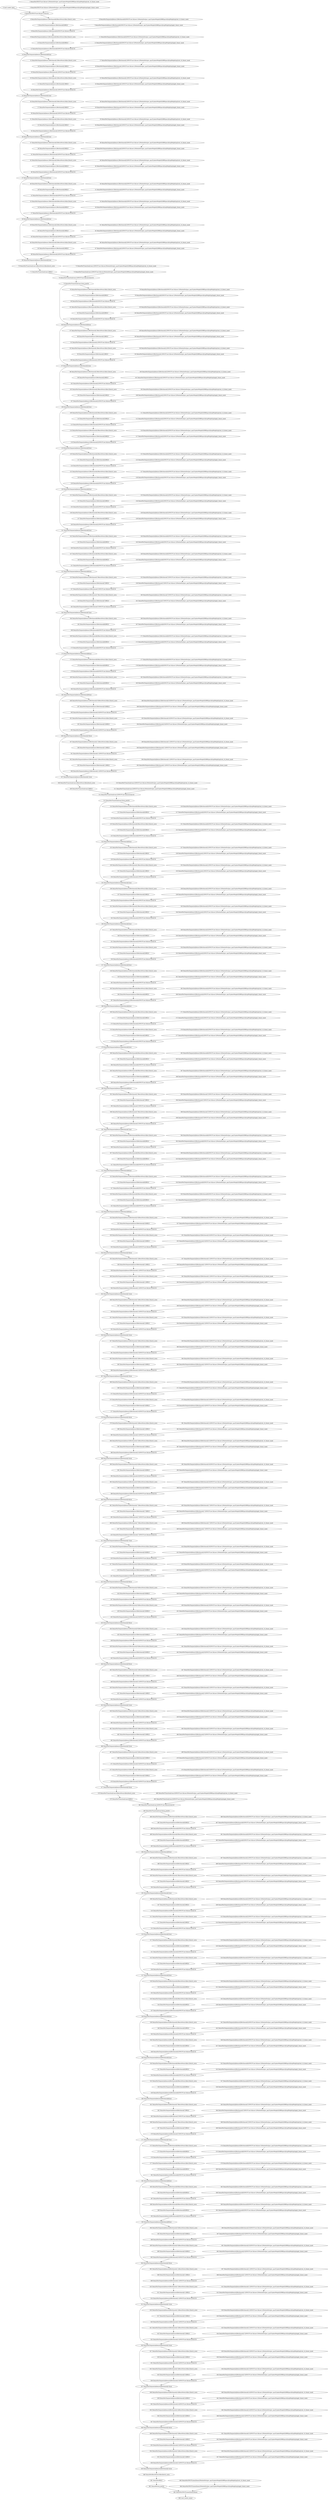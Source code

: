 strict digraph  {
"0 /nncf_model_input" [id=0, scope="", type=nncf_model_input];
"1 DenseNet/NNCFConv2d[conv1]/ModuleDict[pre_ops]/UpdateWeight[0]/RBSparsifyingWeight[op]/calc_rb_binary_mask" [id=1, scope="DenseNet/NNCFConv2d[conv1]/ModuleDict[pre_ops]/UpdateWeight[0]/RBSparsifyingWeight[op]", type=calc_rb_binary_mask];
"2 DenseNet/NNCFConv2d[conv1]/ModuleDict[pre_ops]/UpdateWeight[0]/RBSparsifyingWeight[op]/apply_binary_mask" [id=2, scope="DenseNet/NNCFConv2d[conv1]/ModuleDict[pre_ops]/UpdateWeight[0]/RBSparsifyingWeight[op]", type=apply_binary_mask];
"3 DenseNet/NNCFConv2d[conv1]/conv2d" [id=3, scope="DenseNet/NNCFConv2d[conv1]", type=conv2d];
"4 DenseNet/Sequential[dense1]/Bottleneck[0]/BatchNorm2d[bn1]/batch_norm" [id=4, scope="DenseNet/Sequential[dense1]/Bottleneck[0]/BatchNorm2d[bn1]", type=batch_norm];
"5 DenseNet/Sequential[dense1]/Bottleneck[0]/RELU" [id=5, scope="DenseNet/Sequential[dense1]/Bottleneck[0]", type=RELU];
"6 DenseNet/Sequential[dense1]/Bottleneck[0]/NNCFConv2d[conv1]/ModuleDict[pre_ops]/UpdateWeight[0]/RBSparsifyingWeight[op]/calc_rb_binary_mask" [id=6, scope="DenseNet/Sequential[dense1]/Bottleneck[0]/NNCFConv2d[conv1]/ModuleDict[pre_ops]/UpdateWeight[0]/RBSparsifyingWeight[op]", type=calc_rb_binary_mask];
"7 DenseNet/Sequential[dense1]/Bottleneck[0]/NNCFConv2d[conv1]/ModuleDict[pre_ops]/UpdateWeight[0]/RBSparsifyingWeight[op]/apply_binary_mask" [id=7, scope="DenseNet/Sequential[dense1]/Bottleneck[0]/NNCFConv2d[conv1]/ModuleDict[pre_ops]/UpdateWeight[0]/RBSparsifyingWeight[op]", type=apply_binary_mask];
"8 DenseNet/Sequential[dense1]/Bottleneck[0]/NNCFConv2d[conv1]/conv2d" [id=8, scope="DenseNet/Sequential[dense1]/Bottleneck[0]/NNCFConv2d[conv1]", type=conv2d];
"9 DenseNet/Sequential[dense1]/Bottleneck[0]/BatchNorm2d[bn2]/batch_norm" [id=9, scope="DenseNet/Sequential[dense1]/Bottleneck[0]/BatchNorm2d[bn2]", type=batch_norm];
"10 DenseNet/Sequential[dense1]/Bottleneck[0]/RELU" [id=10, scope="DenseNet/Sequential[dense1]/Bottleneck[0]", type=RELU];
"11 DenseNet/Sequential[dense1]/Bottleneck[0]/NNCFConv2d[conv2]/ModuleDict[pre_ops]/UpdateWeight[0]/RBSparsifyingWeight[op]/calc_rb_binary_mask" [id=11, scope="DenseNet/Sequential[dense1]/Bottleneck[0]/NNCFConv2d[conv2]/ModuleDict[pre_ops]/UpdateWeight[0]/RBSparsifyingWeight[op]", type=calc_rb_binary_mask];
"12 DenseNet/Sequential[dense1]/Bottleneck[0]/NNCFConv2d[conv2]/ModuleDict[pre_ops]/UpdateWeight[0]/RBSparsifyingWeight[op]/apply_binary_mask" [id=12, scope="DenseNet/Sequential[dense1]/Bottleneck[0]/NNCFConv2d[conv2]/ModuleDict[pre_ops]/UpdateWeight[0]/RBSparsifyingWeight[op]", type=apply_binary_mask];
"13 DenseNet/Sequential[dense1]/Bottleneck[0]/NNCFConv2d[conv2]/conv2d" [id=13, scope="DenseNet/Sequential[dense1]/Bottleneck[0]/NNCFConv2d[conv2]", type=conv2d];
"14 DenseNet/Sequential[dense1]/Bottleneck[0]/cat" [id=14, scope="DenseNet/Sequential[dense1]/Bottleneck[0]", type=cat];
"15 DenseNet/Sequential[dense1]/Bottleneck[1]/BatchNorm2d[bn1]/batch_norm" [id=15, scope="DenseNet/Sequential[dense1]/Bottleneck[1]/BatchNorm2d[bn1]", type=batch_norm];
"16 DenseNet/Sequential[dense1]/Bottleneck[1]/RELU" [id=16, scope="DenseNet/Sequential[dense1]/Bottleneck[1]", type=RELU];
"17 DenseNet/Sequential[dense1]/Bottleneck[1]/NNCFConv2d[conv1]/ModuleDict[pre_ops]/UpdateWeight[0]/RBSparsifyingWeight[op]/calc_rb_binary_mask" [id=17, scope="DenseNet/Sequential[dense1]/Bottleneck[1]/NNCFConv2d[conv1]/ModuleDict[pre_ops]/UpdateWeight[0]/RBSparsifyingWeight[op]", type=calc_rb_binary_mask];
"18 DenseNet/Sequential[dense1]/Bottleneck[1]/NNCFConv2d[conv1]/ModuleDict[pre_ops]/UpdateWeight[0]/RBSparsifyingWeight[op]/apply_binary_mask" [id=18, scope="DenseNet/Sequential[dense1]/Bottleneck[1]/NNCFConv2d[conv1]/ModuleDict[pre_ops]/UpdateWeight[0]/RBSparsifyingWeight[op]", type=apply_binary_mask];
"19 DenseNet/Sequential[dense1]/Bottleneck[1]/NNCFConv2d[conv1]/conv2d" [id=19, scope="DenseNet/Sequential[dense1]/Bottleneck[1]/NNCFConv2d[conv1]", type=conv2d];
"20 DenseNet/Sequential[dense1]/Bottleneck[1]/BatchNorm2d[bn2]/batch_norm" [id=20, scope="DenseNet/Sequential[dense1]/Bottleneck[1]/BatchNorm2d[bn2]", type=batch_norm];
"21 DenseNet/Sequential[dense1]/Bottleneck[1]/RELU" [id=21, scope="DenseNet/Sequential[dense1]/Bottleneck[1]", type=RELU];
"22 DenseNet/Sequential[dense1]/Bottleneck[1]/NNCFConv2d[conv2]/ModuleDict[pre_ops]/UpdateWeight[0]/RBSparsifyingWeight[op]/calc_rb_binary_mask" [id=22, scope="DenseNet/Sequential[dense1]/Bottleneck[1]/NNCFConv2d[conv2]/ModuleDict[pre_ops]/UpdateWeight[0]/RBSparsifyingWeight[op]", type=calc_rb_binary_mask];
"23 DenseNet/Sequential[dense1]/Bottleneck[1]/NNCFConv2d[conv2]/ModuleDict[pre_ops]/UpdateWeight[0]/RBSparsifyingWeight[op]/apply_binary_mask" [id=23, scope="DenseNet/Sequential[dense1]/Bottleneck[1]/NNCFConv2d[conv2]/ModuleDict[pre_ops]/UpdateWeight[0]/RBSparsifyingWeight[op]", type=apply_binary_mask];
"24 DenseNet/Sequential[dense1]/Bottleneck[1]/NNCFConv2d[conv2]/conv2d" [id=24, scope="DenseNet/Sequential[dense1]/Bottleneck[1]/NNCFConv2d[conv2]", type=conv2d];
"25 DenseNet/Sequential[dense1]/Bottleneck[1]/cat" [id=25, scope="DenseNet/Sequential[dense1]/Bottleneck[1]", type=cat];
"26 DenseNet/Sequential[dense1]/Bottleneck[2]/BatchNorm2d[bn1]/batch_norm" [id=26, scope="DenseNet/Sequential[dense1]/Bottleneck[2]/BatchNorm2d[bn1]", type=batch_norm];
"27 DenseNet/Sequential[dense1]/Bottleneck[2]/RELU" [id=27, scope="DenseNet/Sequential[dense1]/Bottleneck[2]", type=RELU];
"28 DenseNet/Sequential[dense1]/Bottleneck[2]/NNCFConv2d[conv1]/ModuleDict[pre_ops]/UpdateWeight[0]/RBSparsifyingWeight[op]/calc_rb_binary_mask" [id=28, scope="DenseNet/Sequential[dense1]/Bottleneck[2]/NNCFConv2d[conv1]/ModuleDict[pre_ops]/UpdateWeight[0]/RBSparsifyingWeight[op]", type=calc_rb_binary_mask];
"29 DenseNet/Sequential[dense1]/Bottleneck[2]/NNCFConv2d[conv1]/ModuleDict[pre_ops]/UpdateWeight[0]/RBSparsifyingWeight[op]/apply_binary_mask" [id=29, scope="DenseNet/Sequential[dense1]/Bottleneck[2]/NNCFConv2d[conv1]/ModuleDict[pre_ops]/UpdateWeight[0]/RBSparsifyingWeight[op]", type=apply_binary_mask];
"30 DenseNet/Sequential[dense1]/Bottleneck[2]/NNCFConv2d[conv1]/conv2d" [id=30, scope="DenseNet/Sequential[dense1]/Bottleneck[2]/NNCFConv2d[conv1]", type=conv2d];
"31 DenseNet/Sequential[dense1]/Bottleneck[2]/BatchNorm2d[bn2]/batch_norm" [id=31, scope="DenseNet/Sequential[dense1]/Bottleneck[2]/BatchNorm2d[bn2]", type=batch_norm];
"32 DenseNet/Sequential[dense1]/Bottleneck[2]/RELU" [id=32, scope="DenseNet/Sequential[dense1]/Bottleneck[2]", type=RELU];
"33 DenseNet/Sequential[dense1]/Bottleneck[2]/NNCFConv2d[conv2]/ModuleDict[pre_ops]/UpdateWeight[0]/RBSparsifyingWeight[op]/calc_rb_binary_mask" [id=33, scope="DenseNet/Sequential[dense1]/Bottleneck[2]/NNCFConv2d[conv2]/ModuleDict[pre_ops]/UpdateWeight[0]/RBSparsifyingWeight[op]", type=calc_rb_binary_mask];
"34 DenseNet/Sequential[dense1]/Bottleneck[2]/NNCFConv2d[conv2]/ModuleDict[pre_ops]/UpdateWeight[0]/RBSparsifyingWeight[op]/apply_binary_mask" [id=34, scope="DenseNet/Sequential[dense1]/Bottleneck[2]/NNCFConv2d[conv2]/ModuleDict[pre_ops]/UpdateWeight[0]/RBSparsifyingWeight[op]", type=apply_binary_mask];
"35 DenseNet/Sequential[dense1]/Bottleneck[2]/NNCFConv2d[conv2]/conv2d" [id=35, scope="DenseNet/Sequential[dense1]/Bottleneck[2]/NNCFConv2d[conv2]", type=conv2d];
"36 DenseNet/Sequential[dense1]/Bottleneck[2]/cat" [id=36, scope="DenseNet/Sequential[dense1]/Bottleneck[2]", type=cat];
"37 DenseNet/Sequential[dense1]/Bottleneck[3]/BatchNorm2d[bn1]/batch_norm" [id=37, scope="DenseNet/Sequential[dense1]/Bottleneck[3]/BatchNorm2d[bn1]", type=batch_norm];
"38 DenseNet/Sequential[dense1]/Bottleneck[3]/RELU" [id=38, scope="DenseNet/Sequential[dense1]/Bottleneck[3]", type=RELU];
"39 DenseNet/Sequential[dense1]/Bottleneck[3]/NNCFConv2d[conv1]/ModuleDict[pre_ops]/UpdateWeight[0]/RBSparsifyingWeight[op]/calc_rb_binary_mask" [id=39, scope="DenseNet/Sequential[dense1]/Bottleneck[3]/NNCFConv2d[conv1]/ModuleDict[pre_ops]/UpdateWeight[0]/RBSparsifyingWeight[op]", type=calc_rb_binary_mask];
"40 DenseNet/Sequential[dense1]/Bottleneck[3]/NNCFConv2d[conv1]/ModuleDict[pre_ops]/UpdateWeight[0]/RBSparsifyingWeight[op]/apply_binary_mask" [id=40, scope="DenseNet/Sequential[dense1]/Bottleneck[3]/NNCFConv2d[conv1]/ModuleDict[pre_ops]/UpdateWeight[0]/RBSparsifyingWeight[op]", type=apply_binary_mask];
"41 DenseNet/Sequential[dense1]/Bottleneck[3]/NNCFConv2d[conv1]/conv2d" [id=41, scope="DenseNet/Sequential[dense1]/Bottleneck[3]/NNCFConv2d[conv1]", type=conv2d];
"42 DenseNet/Sequential[dense1]/Bottleneck[3]/BatchNorm2d[bn2]/batch_norm" [id=42, scope="DenseNet/Sequential[dense1]/Bottleneck[3]/BatchNorm2d[bn2]", type=batch_norm];
"43 DenseNet/Sequential[dense1]/Bottleneck[3]/RELU" [id=43, scope="DenseNet/Sequential[dense1]/Bottleneck[3]", type=RELU];
"44 DenseNet/Sequential[dense1]/Bottleneck[3]/NNCFConv2d[conv2]/ModuleDict[pre_ops]/UpdateWeight[0]/RBSparsifyingWeight[op]/calc_rb_binary_mask" [id=44, scope="DenseNet/Sequential[dense1]/Bottleneck[3]/NNCFConv2d[conv2]/ModuleDict[pre_ops]/UpdateWeight[0]/RBSparsifyingWeight[op]", type=calc_rb_binary_mask];
"45 DenseNet/Sequential[dense1]/Bottleneck[3]/NNCFConv2d[conv2]/ModuleDict[pre_ops]/UpdateWeight[0]/RBSparsifyingWeight[op]/apply_binary_mask" [id=45, scope="DenseNet/Sequential[dense1]/Bottleneck[3]/NNCFConv2d[conv2]/ModuleDict[pre_ops]/UpdateWeight[0]/RBSparsifyingWeight[op]", type=apply_binary_mask];
"46 DenseNet/Sequential[dense1]/Bottleneck[3]/NNCFConv2d[conv2]/conv2d" [id=46, scope="DenseNet/Sequential[dense1]/Bottleneck[3]/NNCFConv2d[conv2]", type=conv2d];
"47 DenseNet/Sequential[dense1]/Bottleneck[3]/cat" [id=47, scope="DenseNet/Sequential[dense1]/Bottleneck[3]", type=cat];
"48 DenseNet/Sequential[dense1]/Bottleneck[4]/BatchNorm2d[bn1]/batch_norm" [id=48, scope="DenseNet/Sequential[dense1]/Bottleneck[4]/BatchNorm2d[bn1]", type=batch_norm];
"49 DenseNet/Sequential[dense1]/Bottleneck[4]/RELU" [id=49, scope="DenseNet/Sequential[dense1]/Bottleneck[4]", type=RELU];
"50 DenseNet/Sequential[dense1]/Bottleneck[4]/NNCFConv2d[conv1]/ModuleDict[pre_ops]/UpdateWeight[0]/RBSparsifyingWeight[op]/calc_rb_binary_mask" [id=50, scope="DenseNet/Sequential[dense1]/Bottleneck[4]/NNCFConv2d[conv1]/ModuleDict[pre_ops]/UpdateWeight[0]/RBSparsifyingWeight[op]", type=calc_rb_binary_mask];
"51 DenseNet/Sequential[dense1]/Bottleneck[4]/NNCFConv2d[conv1]/ModuleDict[pre_ops]/UpdateWeight[0]/RBSparsifyingWeight[op]/apply_binary_mask" [id=51, scope="DenseNet/Sequential[dense1]/Bottleneck[4]/NNCFConv2d[conv1]/ModuleDict[pre_ops]/UpdateWeight[0]/RBSparsifyingWeight[op]", type=apply_binary_mask];
"52 DenseNet/Sequential[dense1]/Bottleneck[4]/NNCFConv2d[conv1]/conv2d" [id=52, scope="DenseNet/Sequential[dense1]/Bottleneck[4]/NNCFConv2d[conv1]", type=conv2d];
"53 DenseNet/Sequential[dense1]/Bottleneck[4]/BatchNorm2d[bn2]/batch_norm" [id=53, scope="DenseNet/Sequential[dense1]/Bottleneck[4]/BatchNorm2d[bn2]", type=batch_norm];
"54 DenseNet/Sequential[dense1]/Bottleneck[4]/RELU" [id=54, scope="DenseNet/Sequential[dense1]/Bottleneck[4]", type=RELU];
"55 DenseNet/Sequential[dense1]/Bottleneck[4]/NNCFConv2d[conv2]/ModuleDict[pre_ops]/UpdateWeight[0]/RBSparsifyingWeight[op]/calc_rb_binary_mask" [id=55, scope="DenseNet/Sequential[dense1]/Bottleneck[4]/NNCFConv2d[conv2]/ModuleDict[pre_ops]/UpdateWeight[0]/RBSparsifyingWeight[op]", type=calc_rb_binary_mask];
"56 DenseNet/Sequential[dense1]/Bottleneck[4]/NNCFConv2d[conv2]/ModuleDict[pre_ops]/UpdateWeight[0]/RBSparsifyingWeight[op]/apply_binary_mask" [id=56, scope="DenseNet/Sequential[dense1]/Bottleneck[4]/NNCFConv2d[conv2]/ModuleDict[pre_ops]/UpdateWeight[0]/RBSparsifyingWeight[op]", type=apply_binary_mask];
"57 DenseNet/Sequential[dense1]/Bottleneck[4]/NNCFConv2d[conv2]/conv2d" [id=57, scope="DenseNet/Sequential[dense1]/Bottleneck[4]/NNCFConv2d[conv2]", type=conv2d];
"58 DenseNet/Sequential[dense1]/Bottleneck[4]/cat" [id=58, scope="DenseNet/Sequential[dense1]/Bottleneck[4]", type=cat];
"59 DenseNet/Sequential[dense1]/Bottleneck[5]/BatchNorm2d[bn1]/batch_norm" [id=59, scope="DenseNet/Sequential[dense1]/Bottleneck[5]/BatchNorm2d[bn1]", type=batch_norm];
"60 DenseNet/Sequential[dense1]/Bottleneck[5]/RELU" [id=60, scope="DenseNet/Sequential[dense1]/Bottleneck[5]", type=RELU];
"61 DenseNet/Sequential[dense1]/Bottleneck[5]/NNCFConv2d[conv1]/ModuleDict[pre_ops]/UpdateWeight[0]/RBSparsifyingWeight[op]/calc_rb_binary_mask" [id=61, scope="DenseNet/Sequential[dense1]/Bottleneck[5]/NNCFConv2d[conv1]/ModuleDict[pre_ops]/UpdateWeight[0]/RBSparsifyingWeight[op]", type=calc_rb_binary_mask];
"62 DenseNet/Sequential[dense1]/Bottleneck[5]/NNCFConv2d[conv1]/ModuleDict[pre_ops]/UpdateWeight[0]/RBSparsifyingWeight[op]/apply_binary_mask" [id=62, scope="DenseNet/Sequential[dense1]/Bottleneck[5]/NNCFConv2d[conv1]/ModuleDict[pre_ops]/UpdateWeight[0]/RBSparsifyingWeight[op]", type=apply_binary_mask];
"63 DenseNet/Sequential[dense1]/Bottleneck[5]/NNCFConv2d[conv1]/conv2d" [id=63, scope="DenseNet/Sequential[dense1]/Bottleneck[5]/NNCFConv2d[conv1]", type=conv2d];
"64 DenseNet/Sequential[dense1]/Bottleneck[5]/BatchNorm2d[bn2]/batch_norm" [id=64, scope="DenseNet/Sequential[dense1]/Bottleneck[5]/BatchNorm2d[bn2]", type=batch_norm];
"65 DenseNet/Sequential[dense1]/Bottleneck[5]/RELU" [id=65, scope="DenseNet/Sequential[dense1]/Bottleneck[5]", type=RELU];
"66 DenseNet/Sequential[dense1]/Bottleneck[5]/NNCFConv2d[conv2]/ModuleDict[pre_ops]/UpdateWeight[0]/RBSparsifyingWeight[op]/calc_rb_binary_mask" [id=66, scope="DenseNet/Sequential[dense1]/Bottleneck[5]/NNCFConv2d[conv2]/ModuleDict[pre_ops]/UpdateWeight[0]/RBSparsifyingWeight[op]", type=calc_rb_binary_mask];
"67 DenseNet/Sequential[dense1]/Bottleneck[5]/NNCFConv2d[conv2]/ModuleDict[pre_ops]/UpdateWeight[0]/RBSparsifyingWeight[op]/apply_binary_mask" [id=67, scope="DenseNet/Sequential[dense1]/Bottleneck[5]/NNCFConv2d[conv2]/ModuleDict[pre_ops]/UpdateWeight[0]/RBSparsifyingWeight[op]", type=apply_binary_mask];
"68 DenseNet/Sequential[dense1]/Bottleneck[5]/NNCFConv2d[conv2]/conv2d" [id=68, scope="DenseNet/Sequential[dense1]/Bottleneck[5]/NNCFConv2d[conv2]", type=conv2d];
"69 DenseNet/Sequential[dense1]/Bottleneck[5]/cat" [id=69, scope="DenseNet/Sequential[dense1]/Bottleneck[5]", type=cat];
"70 DenseNet/Transition[trans1]/BatchNorm2d[bn]/batch_norm" [id=70, scope="DenseNet/Transition[trans1]/BatchNorm2d[bn]", type=batch_norm];
"71 DenseNet/Transition[trans1]/RELU" [id=71, scope="DenseNet/Transition[trans1]", type=RELU];
"72 DenseNet/Transition[trans1]/NNCFConv2d[conv]/ModuleDict[pre_ops]/UpdateWeight[0]/RBSparsifyingWeight[op]/calc_rb_binary_mask" [id=72, scope="DenseNet/Transition[trans1]/NNCFConv2d[conv]/ModuleDict[pre_ops]/UpdateWeight[0]/RBSparsifyingWeight[op]", type=calc_rb_binary_mask];
"73 DenseNet/Transition[trans1]/NNCFConv2d[conv]/ModuleDict[pre_ops]/UpdateWeight[0]/RBSparsifyingWeight[op]/apply_binary_mask" [id=73, scope="DenseNet/Transition[trans1]/NNCFConv2d[conv]/ModuleDict[pre_ops]/UpdateWeight[0]/RBSparsifyingWeight[op]", type=apply_binary_mask];
"74 DenseNet/Transition[trans1]/NNCFConv2d[conv]/conv2d" [id=74, scope="DenseNet/Transition[trans1]/NNCFConv2d[conv]", type=conv2d];
"75 DenseNet/Transition[trans1]/avg_pool2d" [id=75, scope="DenseNet/Transition[trans1]", type=avg_pool2d];
"76 DenseNet/Sequential[dense2]/Bottleneck[0]/BatchNorm2d[bn1]/batch_norm" [id=76, scope="DenseNet/Sequential[dense2]/Bottleneck[0]/BatchNorm2d[bn1]", type=batch_norm];
"77 DenseNet/Sequential[dense2]/Bottleneck[0]/RELU" [id=77, scope="DenseNet/Sequential[dense2]/Bottleneck[0]", type=RELU];
"78 DenseNet/Sequential[dense2]/Bottleneck[0]/NNCFConv2d[conv1]/ModuleDict[pre_ops]/UpdateWeight[0]/RBSparsifyingWeight[op]/calc_rb_binary_mask" [id=78, scope="DenseNet/Sequential[dense2]/Bottleneck[0]/NNCFConv2d[conv1]/ModuleDict[pre_ops]/UpdateWeight[0]/RBSparsifyingWeight[op]", type=calc_rb_binary_mask];
"79 DenseNet/Sequential[dense2]/Bottleneck[0]/NNCFConv2d[conv1]/ModuleDict[pre_ops]/UpdateWeight[0]/RBSparsifyingWeight[op]/apply_binary_mask" [id=79, scope="DenseNet/Sequential[dense2]/Bottleneck[0]/NNCFConv2d[conv1]/ModuleDict[pre_ops]/UpdateWeight[0]/RBSparsifyingWeight[op]", type=apply_binary_mask];
"80 DenseNet/Sequential[dense2]/Bottleneck[0]/NNCFConv2d[conv1]/conv2d" [id=80, scope="DenseNet/Sequential[dense2]/Bottleneck[0]/NNCFConv2d[conv1]", type=conv2d];
"81 DenseNet/Sequential[dense2]/Bottleneck[0]/BatchNorm2d[bn2]/batch_norm" [id=81, scope="DenseNet/Sequential[dense2]/Bottleneck[0]/BatchNorm2d[bn2]", type=batch_norm];
"82 DenseNet/Sequential[dense2]/Bottleneck[0]/RELU" [id=82, scope="DenseNet/Sequential[dense2]/Bottleneck[0]", type=RELU];
"83 DenseNet/Sequential[dense2]/Bottleneck[0]/NNCFConv2d[conv2]/ModuleDict[pre_ops]/UpdateWeight[0]/RBSparsifyingWeight[op]/calc_rb_binary_mask" [id=83, scope="DenseNet/Sequential[dense2]/Bottleneck[0]/NNCFConv2d[conv2]/ModuleDict[pre_ops]/UpdateWeight[0]/RBSparsifyingWeight[op]", type=calc_rb_binary_mask];
"84 DenseNet/Sequential[dense2]/Bottleneck[0]/NNCFConv2d[conv2]/ModuleDict[pre_ops]/UpdateWeight[0]/RBSparsifyingWeight[op]/apply_binary_mask" [id=84, scope="DenseNet/Sequential[dense2]/Bottleneck[0]/NNCFConv2d[conv2]/ModuleDict[pre_ops]/UpdateWeight[0]/RBSparsifyingWeight[op]", type=apply_binary_mask];
"85 DenseNet/Sequential[dense2]/Bottleneck[0]/NNCFConv2d[conv2]/conv2d" [id=85, scope="DenseNet/Sequential[dense2]/Bottleneck[0]/NNCFConv2d[conv2]", type=conv2d];
"86 DenseNet/Sequential[dense2]/Bottleneck[0]/cat" [id=86, scope="DenseNet/Sequential[dense2]/Bottleneck[0]", type=cat];
"87 DenseNet/Sequential[dense2]/Bottleneck[1]/BatchNorm2d[bn1]/batch_norm" [id=87, scope="DenseNet/Sequential[dense2]/Bottleneck[1]/BatchNorm2d[bn1]", type=batch_norm];
"88 DenseNet/Sequential[dense2]/Bottleneck[1]/RELU" [id=88, scope="DenseNet/Sequential[dense2]/Bottleneck[1]", type=RELU];
"89 DenseNet/Sequential[dense2]/Bottleneck[1]/NNCFConv2d[conv1]/ModuleDict[pre_ops]/UpdateWeight[0]/RBSparsifyingWeight[op]/calc_rb_binary_mask" [id=89, scope="DenseNet/Sequential[dense2]/Bottleneck[1]/NNCFConv2d[conv1]/ModuleDict[pre_ops]/UpdateWeight[0]/RBSparsifyingWeight[op]", type=calc_rb_binary_mask];
"90 DenseNet/Sequential[dense2]/Bottleneck[1]/NNCFConv2d[conv1]/ModuleDict[pre_ops]/UpdateWeight[0]/RBSparsifyingWeight[op]/apply_binary_mask" [id=90, scope="DenseNet/Sequential[dense2]/Bottleneck[1]/NNCFConv2d[conv1]/ModuleDict[pre_ops]/UpdateWeight[0]/RBSparsifyingWeight[op]", type=apply_binary_mask];
"91 DenseNet/Sequential[dense2]/Bottleneck[1]/NNCFConv2d[conv1]/conv2d" [id=91, scope="DenseNet/Sequential[dense2]/Bottleneck[1]/NNCFConv2d[conv1]", type=conv2d];
"92 DenseNet/Sequential[dense2]/Bottleneck[1]/BatchNorm2d[bn2]/batch_norm" [id=92, scope="DenseNet/Sequential[dense2]/Bottleneck[1]/BatchNorm2d[bn2]", type=batch_norm];
"93 DenseNet/Sequential[dense2]/Bottleneck[1]/RELU" [id=93, scope="DenseNet/Sequential[dense2]/Bottleneck[1]", type=RELU];
"94 DenseNet/Sequential[dense2]/Bottleneck[1]/NNCFConv2d[conv2]/ModuleDict[pre_ops]/UpdateWeight[0]/RBSparsifyingWeight[op]/calc_rb_binary_mask" [id=94, scope="DenseNet/Sequential[dense2]/Bottleneck[1]/NNCFConv2d[conv2]/ModuleDict[pre_ops]/UpdateWeight[0]/RBSparsifyingWeight[op]", type=calc_rb_binary_mask];
"95 DenseNet/Sequential[dense2]/Bottleneck[1]/NNCFConv2d[conv2]/ModuleDict[pre_ops]/UpdateWeight[0]/RBSparsifyingWeight[op]/apply_binary_mask" [id=95, scope="DenseNet/Sequential[dense2]/Bottleneck[1]/NNCFConv2d[conv2]/ModuleDict[pre_ops]/UpdateWeight[0]/RBSparsifyingWeight[op]", type=apply_binary_mask];
"96 DenseNet/Sequential[dense2]/Bottleneck[1]/NNCFConv2d[conv2]/conv2d" [id=96, scope="DenseNet/Sequential[dense2]/Bottleneck[1]/NNCFConv2d[conv2]", type=conv2d];
"97 DenseNet/Sequential[dense2]/Bottleneck[1]/cat" [id=97, scope="DenseNet/Sequential[dense2]/Bottleneck[1]", type=cat];
"98 DenseNet/Sequential[dense2]/Bottleneck[2]/BatchNorm2d[bn1]/batch_norm" [id=98, scope="DenseNet/Sequential[dense2]/Bottleneck[2]/BatchNorm2d[bn1]", type=batch_norm];
"99 DenseNet/Sequential[dense2]/Bottleneck[2]/RELU" [id=99, scope="DenseNet/Sequential[dense2]/Bottleneck[2]", type=RELU];
"100 DenseNet/Sequential[dense2]/Bottleneck[2]/NNCFConv2d[conv1]/ModuleDict[pre_ops]/UpdateWeight[0]/RBSparsifyingWeight[op]/calc_rb_binary_mask" [id=100, scope="DenseNet/Sequential[dense2]/Bottleneck[2]/NNCFConv2d[conv1]/ModuleDict[pre_ops]/UpdateWeight[0]/RBSparsifyingWeight[op]", type=calc_rb_binary_mask];
"101 DenseNet/Sequential[dense2]/Bottleneck[2]/NNCFConv2d[conv1]/ModuleDict[pre_ops]/UpdateWeight[0]/RBSparsifyingWeight[op]/apply_binary_mask" [id=101, scope="DenseNet/Sequential[dense2]/Bottleneck[2]/NNCFConv2d[conv1]/ModuleDict[pre_ops]/UpdateWeight[0]/RBSparsifyingWeight[op]", type=apply_binary_mask];
"102 DenseNet/Sequential[dense2]/Bottleneck[2]/NNCFConv2d[conv1]/conv2d" [id=102, scope="DenseNet/Sequential[dense2]/Bottleneck[2]/NNCFConv2d[conv1]", type=conv2d];
"103 DenseNet/Sequential[dense2]/Bottleneck[2]/BatchNorm2d[bn2]/batch_norm" [id=103, scope="DenseNet/Sequential[dense2]/Bottleneck[2]/BatchNorm2d[bn2]", type=batch_norm];
"104 DenseNet/Sequential[dense2]/Bottleneck[2]/RELU" [id=104, scope="DenseNet/Sequential[dense2]/Bottleneck[2]", type=RELU];
"105 DenseNet/Sequential[dense2]/Bottleneck[2]/NNCFConv2d[conv2]/ModuleDict[pre_ops]/UpdateWeight[0]/RBSparsifyingWeight[op]/calc_rb_binary_mask" [id=105, scope="DenseNet/Sequential[dense2]/Bottleneck[2]/NNCFConv2d[conv2]/ModuleDict[pre_ops]/UpdateWeight[0]/RBSparsifyingWeight[op]", type=calc_rb_binary_mask];
"106 DenseNet/Sequential[dense2]/Bottleneck[2]/NNCFConv2d[conv2]/ModuleDict[pre_ops]/UpdateWeight[0]/RBSparsifyingWeight[op]/apply_binary_mask" [id=106, scope="DenseNet/Sequential[dense2]/Bottleneck[2]/NNCFConv2d[conv2]/ModuleDict[pre_ops]/UpdateWeight[0]/RBSparsifyingWeight[op]", type=apply_binary_mask];
"107 DenseNet/Sequential[dense2]/Bottleneck[2]/NNCFConv2d[conv2]/conv2d" [id=107, scope="DenseNet/Sequential[dense2]/Bottleneck[2]/NNCFConv2d[conv2]", type=conv2d];
"108 DenseNet/Sequential[dense2]/Bottleneck[2]/cat" [id=108, scope="DenseNet/Sequential[dense2]/Bottleneck[2]", type=cat];
"109 DenseNet/Sequential[dense2]/Bottleneck[3]/BatchNorm2d[bn1]/batch_norm" [id=109, scope="DenseNet/Sequential[dense2]/Bottleneck[3]/BatchNorm2d[bn1]", type=batch_norm];
"110 DenseNet/Sequential[dense2]/Bottleneck[3]/RELU" [id=110, scope="DenseNet/Sequential[dense2]/Bottleneck[3]", type=RELU];
"111 DenseNet/Sequential[dense2]/Bottleneck[3]/NNCFConv2d[conv1]/ModuleDict[pre_ops]/UpdateWeight[0]/RBSparsifyingWeight[op]/calc_rb_binary_mask" [id=111, scope="DenseNet/Sequential[dense2]/Bottleneck[3]/NNCFConv2d[conv1]/ModuleDict[pre_ops]/UpdateWeight[0]/RBSparsifyingWeight[op]", type=calc_rb_binary_mask];
"112 DenseNet/Sequential[dense2]/Bottleneck[3]/NNCFConv2d[conv1]/ModuleDict[pre_ops]/UpdateWeight[0]/RBSparsifyingWeight[op]/apply_binary_mask" [id=112, scope="DenseNet/Sequential[dense2]/Bottleneck[3]/NNCFConv2d[conv1]/ModuleDict[pre_ops]/UpdateWeight[0]/RBSparsifyingWeight[op]", type=apply_binary_mask];
"113 DenseNet/Sequential[dense2]/Bottleneck[3]/NNCFConv2d[conv1]/conv2d" [id=113, scope="DenseNet/Sequential[dense2]/Bottleneck[3]/NNCFConv2d[conv1]", type=conv2d];
"114 DenseNet/Sequential[dense2]/Bottleneck[3]/BatchNorm2d[bn2]/batch_norm" [id=114, scope="DenseNet/Sequential[dense2]/Bottleneck[3]/BatchNorm2d[bn2]", type=batch_norm];
"115 DenseNet/Sequential[dense2]/Bottleneck[3]/RELU" [id=115, scope="DenseNet/Sequential[dense2]/Bottleneck[3]", type=RELU];
"116 DenseNet/Sequential[dense2]/Bottleneck[3]/NNCFConv2d[conv2]/ModuleDict[pre_ops]/UpdateWeight[0]/RBSparsifyingWeight[op]/calc_rb_binary_mask" [id=116, scope="DenseNet/Sequential[dense2]/Bottleneck[3]/NNCFConv2d[conv2]/ModuleDict[pre_ops]/UpdateWeight[0]/RBSparsifyingWeight[op]", type=calc_rb_binary_mask];
"117 DenseNet/Sequential[dense2]/Bottleneck[3]/NNCFConv2d[conv2]/ModuleDict[pre_ops]/UpdateWeight[0]/RBSparsifyingWeight[op]/apply_binary_mask" [id=117, scope="DenseNet/Sequential[dense2]/Bottleneck[3]/NNCFConv2d[conv2]/ModuleDict[pre_ops]/UpdateWeight[0]/RBSparsifyingWeight[op]", type=apply_binary_mask];
"118 DenseNet/Sequential[dense2]/Bottleneck[3]/NNCFConv2d[conv2]/conv2d" [id=118, scope="DenseNet/Sequential[dense2]/Bottleneck[3]/NNCFConv2d[conv2]", type=conv2d];
"119 DenseNet/Sequential[dense2]/Bottleneck[3]/cat" [id=119, scope="DenseNet/Sequential[dense2]/Bottleneck[3]", type=cat];
"120 DenseNet/Sequential[dense2]/Bottleneck[4]/BatchNorm2d[bn1]/batch_norm" [id=120, scope="DenseNet/Sequential[dense2]/Bottleneck[4]/BatchNorm2d[bn1]", type=batch_norm];
"121 DenseNet/Sequential[dense2]/Bottleneck[4]/RELU" [id=121, scope="DenseNet/Sequential[dense2]/Bottleneck[4]", type=RELU];
"122 DenseNet/Sequential[dense2]/Bottleneck[4]/NNCFConv2d[conv1]/ModuleDict[pre_ops]/UpdateWeight[0]/RBSparsifyingWeight[op]/calc_rb_binary_mask" [id=122, scope="DenseNet/Sequential[dense2]/Bottleneck[4]/NNCFConv2d[conv1]/ModuleDict[pre_ops]/UpdateWeight[0]/RBSparsifyingWeight[op]", type=calc_rb_binary_mask];
"123 DenseNet/Sequential[dense2]/Bottleneck[4]/NNCFConv2d[conv1]/ModuleDict[pre_ops]/UpdateWeight[0]/RBSparsifyingWeight[op]/apply_binary_mask" [id=123, scope="DenseNet/Sequential[dense2]/Bottleneck[4]/NNCFConv2d[conv1]/ModuleDict[pre_ops]/UpdateWeight[0]/RBSparsifyingWeight[op]", type=apply_binary_mask];
"124 DenseNet/Sequential[dense2]/Bottleneck[4]/NNCFConv2d[conv1]/conv2d" [id=124, scope="DenseNet/Sequential[dense2]/Bottleneck[4]/NNCFConv2d[conv1]", type=conv2d];
"125 DenseNet/Sequential[dense2]/Bottleneck[4]/BatchNorm2d[bn2]/batch_norm" [id=125, scope="DenseNet/Sequential[dense2]/Bottleneck[4]/BatchNorm2d[bn2]", type=batch_norm];
"126 DenseNet/Sequential[dense2]/Bottleneck[4]/RELU" [id=126, scope="DenseNet/Sequential[dense2]/Bottleneck[4]", type=RELU];
"127 DenseNet/Sequential[dense2]/Bottleneck[4]/NNCFConv2d[conv2]/ModuleDict[pre_ops]/UpdateWeight[0]/RBSparsifyingWeight[op]/calc_rb_binary_mask" [id=127, scope="DenseNet/Sequential[dense2]/Bottleneck[4]/NNCFConv2d[conv2]/ModuleDict[pre_ops]/UpdateWeight[0]/RBSparsifyingWeight[op]", type=calc_rb_binary_mask];
"128 DenseNet/Sequential[dense2]/Bottleneck[4]/NNCFConv2d[conv2]/ModuleDict[pre_ops]/UpdateWeight[0]/RBSparsifyingWeight[op]/apply_binary_mask" [id=128, scope="DenseNet/Sequential[dense2]/Bottleneck[4]/NNCFConv2d[conv2]/ModuleDict[pre_ops]/UpdateWeight[0]/RBSparsifyingWeight[op]", type=apply_binary_mask];
"129 DenseNet/Sequential[dense2]/Bottleneck[4]/NNCFConv2d[conv2]/conv2d" [id=129, scope="DenseNet/Sequential[dense2]/Bottleneck[4]/NNCFConv2d[conv2]", type=conv2d];
"130 DenseNet/Sequential[dense2]/Bottleneck[4]/cat" [id=130, scope="DenseNet/Sequential[dense2]/Bottleneck[4]", type=cat];
"131 DenseNet/Sequential[dense2]/Bottleneck[5]/BatchNorm2d[bn1]/batch_norm" [id=131, scope="DenseNet/Sequential[dense2]/Bottleneck[5]/BatchNorm2d[bn1]", type=batch_norm];
"132 DenseNet/Sequential[dense2]/Bottleneck[5]/RELU" [id=132, scope="DenseNet/Sequential[dense2]/Bottleneck[5]", type=RELU];
"133 DenseNet/Sequential[dense2]/Bottleneck[5]/NNCFConv2d[conv1]/ModuleDict[pre_ops]/UpdateWeight[0]/RBSparsifyingWeight[op]/calc_rb_binary_mask" [id=133, scope="DenseNet/Sequential[dense2]/Bottleneck[5]/NNCFConv2d[conv1]/ModuleDict[pre_ops]/UpdateWeight[0]/RBSparsifyingWeight[op]", type=calc_rb_binary_mask];
"134 DenseNet/Sequential[dense2]/Bottleneck[5]/NNCFConv2d[conv1]/ModuleDict[pre_ops]/UpdateWeight[0]/RBSparsifyingWeight[op]/apply_binary_mask" [id=134, scope="DenseNet/Sequential[dense2]/Bottleneck[5]/NNCFConv2d[conv1]/ModuleDict[pre_ops]/UpdateWeight[0]/RBSparsifyingWeight[op]", type=apply_binary_mask];
"135 DenseNet/Sequential[dense2]/Bottleneck[5]/NNCFConv2d[conv1]/conv2d" [id=135, scope="DenseNet/Sequential[dense2]/Bottleneck[5]/NNCFConv2d[conv1]", type=conv2d];
"136 DenseNet/Sequential[dense2]/Bottleneck[5]/BatchNorm2d[bn2]/batch_norm" [id=136, scope="DenseNet/Sequential[dense2]/Bottleneck[5]/BatchNorm2d[bn2]", type=batch_norm];
"137 DenseNet/Sequential[dense2]/Bottleneck[5]/RELU" [id=137, scope="DenseNet/Sequential[dense2]/Bottleneck[5]", type=RELU];
"138 DenseNet/Sequential[dense2]/Bottleneck[5]/NNCFConv2d[conv2]/ModuleDict[pre_ops]/UpdateWeight[0]/RBSparsifyingWeight[op]/calc_rb_binary_mask" [id=138, scope="DenseNet/Sequential[dense2]/Bottleneck[5]/NNCFConv2d[conv2]/ModuleDict[pre_ops]/UpdateWeight[0]/RBSparsifyingWeight[op]", type=calc_rb_binary_mask];
"139 DenseNet/Sequential[dense2]/Bottleneck[5]/NNCFConv2d[conv2]/ModuleDict[pre_ops]/UpdateWeight[0]/RBSparsifyingWeight[op]/apply_binary_mask" [id=139, scope="DenseNet/Sequential[dense2]/Bottleneck[5]/NNCFConv2d[conv2]/ModuleDict[pre_ops]/UpdateWeight[0]/RBSparsifyingWeight[op]", type=apply_binary_mask];
"140 DenseNet/Sequential[dense2]/Bottleneck[5]/NNCFConv2d[conv2]/conv2d" [id=140, scope="DenseNet/Sequential[dense2]/Bottleneck[5]/NNCFConv2d[conv2]", type=conv2d];
"141 DenseNet/Sequential[dense2]/Bottleneck[5]/cat" [id=141, scope="DenseNet/Sequential[dense2]/Bottleneck[5]", type=cat];
"142 DenseNet/Sequential[dense2]/Bottleneck[6]/BatchNorm2d[bn1]/batch_norm" [id=142, scope="DenseNet/Sequential[dense2]/Bottleneck[6]/BatchNorm2d[bn1]", type=batch_norm];
"143 DenseNet/Sequential[dense2]/Bottleneck[6]/RELU" [id=143, scope="DenseNet/Sequential[dense2]/Bottleneck[6]", type=RELU];
"144 DenseNet/Sequential[dense2]/Bottleneck[6]/NNCFConv2d[conv1]/ModuleDict[pre_ops]/UpdateWeight[0]/RBSparsifyingWeight[op]/calc_rb_binary_mask" [id=144, scope="DenseNet/Sequential[dense2]/Bottleneck[6]/NNCFConv2d[conv1]/ModuleDict[pre_ops]/UpdateWeight[0]/RBSparsifyingWeight[op]", type=calc_rb_binary_mask];
"145 DenseNet/Sequential[dense2]/Bottleneck[6]/NNCFConv2d[conv1]/ModuleDict[pre_ops]/UpdateWeight[0]/RBSparsifyingWeight[op]/apply_binary_mask" [id=145, scope="DenseNet/Sequential[dense2]/Bottleneck[6]/NNCFConv2d[conv1]/ModuleDict[pre_ops]/UpdateWeight[0]/RBSparsifyingWeight[op]", type=apply_binary_mask];
"146 DenseNet/Sequential[dense2]/Bottleneck[6]/NNCFConv2d[conv1]/conv2d" [id=146, scope="DenseNet/Sequential[dense2]/Bottleneck[6]/NNCFConv2d[conv1]", type=conv2d];
"147 DenseNet/Sequential[dense2]/Bottleneck[6]/BatchNorm2d[bn2]/batch_norm" [id=147, scope="DenseNet/Sequential[dense2]/Bottleneck[6]/BatchNorm2d[bn2]", type=batch_norm];
"148 DenseNet/Sequential[dense2]/Bottleneck[6]/RELU" [id=148, scope="DenseNet/Sequential[dense2]/Bottleneck[6]", type=RELU];
"149 DenseNet/Sequential[dense2]/Bottleneck[6]/NNCFConv2d[conv2]/ModuleDict[pre_ops]/UpdateWeight[0]/RBSparsifyingWeight[op]/calc_rb_binary_mask" [id=149, scope="DenseNet/Sequential[dense2]/Bottleneck[6]/NNCFConv2d[conv2]/ModuleDict[pre_ops]/UpdateWeight[0]/RBSparsifyingWeight[op]", type=calc_rb_binary_mask];
"150 DenseNet/Sequential[dense2]/Bottleneck[6]/NNCFConv2d[conv2]/ModuleDict[pre_ops]/UpdateWeight[0]/RBSparsifyingWeight[op]/apply_binary_mask" [id=150, scope="DenseNet/Sequential[dense2]/Bottleneck[6]/NNCFConv2d[conv2]/ModuleDict[pre_ops]/UpdateWeight[0]/RBSparsifyingWeight[op]", type=apply_binary_mask];
"151 DenseNet/Sequential[dense2]/Bottleneck[6]/NNCFConv2d[conv2]/conv2d" [id=151, scope="DenseNet/Sequential[dense2]/Bottleneck[6]/NNCFConv2d[conv2]", type=conv2d];
"152 DenseNet/Sequential[dense2]/Bottleneck[6]/cat" [id=152, scope="DenseNet/Sequential[dense2]/Bottleneck[6]", type=cat];
"153 DenseNet/Sequential[dense2]/Bottleneck[7]/BatchNorm2d[bn1]/batch_norm" [id=153, scope="DenseNet/Sequential[dense2]/Bottleneck[7]/BatchNorm2d[bn1]", type=batch_norm];
"154 DenseNet/Sequential[dense2]/Bottleneck[7]/RELU" [id=154, scope="DenseNet/Sequential[dense2]/Bottleneck[7]", type=RELU];
"155 DenseNet/Sequential[dense2]/Bottleneck[7]/NNCFConv2d[conv1]/ModuleDict[pre_ops]/UpdateWeight[0]/RBSparsifyingWeight[op]/calc_rb_binary_mask" [id=155, scope="DenseNet/Sequential[dense2]/Bottleneck[7]/NNCFConv2d[conv1]/ModuleDict[pre_ops]/UpdateWeight[0]/RBSparsifyingWeight[op]", type=calc_rb_binary_mask];
"156 DenseNet/Sequential[dense2]/Bottleneck[7]/NNCFConv2d[conv1]/ModuleDict[pre_ops]/UpdateWeight[0]/RBSparsifyingWeight[op]/apply_binary_mask" [id=156, scope="DenseNet/Sequential[dense2]/Bottleneck[7]/NNCFConv2d[conv1]/ModuleDict[pre_ops]/UpdateWeight[0]/RBSparsifyingWeight[op]", type=apply_binary_mask];
"157 DenseNet/Sequential[dense2]/Bottleneck[7]/NNCFConv2d[conv1]/conv2d" [id=157, scope="DenseNet/Sequential[dense2]/Bottleneck[7]/NNCFConv2d[conv1]", type=conv2d];
"158 DenseNet/Sequential[dense2]/Bottleneck[7]/BatchNorm2d[bn2]/batch_norm" [id=158, scope="DenseNet/Sequential[dense2]/Bottleneck[7]/BatchNorm2d[bn2]", type=batch_norm];
"159 DenseNet/Sequential[dense2]/Bottleneck[7]/RELU" [id=159, scope="DenseNet/Sequential[dense2]/Bottleneck[7]", type=RELU];
"160 DenseNet/Sequential[dense2]/Bottleneck[7]/NNCFConv2d[conv2]/ModuleDict[pre_ops]/UpdateWeight[0]/RBSparsifyingWeight[op]/calc_rb_binary_mask" [id=160, scope="DenseNet/Sequential[dense2]/Bottleneck[7]/NNCFConv2d[conv2]/ModuleDict[pre_ops]/UpdateWeight[0]/RBSparsifyingWeight[op]", type=calc_rb_binary_mask];
"161 DenseNet/Sequential[dense2]/Bottleneck[7]/NNCFConv2d[conv2]/ModuleDict[pre_ops]/UpdateWeight[0]/RBSparsifyingWeight[op]/apply_binary_mask" [id=161, scope="DenseNet/Sequential[dense2]/Bottleneck[7]/NNCFConv2d[conv2]/ModuleDict[pre_ops]/UpdateWeight[0]/RBSparsifyingWeight[op]", type=apply_binary_mask];
"162 DenseNet/Sequential[dense2]/Bottleneck[7]/NNCFConv2d[conv2]/conv2d" [id=162, scope="DenseNet/Sequential[dense2]/Bottleneck[7]/NNCFConv2d[conv2]", type=conv2d];
"163 DenseNet/Sequential[dense2]/Bottleneck[7]/cat" [id=163, scope="DenseNet/Sequential[dense2]/Bottleneck[7]", type=cat];
"164 DenseNet/Sequential[dense2]/Bottleneck[8]/BatchNorm2d[bn1]/batch_norm" [id=164, scope="DenseNet/Sequential[dense2]/Bottleneck[8]/BatchNorm2d[bn1]", type=batch_norm];
"165 DenseNet/Sequential[dense2]/Bottleneck[8]/RELU" [id=165, scope="DenseNet/Sequential[dense2]/Bottleneck[8]", type=RELU];
"166 DenseNet/Sequential[dense2]/Bottleneck[8]/NNCFConv2d[conv1]/ModuleDict[pre_ops]/UpdateWeight[0]/RBSparsifyingWeight[op]/calc_rb_binary_mask" [id=166, scope="DenseNet/Sequential[dense2]/Bottleneck[8]/NNCFConv2d[conv1]/ModuleDict[pre_ops]/UpdateWeight[0]/RBSparsifyingWeight[op]", type=calc_rb_binary_mask];
"167 DenseNet/Sequential[dense2]/Bottleneck[8]/NNCFConv2d[conv1]/ModuleDict[pre_ops]/UpdateWeight[0]/RBSparsifyingWeight[op]/apply_binary_mask" [id=167, scope="DenseNet/Sequential[dense2]/Bottleneck[8]/NNCFConv2d[conv1]/ModuleDict[pre_ops]/UpdateWeight[0]/RBSparsifyingWeight[op]", type=apply_binary_mask];
"168 DenseNet/Sequential[dense2]/Bottleneck[8]/NNCFConv2d[conv1]/conv2d" [id=168, scope="DenseNet/Sequential[dense2]/Bottleneck[8]/NNCFConv2d[conv1]", type=conv2d];
"169 DenseNet/Sequential[dense2]/Bottleneck[8]/BatchNorm2d[bn2]/batch_norm" [id=169, scope="DenseNet/Sequential[dense2]/Bottleneck[8]/BatchNorm2d[bn2]", type=batch_norm];
"170 DenseNet/Sequential[dense2]/Bottleneck[8]/RELU" [id=170, scope="DenseNet/Sequential[dense2]/Bottleneck[8]", type=RELU];
"171 DenseNet/Sequential[dense2]/Bottleneck[8]/NNCFConv2d[conv2]/ModuleDict[pre_ops]/UpdateWeight[0]/RBSparsifyingWeight[op]/calc_rb_binary_mask" [id=171, scope="DenseNet/Sequential[dense2]/Bottleneck[8]/NNCFConv2d[conv2]/ModuleDict[pre_ops]/UpdateWeight[0]/RBSparsifyingWeight[op]", type=calc_rb_binary_mask];
"172 DenseNet/Sequential[dense2]/Bottleneck[8]/NNCFConv2d[conv2]/ModuleDict[pre_ops]/UpdateWeight[0]/RBSparsifyingWeight[op]/apply_binary_mask" [id=172, scope="DenseNet/Sequential[dense2]/Bottleneck[8]/NNCFConv2d[conv2]/ModuleDict[pre_ops]/UpdateWeight[0]/RBSparsifyingWeight[op]", type=apply_binary_mask];
"173 DenseNet/Sequential[dense2]/Bottleneck[8]/NNCFConv2d[conv2]/conv2d" [id=173, scope="DenseNet/Sequential[dense2]/Bottleneck[8]/NNCFConv2d[conv2]", type=conv2d];
"174 DenseNet/Sequential[dense2]/Bottleneck[8]/cat" [id=174, scope="DenseNet/Sequential[dense2]/Bottleneck[8]", type=cat];
"175 DenseNet/Sequential[dense2]/Bottleneck[9]/BatchNorm2d[bn1]/batch_norm" [id=175, scope="DenseNet/Sequential[dense2]/Bottleneck[9]/BatchNorm2d[bn1]", type=batch_norm];
"176 DenseNet/Sequential[dense2]/Bottleneck[9]/RELU" [id=176, scope="DenseNet/Sequential[dense2]/Bottleneck[9]", type=RELU];
"177 DenseNet/Sequential[dense2]/Bottleneck[9]/NNCFConv2d[conv1]/ModuleDict[pre_ops]/UpdateWeight[0]/RBSparsifyingWeight[op]/calc_rb_binary_mask" [id=177, scope="DenseNet/Sequential[dense2]/Bottleneck[9]/NNCFConv2d[conv1]/ModuleDict[pre_ops]/UpdateWeight[0]/RBSparsifyingWeight[op]", type=calc_rb_binary_mask];
"178 DenseNet/Sequential[dense2]/Bottleneck[9]/NNCFConv2d[conv1]/ModuleDict[pre_ops]/UpdateWeight[0]/RBSparsifyingWeight[op]/apply_binary_mask" [id=178, scope="DenseNet/Sequential[dense2]/Bottleneck[9]/NNCFConv2d[conv1]/ModuleDict[pre_ops]/UpdateWeight[0]/RBSparsifyingWeight[op]", type=apply_binary_mask];
"179 DenseNet/Sequential[dense2]/Bottleneck[9]/NNCFConv2d[conv1]/conv2d" [id=179, scope="DenseNet/Sequential[dense2]/Bottleneck[9]/NNCFConv2d[conv1]", type=conv2d];
"180 DenseNet/Sequential[dense2]/Bottleneck[9]/BatchNorm2d[bn2]/batch_norm" [id=180, scope="DenseNet/Sequential[dense2]/Bottleneck[9]/BatchNorm2d[bn2]", type=batch_norm];
"181 DenseNet/Sequential[dense2]/Bottleneck[9]/RELU" [id=181, scope="DenseNet/Sequential[dense2]/Bottleneck[9]", type=RELU];
"182 DenseNet/Sequential[dense2]/Bottleneck[9]/NNCFConv2d[conv2]/ModuleDict[pre_ops]/UpdateWeight[0]/RBSparsifyingWeight[op]/calc_rb_binary_mask" [id=182, scope="DenseNet/Sequential[dense2]/Bottleneck[9]/NNCFConv2d[conv2]/ModuleDict[pre_ops]/UpdateWeight[0]/RBSparsifyingWeight[op]", type=calc_rb_binary_mask];
"183 DenseNet/Sequential[dense2]/Bottleneck[9]/NNCFConv2d[conv2]/ModuleDict[pre_ops]/UpdateWeight[0]/RBSparsifyingWeight[op]/apply_binary_mask" [id=183, scope="DenseNet/Sequential[dense2]/Bottleneck[9]/NNCFConv2d[conv2]/ModuleDict[pre_ops]/UpdateWeight[0]/RBSparsifyingWeight[op]", type=apply_binary_mask];
"184 DenseNet/Sequential[dense2]/Bottleneck[9]/NNCFConv2d[conv2]/conv2d" [id=184, scope="DenseNet/Sequential[dense2]/Bottleneck[9]/NNCFConv2d[conv2]", type=conv2d];
"185 DenseNet/Sequential[dense2]/Bottleneck[9]/cat" [id=185, scope="DenseNet/Sequential[dense2]/Bottleneck[9]", type=cat];
"186 DenseNet/Sequential[dense2]/Bottleneck[10]/BatchNorm2d[bn1]/batch_norm" [id=186, scope="DenseNet/Sequential[dense2]/Bottleneck[10]/BatchNorm2d[bn1]", type=batch_norm];
"187 DenseNet/Sequential[dense2]/Bottleneck[10]/RELU" [id=187, scope="DenseNet/Sequential[dense2]/Bottleneck[10]", type=RELU];
"188 DenseNet/Sequential[dense2]/Bottleneck[10]/NNCFConv2d[conv1]/ModuleDict[pre_ops]/UpdateWeight[0]/RBSparsifyingWeight[op]/calc_rb_binary_mask" [id=188, scope="DenseNet/Sequential[dense2]/Bottleneck[10]/NNCFConv2d[conv1]/ModuleDict[pre_ops]/UpdateWeight[0]/RBSparsifyingWeight[op]", type=calc_rb_binary_mask];
"189 DenseNet/Sequential[dense2]/Bottleneck[10]/NNCFConv2d[conv1]/ModuleDict[pre_ops]/UpdateWeight[0]/RBSparsifyingWeight[op]/apply_binary_mask" [id=189, scope="DenseNet/Sequential[dense2]/Bottleneck[10]/NNCFConv2d[conv1]/ModuleDict[pre_ops]/UpdateWeight[0]/RBSparsifyingWeight[op]", type=apply_binary_mask];
"190 DenseNet/Sequential[dense2]/Bottleneck[10]/NNCFConv2d[conv1]/conv2d" [id=190, scope="DenseNet/Sequential[dense2]/Bottleneck[10]/NNCFConv2d[conv1]", type=conv2d];
"191 DenseNet/Sequential[dense2]/Bottleneck[10]/BatchNorm2d[bn2]/batch_norm" [id=191, scope="DenseNet/Sequential[dense2]/Bottleneck[10]/BatchNorm2d[bn2]", type=batch_norm];
"192 DenseNet/Sequential[dense2]/Bottleneck[10]/RELU" [id=192, scope="DenseNet/Sequential[dense2]/Bottleneck[10]", type=RELU];
"193 DenseNet/Sequential[dense2]/Bottleneck[10]/NNCFConv2d[conv2]/ModuleDict[pre_ops]/UpdateWeight[0]/RBSparsifyingWeight[op]/calc_rb_binary_mask" [id=193, scope="DenseNet/Sequential[dense2]/Bottleneck[10]/NNCFConv2d[conv2]/ModuleDict[pre_ops]/UpdateWeight[0]/RBSparsifyingWeight[op]", type=calc_rb_binary_mask];
"194 DenseNet/Sequential[dense2]/Bottleneck[10]/NNCFConv2d[conv2]/ModuleDict[pre_ops]/UpdateWeight[0]/RBSparsifyingWeight[op]/apply_binary_mask" [id=194, scope="DenseNet/Sequential[dense2]/Bottleneck[10]/NNCFConv2d[conv2]/ModuleDict[pre_ops]/UpdateWeight[0]/RBSparsifyingWeight[op]", type=apply_binary_mask];
"195 DenseNet/Sequential[dense2]/Bottleneck[10]/NNCFConv2d[conv2]/conv2d" [id=195, scope="DenseNet/Sequential[dense2]/Bottleneck[10]/NNCFConv2d[conv2]", type=conv2d];
"196 DenseNet/Sequential[dense2]/Bottleneck[10]/cat" [id=196, scope="DenseNet/Sequential[dense2]/Bottleneck[10]", type=cat];
"197 DenseNet/Sequential[dense2]/Bottleneck[11]/BatchNorm2d[bn1]/batch_norm" [id=197, scope="DenseNet/Sequential[dense2]/Bottleneck[11]/BatchNorm2d[bn1]", type=batch_norm];
"198 DenseNet/Sequential[dense2]/Bottleneck[11]/RELU" [id=198, scope="DenseNet/Sequential[dense2]/Bottleneck[11]", type=RELU];
"199 DenseNet/Sequential[dense2]/Bottleneck[11]/NNCFConv2d[conv1]/ModuleDict[pre_ops]/UpdateWeight[0]/RBSparsifyingWeight[op]/calc_rb_binary_mask" [id=199, scope="DenseNet/Sequential[dense2]/Bottleneck[11]/NNCFConv2d[conv1]/ModuleDict[pre_ops]/UpdateWeight[0]/RBSparsifyingWeight[op]", type=calc_rb_binary_mask];
"200 DenseNet/Sequential[dense2]/Bottleneck[11]/NNCFConv2d[conv1]/ModuleDict[pre_ops]/UpdateWeight[0]/RBSparsifyingWeight[op]/apply_binary_mask" [id=200, scope="DenseNet/Sequential[dense2]/Bottleneck[11]/NNCFConv2d[conv1]/ModuleDict[pre_ops]/UpdateWeight[0]/RBSparsifyingWeight[op]", type=apply_binary_mask];
"201 DenseNet/Sequential[dense2]/Bottleneck[11]/NNCFConv2d[conv1]/conv2d" [id=201, scope="DenseNet/Sequential[dense2]/Bottleneck[11]/NNCFConv2d[conv1]", type=conv2d];
"202 DenseNet/Sequential[dense2]/Bottleneck[11]/BatchNorm2d[bn2]/batch_norm" [id=202, scope="DenseNet/Sequential[dense2]/Bottleneck[11]/BatchNorm2d[bn2]", type=batch_norm];
"203 DenseNet/Sequential[dense2]/Bottleneck[11]/RELU" [id=203, scope="DenseNet/Sequential[dense2]/Bottleneck[11]", type=RELU];
"204 DenseNet/Sequential[dense2]/Bottleneck[11]/NNCFConv2d[conv2]/ModuleDict[pre_ops]/UpdateWeight[0]/RBSparsifyingWeight[op]/calc_rb_binary_mask" [id=204, scope="DenseNet/Sequential[dense2]/Bottleneck[11]/NNCFConv2d[conv2]/ModuleDict[pre_ops]/UpdateWeight[0]/RBSparsifyingWeight[op]", type=calc_rb_binary_mask];
"205 DenseNet/Sequential[dense2]/Bottleneck[11]/NNCFConv2d[conv2]/ModuleDict[pre_ops]/UpdateWeight[0]/RBSparsifyingWeight[op]/apply_binary_mask" [id=205, scope="DenseNet/Sequential[dense2]/Bottleneck[11]/NNCFConv2d[conv2]/ModuleDict[pre_ops]/UpdateWeight[0]/RBSparsifyingWeight[op]", type=apply_binary_mask];
"206 DenseNet/Sequential[dense2]/Bottleneck[11]/NNCFConv2d[conv2]/conv2d" [id=206, scope="DenseNet/Sequential[dense2]/Bottleneck[11]/NNCFConv2d[conv2]", type=conv2d];
"207 DenseNet/Sequential[dense2]/Bottleneck[11]/cat" [id=207, scope="DenseNet/Sequential[dense2]/Bottleneck[11]", type=cat];
"208 DenseNet/Transition[trans2]/BatchNorm2d[bn]/batch_norm" [id=208, scope="DenseNet/Transition[trans2]/BatchNorm2d[bn]", type=batch_norm];
"209 DenseNet/Transition[trans2]/RELU" [id=209, scope="DenseNet/Transition[trans2]", type=RELU];
"210 DenseNet/Transition[trans2]/NNCFConv2d[conv]/ModuleDict[pre_ops]/UpdateWeight[0]/RBSparsifyingWeight[op]/calc_rb_binary_mask" [id=210, scope="DenseNet/Transition[trans2]/NNCFConv2d[conv]/ModuleDict[pre_ops]/UpdateWeight[0]/RBSparsifyingWeight[op]", type=calc_rb_binary_mask];
"211 DenseNet/Transition[trans2]/NNCFConv2d[conv]/ModuleDict[pre_ops]/UpdateWeight[0]/RBSparsifyingWeight[op]/apply_binary_mask" [id=211, scope="DenseNet/Transition[trans2]/NNCFConv2d[conv]/ModuleDict[pre_ops]/UpdateWeight[0]/RBSparsifyingWeight[op]", type=apply_binary_mask];
"212 DenseNet/Transition[trans2]/NNCFConv2d[conv]/conv2d" [id=212, scope="DenseNet/Transition[trans2]/NNCFConv2d[conv]", type=conv2d];
"213 DenseNet/Transition[trans2]/avg_pool2d" [id=213, scope="DenseNet/Transition[trans2]", type=avg_pool2d];
"214 DenseNet/Sequential[dense3]/Bottleneck[0]/BatchNorm2d[bn1]/batch_norm" [id=214, scope="DenseNet/Sequential[dense3]/Bottleneck[0]/BatchNorm2d[bn1]", type=batch_norm];
"215 DenseNet/Sequential[dense3]/Bottleneck[0]/RELU" [id=215, scope="DenseNet/Sequential[dense3]/Bottleneck[0]", type=RELU];
"216 DenseNet/Sequential[dense3]/Bottleneck[0]/NNCFConv2d[conv1]/ModuleDict[pre_ops]/UpdateWeight[0]/RBSparsifyingWeight[op]/calc_rb_binary_mask" [id=216, scope="DenseNet/Sequential[dense3]/Bottleneck[0]/NNCFConv2d[conv1]/ModuleDict[pre_ops]/UpdateWeight[0]/RBSparsifyingWeight[op]", type=calc_rb_binary_mask];
"217 DenseNet/Sequential[dense3]/Bottleneck[0]/NNCFConv2d[conv1]/ModuleDict[pre_ops]/UpdateWeight[0]/RBSparsifyingWeight[op]/apply_binary_mask" [id=217, scope="DenseNet/Sequential[dense3]/Bottleneck[0]/NNCFConv2d[conv1]/ModuleDict[pre_ops]/UpdateWeight[0]/RBSparsifyingWeight[op]", type=apply_binary_mask];
"218 DenseNet/Sequential[dense3]/Bottleneck[0]/NNCFConv2d[conv1]/conv2d" [id=218, scope="DenseNet/Sequential[dense3]/Bottleneck[0]/NNCFConv2d[conv1]", type=conv2d];
"219 DenseNet/Sequential[dense3]/Bottleneck[0]/BatchNorm2d[bn2]/batch_norm" [id=219, scope="DenseNet/Sequential[dense3]/Bottleneck[0]/BatchNorm2d[bn2]", type=batch_norm];
"220 DenseNet/Sequential[dense3]/Bottleneck[0]/RELU" [id=220, scope="DenseNet/Sequential[dense3]/Bottleneck[0]", type=RELU];
"221 DenseNet/Sequential[dense3]/Bottleneck[0]/NNCFConv2d[conv2]/ModuleDict[pre_ops]/UpdateWeight[0]/RBSparsifyingWeight[op]/calc_rb_binary_mask" [id=221, scope="DenseNet/Sequential[dense3]/Bottleneck[0]/NNCFConv2d[conv2]/ModuleDict[pre_ops]/UpdateWeight[0]/RBSparsifyingWeight[op]", type=calc_rb_binary_mask];
"222 DenseNet/Sequential[dense3]/Bottleneck[0]/NNCFConv2d[conv2]/ModuleDict[pre_ops]/UpdateWeight[0]/RBSparsifyingWeight[op]/apply_binary_mask" [id=222, scope="DenseNet/Sequential[dense3]/Bottleneck[0]/NNCFConv2d[conv2]/ModuleDict[pre_ops]/UpdateWeight[0]/RBSparsifyingWeight[op]", type=apply_binary_mask];
"223 DenseNet/Sequential[dense3]/Bottleneck[0]/NNCFConv2d[conv2]/conv2d" [id=223, scope="DenseNet/Sequential[dense3]/Bottleneck[0]/NNCFConv2d[conv2]", type=conv2d];
"224 DenseNet/Sequential[dense3]/Bottleneck[0]/cat" [id=224, scope="DenseNet/Sequential[dense3]/Bottleneck[0]", type=cat];
"225 DenseNet/Sequential[dense3]/Bottleneck[1]/BatchNorm2d[bn1]/batch_norm" [id=225, scope="DenseNet/Sequential[dense3]/Bottleneck[1]/BatchNorm2d[bn1]", type=batch_norm];
"226 DenseNet/Sequential[dense3]/Bottleneck[1]/RELU" [id=226, scope="DenseNet/Sequential[dense3]/Bottleneck[1]", type=RELU];
"227 DenseNet/Sequential[dense3]/Bottleneck[1]/NNCFConv2d[conv1]/ModuleDict[pre_ops]/UpdateWeight[0]/RBSparsifyingWeight[op]/calc_rb_binary_mask" [id=227, scope="DenseNet/Sequential[dense3]/Bottleneck[1]/NNCFConv2d[conv1]/ModuleDict[pre_ops]/UpdateWeight[0]/RBSparsifyingWeight[op]", type=calc_rb_binary_mask];
"228 DenseNet/Sequential[dense3]/Bottleneck[1]/NNCFConv2d[conv1]/ModuleDict[pre_ops]/UpdateWeight[0]/RBSparsifyingWeight[op]/apply_binary_mask" [id=228, scope="DenseNet/Sequential[dense3]/Bottleneck[1]/NNCFConv2d[conv1]/ModuleDict[pre_ops]/UpdateWeight[0]/RBSparsifyingWeight[op]", type=apply_binary_mask];
"229 DenseNet/Sequential[dense3]/Bottleneck[1]/NNCFConv2d[conv1]/conv2d" [id=229, scope="DenseNet/Sequential[dense3]/Bottleneck[1]/NNCFConv2d[conv1]", type=conv2d];
"230 DenseNet/Sequential[dense3]/Bottleneck[1]/BatchNorm2d[bn2]/batch_norm" [id=230, scope="DenseNet/Sequential[dense3]/Bottleneck[1]/BatchNorm2d[bn2]", type=batch_norm];
"231 DenseNet/Sequential[dense3]/Bottleneck[1]/RELU" [id=231, scope="DenseNet/Sequential[dense3]/Bottleneck[1]", type=RELU];
"232 DenseNet/Sequential[dense3]/Bottleneck[1]/NNCFConv2d[conv2]/ModuleDict[pre_ops]/UpdateWeight[0]/RBSparsifyingWeight[op]/calc_rb_binary_mask" [id=232, scope="DenseNet/Sequential[dense3]/Bottleneck[1]/NNCFConv2d[conv2]/ModuleDict[pre_ops]/UpdateWeight[0]/RBSparsifyingWeight[op]", type=calc_rb_binary_mask];
"233 DenseNet/Sequential[dense3]/Bottleneck[1]/NNCFConv2d[conv2]/ModuleDict[pre_ops]/UpdateWeight[0]/RBSparsifyingWeight[op]/apply_binary_mask" [id=233, scope="DenseNet/Sequential[dense3]/Bottleneck[1]/NNCFConv2d[conv2]/ModuleDict[pre_ops]/UpdateWeight[0]/RBSparsifyingWeight[op]", type=apply_binary_mask];
"234 DenseNet/Sequential[dense3]/Bottleneck[1]/NNCFConv2d[conv2]/conv2d" [id=234, scope="DenseNet/Sequential[dense3]/Bottleneck[1]/NNCFConv2d[conv2]", type=conv2d];
"235 DenseNet/Sequential[dense3]/Bottleneck[1]/cat" [id=235, scope="DenseNet/Sequential[dense3]/Bottleneck[1]", type=cat];
"236 DenseNet/Sequential[dense3]/Bottleneck[2]/BatchNorm2d[bn1]/batch_norm" [id=236, scope="DenseNet/Sequential[dense3]/Bottleneck[2]/BatchNorm2d[bn1]", type=batch_norm];
"237 DenseNet/Sequential[dense3]/Bottleneck[2]/RELU" [id=237, scope="DenseNet/Sequential[dense3]/Bottleneck[2]", type=RELU];
"238 DenseNet/Sequential[dense3]/Bottleneck[2]/NNCFConv2d[conv1]/ModuleDict[pre_ops]/UpdateWeight[0]/RBSparsifyingWeight[op]/calc_rb_binary_mask" [id=238, scope="DenseNet/Sequential[dense3]/Bottleneck[2]/NNCFConv2d[conv1]/ModuleDict[pre_ops]/UpdateWeight[0]/RBSparsifyingWeight[op]", type=calc_rb_binary_mask];
"239 DenseNet/Sequential[dense3]/Bottleneck[2]/NNCFConv2d[conv1]/ModuleDict[pre_ops]/UpdateWeight[0]/RBSparsifyingWeight[op]/apply_binary_mask" [id=239, scope="DenseNet/Sequential[dense3]/Bottleneck[2]/NNCFConv2d[conv1]/ModuleDict[pre_ops]/UpdateWeight[0]/RBSparsifyingWeight[op]", type=apply_binary_mask];
"240 DenseNet/Sequential[dense3]/Bottleneck[2]/NNCFConv2d[conv1]/conv2d" [id=240, scope="DenseNet/Sequential[dense3]/Bottleneck[2]/NNCFConv2d[conv1]", type=conv2d];
"241 DenseNet/Sequential[dense3]/Bottleneck[2]/BatchNorm2d[bn2]/batch_norm" [id=241, scope="DenseNet/Sequential[dense3]/Bottleneck[2]/BatchNorm2d[bn2]", type=batch_norm];
"242 DenseNet/Sequential[dense3]/Bottleneck[2]/RELU" [id=242, scope="DenseNet/Sequential[dense3]/Bottleneck[2]", type=RELU];
"243 DenseNet/Sequential[dense3]/Bottleneck[2]/NNCFConv2d[conv2]/ModuleDict[pre_ops]/UpdateWeight[0]/RBSparsifyingWeight[op]/calc_rb_binary_mask" [id=243, scope="DenseNet/Sequential[dense3]/Bottleneck[2]/NNCFConv2d[conv2]/ModuleDict[pre_ops]/UpdateWeight[0]/RBSparsifyingWeight[op]", type=calc_rb_binary_mask];
"244 DenseNet/Sequential[dense3]/Bottleneck[2]/NNCFConv2d[conv2]/ModuleDict[pre_ops]/UpdateWeight[0]/RBSparsifyingWeight[op]/apply_binary_mask" [id=244, scope="DenseNet/Sequential[dense3]/Bottleneck[2]/NNCFConv2d[conv2]/ModuleDict[pre_ops]/UpdateWeight[0]/RBSparsifyingWeight[op]", type=apply_binary_mask];
"245 DenseNet/Sequential[dense3]/Bottleneck[2]/NNCFConv2d[conv2]/conv2d" [id=245, scope="DenseNet/Sequential[dense3]/Bottleneck[2]/NNCFConv2d[conv2]", type=conv2d];
"246 DenseNet/Sequential[dense3]/Bottleneck[2]/cat" [id=246, scope="DenseNet/Sequential[dense3]/Bottleneck[2]", type=cat];
"247 DenseNet/Sequential[dense3]/Bottleneck[3]/BatchNorm2d[bn1]/batch_norm" [id=247, scope="DenseNet/Sequential[dense3]/Bottleneck[3]/BatchNorm2d[bn1]", type=batch_norm];
"248 DenseNet/Sequential[dense3]/Bottleneck[3]/RELU" [id=248, scope="DenseNet/Sequential[dense3]/Bottleneck[3]", type=RELU];
"249 DenseNet/Sequential[dense3]/Bottleneck[3]/NNCFConv2d[conv1]/ModuleDict[pre_ops]/UpdateWeight[0]/RBSparsifyingWeight[op]/calc_rb_binary_mask" [id=249, scope="DenseNet/Sequential[dense3]/Bottleneck[3]/NNCFConv2d[conv1]/ModuleDict[pre_ops]/UpdateWeight[0]/RBSparsifyingWeight[op]", type=calc_rb_binary_mask];
"250 DenseNet/Sequential[dense3]/Bottleneck[3]/NNCFConv2d[conv1]/ModuleDict[pre_ops]/UpdateWeight[0]/RBSparsifyingWeight[op]/apply_binary_mask" [id=250, scope="DenseNet/Sequential[dense3]/Bottleneck[3]/NNCFConv2d[conv1]/ModuleDict[pre_ops]/UpdateWeight[0]/RBSparsifyingWeight[op]", type=apply_binary_mask];
"251 DenseNet/Sequential[dense3]/Bottleneck[3]/NNCFConv2d[conv1]/conv2d" [id=251, scope="DenseNet/Sequential[dense3]/Bottleneck[3]/NNCFConv2d[conv1]", type=conv2d];
"252 DenseNet/Sequential[dense3]/Bottleneck[3]/BatchNorm2d[bn2]/batch_norm" [id=252, scope="DenseNet/Sequential[dense3]/Bottleneck[3]/BatchNorm2d[bn2]", type=batch_norm];
"253 DenseNet/Sequential[dense3]/Bottleneck[3]/RELU" [id=253, scope="DenseNet/Sequential[dense3]/Bottleneck[3]", type=RELU];
"254 DenseNet/Sequential[dense3]/Bottleneck[3]/NNCFConv2d[conv2]/ModuleDict[pre_ops]/UpdateWeight[0]/RBSparsifyingWeight[op]/calc_rb_binary_mask" [id=254, scope="DenseNet/Sequential[dense3]/Bottleneck[3]/NNCFConv2d[conv2]/ModuleDict[pre_ops]/UpdateWeight[0]/RBSparsifyingWeight[op]", type=calc_rb_binary_mask];
"255 DenseNet/Sequential[dense3]/Bottleneck[3]/NNCFConv2d[conv2]/ModuleDict[pre_ops]/UpdateWeight[0]/RBSparsifyingWeight[op]/apply_binary_mask" [id=255, scope="DenseNet/Sequential[dense3]/Bottleneck[3]/NNCFConv2d[conv2]/ModuleDict[pre_ops]/UpdateWeight[0]/RBSparsifyingWeight[op]", type=apply_binary_mask];
"256 DenseNet/Sequential[dense3]/Bottleneck[3]/NNCFConv2d[conv2]/conv2d" [id=256, scope="DenseNet/Sequential[dense3]/Bottleneck[3]/NNCFConv2d[conv2]", type=conv2d];
"257 DenseNet/Sequential[dense3]/Bottleneck[3]/cat" [id=257, scope="DenseNet/Sequential[dense3]/Bottleneck[3]", type=cat];
"258 DenseNet/Sequential[dense3]/Bottleneck[4]/BatchNorm2d[bn1]/batch_norm" [id=258, scope="DenseNet/Sequential[dense3]/Bottleneck[4]/BatchNorm2d[bn1]", type=batch_norm];
"259 DenseNet/Sequential[dense3]/Bottleneck[4]/RELU" [id=259, scope="DenseNet/Sequential[dense3]/Bottleneck[4]", type=RELU];
"260 DenseNet/Sequential[dense3]/Bottleneck[4]/NNCFConv2d[conv1]/ModuleDict[pre_ops]/UpdateWeight[0]/RBSparsifyingWeight[op]/calc_rb_binary_mask" [id=260, scope="DenseNet/Sequential[dense3]/Bottleneck[4]/NNCFConv2d[conv1]/ModuleDict[pre_ops]/UpdateWeight[0]/RBSparsifyingWeight[op]", type=calc_rb_binary_mask];
"261 DenseNet/Sequential[dense3]/Bottleneck[4]/NNCFConv2d[conv1]/ModuleDict[pre_ops]/UpdateWeight[0]/RBSparsifyingWeight[op]/apply_binary_mask" [id=261, scope="DenseNet/Sequential[dense3]/Bottleneck[4]/NNCFConv2d[conv1]/ModuleDict[pre_ops]/UpdateWeight[0]/RBSparsifyingWeight[op]", type=apply_binary_mask];
"262 DenseNet/Sequential[dense3]/Bottleneck[4]/NNCFConv2d[conv1]/conv2d" [id=262, scope="DenseNet/Sequential[dense3]/Bottleneck[4]/NNCFConv2d[conv1]", type=conv2d];
"263 DenseNet/Sequential[dense3]/Bottleneck[4]/BatchNorm2d[bn2]/batch_norm" [id=263, scope="DenseNet/Sequential[dense3]/Bottleneck[4]/BatchNorm2d[bn2]", type=batch_norm];
"264 DenseNet/Sequential[dense3]/Bottleneck[4]/RELU" [id=264, scope="DenseNet/Sequential[dense3]/Bottleneck[4]", type=RELU];
"265 DenseNet/Sequential[dense3]/Bottleneck[4]/NNCFConv2d[conv2]/ModuleDict[pre_ops]/UpdateWeight[0]/RBSparsifyingWeight[op]/calc_rb_binary_mask" [id=265, scope="DenseNet/Sequential[dense3]/Bottleneck[4]/NNCFConv2d[conv2]/ModuleDict[pre_ops]/UpdateWeight[0]/RBSparsifyingWeight[op]", type=calc_rb_binary_mask];
"266 DenseNet/Sequential[dense3]/Bottleneck[4]/NNCFConv2d[conv2]/ModuleDict[pre_ops]/UpdateWeight[0]/RBSparsifyingWeight[op]/apply_binary_mask" [id=266, scope="DenseNet/Sequential[dense3]/Bottleneck[4]/NNCFConv2d[conv2]/ModuleDict[pre_ops]/UpdateWeight[0]/RBSparsifyingWeight[op]", type=apply_binary_mask];
"267 DenseNet/Sequential[dense3]/Bottleneck[4]/NNCFConv2d[conv2]/conv2d" [id=267, scope="DenseNet/Sequential[dense3]/Bottleneck[4]/NNCFConv2d[conv2]", type=conv2d];
"268 DenseNet/Sequential[dense3]/Bottleneck[4]/cat" [id=268, scope="DenseNet/Sequential[dense3]/Bottleneck[4]", type=cat];
"269 DenseNet/Sequential[dense3]/Bottleneck[5]/BatchNorm2d[bn1]/batch_norm" [id=269, scope="DenseNet/Sequential[dense3]/Bottleneck[5]/BatchNorm2d[bn1]", type=batch_norm];
"270 DenseNet/Sequential[dense3]/Bottleneck[5]/RELU" [id=270, scope="DenseNet/Sequential[dense3]/Bottleneck[5]", type=RELU];
"271 DenseNet/Sequential[dense3]/Bottleneck[5]/NNCFConv2d[conv1]/ModuleDict[pre_ops]/UpdateWeight[0]/RBSparsifyingWeight[op]/calc_rb_binary_mask" [id=271, scope="DenseNet/Sequential[dense3]/Bottleneck[5]/NNCFConv2d[conv1]/ModuleDict[pre_ops]/UpdateWeight[0]/RBSparsifyingWeight[op]", type=calc_rb_binary_mask];
"272 DenseNet/Sequential[dense3]/Bottleneck[5]/NNCFConv2d[conv1]/ModuleDict[pre_ops]/UpdateWeight[0]/RBSparsifyingWeight[op]/apply_binary_mask" [id=272, scope="DenseNet/Sequential[dense3]/Bottleneck[5]/NNCFConv2d[conv1]/ModuleDict[pre_ops]/UpdateWeight[0]/RBSparsifyingWeight[op]", type=apply_binary_mask];
"273 DenseNet/Sequential[dense3]/Bottleneck[5]/NNCFConv2d[conv1]/conv2d" [id=273, scope="DenseNet/Sequential[dense3]/Bottleneck[5]/NNCFConv2d[conv1]", type=conv2d];
"274 DenseNet/Sequential[dense3]/Bottleneck[5]/BatchNorm2d[bn2]/batch_norm" [id=274, scope="DenseNet/Sequential[dense3]/Bottleneck[5]/BatchNorm2d[bn2]", type=batch_norm];
"275 DenseNet/Sequential[dense3]/Bottleneck[5]/RELU" [id=275, scope="DenseNet/Sequential[dense3]/Bottleneck[5]", type=RELU];
"276 DenseNet/Sequential[dense3]/Bottleneck[5]/NNCFConv2d[conv2]/ModuleDict[pre_ops]/UpdateWeight[0]/RBSparsifyingWeight[op]/calc_rb_binary_mask" [id=276, scope="DenseNet/Sequential[dense3]/Bottleneck[5]/NNCFConv2d[conv2]/ModuleDict[pre_ops]/UpdateWeight[0]/RBSparsifyingWeight[op]", type=calc_rb_binary_mask];
"277 DenseNet/Sequential[dense3]/Bottleneck[5]/NNCFConv2d[conv2]/ModuleDict[pre_ops]/UpdateWeight[0]/RBSparsifyingWeight[op]/apply_binary_mask" [id=277, scope="DenseNet/Sequential[dense3]/Bottleneck[5]/NNCFConv2d[conv2]/ModuleDict[pre_ops]/UpdateWeight[0]/RBSparsifyingWeight[op]", type=apply_binary_mask];
"278 DenseNet/Sequential[dense3]/Bottleneck[5]/NNCFConv2d[conv2]/conv2d" [id=278, scope="DenseNet/Sequential[dense3]/Bottleneck[5]/NNCFConv2d[conv2]", type=conv2d];
"279 DenseNet/Sequential[dense3]/Bottleneck[5]/cat" [id=279, scope="DenseNet/Sequential[dense3]/Bottleneck[5]", type=cat];
"280 DenseNet/Sequential[dense3]/Bottleneck[6]/BatchNorm2d[bn1]/batch_norm" [id=280, scope="DenseNet/Sequential[dense3]/Bottleneck[6]/BatchNorm2d[bn1]", type=batch_norm];
"281 DenseNet/Sequential[dense3]/Bottleneck[6]/RELU" [id=281, scope="DenseNet/Sequential[dense3]/Bottleneck[6]", type=RELU];
"282 DenseNet/Sequential[dense3]/Bottleneck[6]/NNCFConv2d[conv1]/ModuleDict[pre_ops]/UpdateWeight[0]/RBSparsifyingWeight[op]/calc_rb_binary_mask" [id=282, scope="DenseNet/Sequential[dense3]/Bottleneck[6]/NNCFConv2d[conv1]/ModuleDict[pre_ops]/UpdateWeight[0]/RBSparsifyingWeight[op]", type=calc_rb_binary_mask];
"283 DenseNet/Sequential[dense3]/Bottleneck[6]/NNCFConv2d[conv1]/ModuleDict[pre_ops]/UpdateWeight[0]/RBSparsifyingWeight[op]/apply_binary_mask" [id=283, scope="DenseNet/Sequential[dense3]/Bottleneck[6]/NNCFConv2d[conv1]/ModuleDict[pre_ops]/UpdateWeight[0]/RBSparsifyingWeight[op]", type=apply_binary_mask];
"284 DenseNet/Sequential[dense3]/Bottleneck[6]/NNCFConv2d[conv1]/conv2d" [id=284, scope="DenseNet/Sequential[dense3]/Bottleneck[6]/NNCFConv2d[conv1]", type=conv2d];
"285 DenseNet/Sequential[dense3]/Bottleneck[6]/BatchNorm2d[bn2]/batch_norm" [id=285, scope="DenseNet/Sequential[dense3]/Bottleneck[6]/BatchNorm2d[bn2]", type=batch_norm];
"286 DenseNet/Sequential[dense3]/Bottleneck[6]/RELU" [id=286, scope="DenseNet/Sequential[dense3]/Bottleneck[6]", type=RELU];
"287 DenseNet/Sequential[dense3]/Bottleneck[6]/NNCFConv2d[conv2]/ModuleDict[pre_ops]/UpdateWeight[0]/RBSparsifyingWeight[op]/calc_rb_binary_mask" [id=287, scope="DenseNet/Sequential[dense3]/Bottleneck[6]/NNCFConv2d[conv2]/ModuleDict[pre_ops]/UpdateWeight[0]/RBSparsifyingWeight[op]", type=calc_rb_binary_mask];
"288 DenseNet/Sequential[dense3]/Bottleneck[6]/NNCFConv2d[conv2]/ModuleDict[pre_ops]/UpdateWeight[0]/RBSparsifyingWeight[op]/apply_binary_mask" [id=288, scope="DenseNet/Sequential[dense3]/Bottleneck[6]/NNCFConv2d[conv2]/ModuleDict[pre_ops]/UpdateWeight[0]/RBSparsifyingWeight[op]", type=apply_binary_mask];
"289 DenseNet/Sequential[dense3]/Bottleneck[6]/NNCFConv2d[conv2]/conv2d" [id=289, scope="DenseNet/Sequential[dense3]/Bottleneck[6]/NNCFConv2d[conv2]", type=conv2d];
"290 DenseNet/Sequential[dense3]/Bottleneck[6]/cat" [id=290, scope="DenseNet/Sequential[dense3]/Bottleneck[6]", type=cat];
"291 DenseNet/Sequential[dense3]/Bottleneck[7]/BatchNorm2d[bn1]/batch_norm" [id=291, scope="DenseNet/Sequential[dense3]/Bottleneck[7]/BatchNorm2d[bn1]", type=batch_norm];
"292 DenseNet/Sequential[dense3]/Bottleneck[7]/RELU" [id=292, scope="DenseNet/Sequential[dense3]/Bottleneck[7]", type=RELU];
"293 DenseNet/Sequential[dense3]/Bottleneck[7]/NNCFConv2d[conv1]/ModuleDict[pre_ops]/UpdateWeight[0]/RBSparsifyingWeight[op]/calc_rb_binary_mask" [id=293, scope="DenseNet/Sequential[dense3]/Bottleneck[7]/NNCFConv2d[conv1]/ModuleDict[pre_ops]/UpdateWeight[0]/RBSparsifyingWeight[op]", type=calc_rb_binary_mask];
"294 DenseNet/Sequential[dense3]/Bottleneck[7]/NNCFConv2d[conv1]/ModuleDict[pre_ops]/UpdateWeight[0]/RBSparsifyingWeight[op]/apply_binary_mask" [id=294, scope="DenseNet/Sequential[dense3]/Bottleneck[7]/NNCFConv2d[conv1]/ModuleDict[pre_ops]/UpdateWeight[0]/RBSparsifyingWeight[op]", type=apply_binary_mask];
"295 DenseNet/Sequential[dense3]/Bottleneck[7]/NNCFConv2d[conv1]/conv2d" [id=295, scope="DenseNet/Sequential[dense3]/Bottleneck[7]/NNCFConv2d[conv1]", type=conv2d];
"296 DenseNet/Sequential[dense3]/Bottleneck[7]/BatchNorm2d[bn2]/batch_norm" [id=296, scope="DenseNet/Sequential[dense3]/Bottleneck[7]/BatchNorm2d[bn2]", type=batch_norm];
"297 DenseNet/Sequential[dense3]/Bottleneck[7]/RELU" [id=297, scope="DenseNet/Sequential[dense3]/Bottleneck[7]", type=RELU];
"298 DenseNet/Sequential[dense3]/Bottleneck[7]/NNCFConv2d[conv2]/ModuleDict[pre_ops]/UpdateWeight[0]/RBSparsifyingWeight[op]/calc_rb_binary_mask" [id=298, scope="DenseNet/Sequential[dense3]/Bottleneck[7]/NNCFConv2d[conv2]/ModuleDict[pre_ops]/UpdateWeight[0]/RBSparsifyingWeight[op]", type=calc_rb_binary_mask];
"299 DenseNet/Sequential[dense3]/Bottleneck[7]/NNCFConv2d[conv2]/ModuleDict[pre_ops]/UpdateWeight[0]/RBSparsifyingWeight[op]/apply_binary_mask" [id=299, scope="DenseNet/Sequential[dense3]/Bottleneck[7]/NNCFConv2d[conv2]/ModuleDict[pre_ops]/UpdateWeight[0]/RBSparsifyingWeight[op]", type=apply_binary_mask];
"300 DenseNet/Sequential[dense3]/Bottleneck[7]/NNCFConv2d[conv2]/conv2d" [id=300, scope="DenseNet/Sequential[dense3]/Bottleneck[7]/NNCFConv2d[conv2]", type=conv2d];
"301 DenseNet/Sequential[dense3]/Bottleneck[7]/cat" [id=301, scope="DenseNet/Sequential[dense3]/Bottleneck[7]", type=cat];
"302 DenseNet/Sequential[dense3]/Bottleneck[8]/BatchNorm2d[bn1]/batch_norm" [id=302, scope="DenseNet/Sequential[dense3]/Bottleneck[8]/BatchNorm2d[bn1]", type=batch_norm];
"303 DenseNet/Sequential[dense3]/Bottleneck[8]/RELU" [id=303, scope="DenseNet/Sequential[dense3]/Bottleneck[8]", type=RELU];
"304 DenseNet/Sequential[dense3]/Bottleneck[8]/NNCFConv2d[conv1]/ModuleDict[pre_ops]/UpdateWeight[0]/RBSparsifyingWeight[op]/calc_rb_binary_mask" [id=304, scope="DenseNet/Sequential[dense3]/Bottleneck[8]/NNCFConv2d[conv1]/ModuleDict[pre_ops]/UpdateWeight[0]/RBSparsifyingWeight[op]", type=calc_rb_binary_mask];
"305 DenseNet/Sequential[dense3]/Bottleneck[8]/NNCFConv2d[conv1]/ModuleDict[pre_ops]/UpdateWeight[0]/RBSparsifyingWeight[op]/apply_binary_mask" [id=305, scope="DenseNet/Sequential[dense3]/Bottleneck[8]/NNCFConv2d[conv1]/ModuleDict[pre_ops]/UpdateWeight[0]/RBSparsifyingWeight[op]", type=apply_binary_mask];
"306 DenseNet/Sequential[dense3]/Bottleneck[8]/NNCFConv2d[conv1]/conv2d" [id=306, scope="DenseNet/Sequential[dense3]/Bottleneck[8]/NNCFConv2d[conv1]", type=conv2d];
"307 DenseNet/Sequential[dense3]/Bottleneck[8]/BatchNorm2d[bn2]/batch_norm" [id=307, scope="DenseNet/Sequential[dense3]/Bottleneck[8]/BatchNorm2d[bn2]", type=batch_norm];
"308 DenseNet/Sequential[dense3]/Bottleneck[8]/RELU" [id=308, scope="DenseNet/Sequential[dense3]/Bottleneck[8]", type=RELU];
"309 DenseNet/Sequential[dense3]/Bottleneck[8]/NNCFConv2d[conv2]/ModuleDict[pre_ops]/UpdateWeight[0]/RBSparsifyingWeight[op]/calc_rb_binary_mask" [id=309, scope="DenseNet/Sequential[dense3]/Bottleneck[8]/NNCFConv2d[conv2]/ModuleDict[pre_ops]/UpdateWeight[0]/RBSparsifyingWeight[op]", type=calc_rb_binary_mask];
"310 DenseNet/Sequential[dense3]/Bottleneck[8]/NNCFConv2d[conv2]/ModuleDict[pre_ops]/UpdateWeight[0]/RBSparsifyingWeight[op]/apply_binary_mask" [id=310, scope="DenseNet/Sequential[dense3]/Bottleneck[8]/NNCFConv2d[conv2]/ModuleDict[pre_ops]/UpdateWeight[0]/RBSparsifyingWeight[op]", type=apply_binary_mask];
"311 DenseNet/Sequential[dense3]/Bottleneck[8]/NNCFConv2d[conv2]/conv2d" [id=311, scope="DenseNet/Sequential[dense3]/Bottleneck[8]/NNCFConv2d[conv2]", type=conv2d];
"312 DenseNet/Sequential[dense3]/Bottleneck[8]/cat" [id=312, scope="DenseNet/Sequential[dense3]/Bottleneck[8]", type=cat];
"313 DenseNet/Sequential[dense3]/Bottleneck[9]/BatchNorm2d[bn1]/batch_norm" [id=313, scope="DenseNet/Sequential[dense3]/Bottleneck[9]/BatchNorm2d[bn1]", type=batch_norm];
"314 DenseNet/Sequential[dense3]/Bottleneck[9]/RELU" [id=314, scope="DenseNet/Sequential[dense3]/Bottleneck[9]", type=RELU];
"315 DenseNet/Sequential[dense3]/Bottleneck[9]/NNCFConv2d[conv1]/ModuleDict[pre_ops]/UpdateWeight[0]/RBSparsifyingWeight[op]/calc_rb_binary_mask" [id=315, scope="DenseNet/Sequential[dense3]/Bottleneck[9]/NNCFConv2d[conv1]/ModuleDict[pre_ops]/UpdateWeight[0]/RBSparsifyingWeight[op]", type=calc_rb_binary_mask];
"316 DenseNet/Sequential[dense3]/Bottleneck[9]/NNCFConv2d[conv1]/ModuleDict[pre_ops]/UpdateWeight[0]/RBSparsifyingWeight[op]/apply_binary_mask" [id=316, scope="DenseNet/Sequential[dense3]/Bottleneck[9]/NNCFConv2d[conv1]/ModuleDict[pre_ops]/UpdateWeight[0]/RBSparsifyingWeight[op]", type=apply_binary_mask];
"317 DenseNet/Sequential[dense3]/Bottleneck[9]/NNCFConv2d[conv1]/conv2d" [id=317, scope="DenseNet/Sequential[dense3]/Bottleneck[9]/NNCFConv2d[conv1]", type=conv2d];
"318 DenseNet/Sequential[dense3]/Bottleneck[9]/BatchNorm2d[bn2]/batch_norm" [id=318, scope="DenseNet/Sequential[dense3]/Bottleneck[9]/BatchNorm2d[bn2]", type=batch_norm];
"319 DenseNet/Sequential[dense3]/Bottleneck[9]/RELU" [id=319, scope="DenseNet/Sequential[dense3]/Bottleneck[9]", type=RELU];
"320 DenseNet/Sequential[dense3]/Bottleneck[9]/NNCFConv2d[conv2]/ModuleDict[pre_ops]/UpdateWeight[0]/RBSparsifyingWeight[op]/calc_rb_binary_mask" [id=320, scope="DenseNet/Sequential[dense3]/Bottleneck[9]/NNCFConv2d[conv2]/ModuleDict[pre_ops]/UpdateWeight[0]/RBSparsifyingWeight[op]", type=calc_rb_binary_mask];
"321 DenseNet/Sequential[dense3]/Bottleneck[9]/NNCFConv2d[conv2]/ModuleDict[pre_ops]/UpdateWeight[0]/RBSparsifyingWeight[op]/apply_binary_mask" [id=321, scope="DenseNet/Sequential[dense3]/Bottleneck[9]/NNCFConv2d[conv2]/ModuleDict[pre_ops]/UpdateWeight[0]/RBSparsifyingWeight[op]", type=apply_binary_mask];
"322 DenseNet/Sequential[dense3]/Bottleneck[9]/NNCFConv2d[conv2]/conv2d" [id=322, scope="DenseNet/Sequential[dense3]/Bottleneck[9]/NNCFConv2d[conv2]", type=conv2d];
"323 DenseNet/Sequential[dense3]/Bottleneck[9]/cat" [id=323, scope="DenseNet/Sequential[dense3]/Bottleneck[9]", type=cat];
"324 DenseNet/Sequential[dense3]/Bottleneck[10]/BatchNorm2d[bn1]/batch_norm" [id=324, scope="DenseNet/Sequential[dense3]/Bottleneck[10]/BatchNorm2d[bn1]", type=batch_norm];
"325 DenseNet/Sequential[dense3]/Bottleneck[10]/RELU" [id=325, scope="DenseNet/Sequential[dense3]/Bottleneck[10]", type=RELU];
"326 DenseNet/Sequential[dense3]/Bottleneck[10]/NNCFConv2d[conv1]/ModuleDict[pre_ops]/UpdateWeight[0]/RBSparsifyingWeight[op]/calc_rb_binary_mask" [id=326, scope="DenseNet/Sequential[dense3]/Bottleneck[10]/NNCFConv2d[conv1]/ModuleDict[pre_ops]/UpdateWeight[0]/RBSparsifyingWeight[op]", type=calc_rb_binary_mask];
"327 DenseNet/Sequential[dense3]/Bottleneck[10]/NNCFConv2d[conv1]/ModuleDict[pre_ops]/UpdateWeight[0]/RBSparsifyingWeight[op]/apply_binary_mask" [id=327, scope="DenseNet/Sequential[dense3]/Bottleneck[10]/NNCFConv2d[conv1]/ModuleDict[pre_ops]/UpdateWeight[0]/RBSparsifyingWeight[op]", type=apply_binary_mask];
"328 DenseNet/Sequential[dense3]/Bottleneck[10]/NNCFConv2d[conv1]/conv2d" [id=328, scope="DenseNet/Sequential[dense3]/Bottleneck[10]/NNCFConv2d[conv1]", type=conv2d];
"329 DenseNet/Sequential[dense3]/Bottleneck[10]/BatchNorm2d[bn2]/batch_norm" [id=329, scope="DenseNet/Sequential[dense3]/Bottleneck[10]/BatchNorm2d[bn2]", type=batch_norm];
"330 DenseNet/Sequential[dense3]/Bottleneck[10]/RELU" [id=330, scope="DenseNet/Sequential[dense3]/Bottleneck[10]", type=RELU];
"331 DenseNet/Sequential[dense3]/Bottleneck[10]/NNCFConv2d[conv2]/ModuleDict[pre_ops]/UpdateWeight[0]/RBSparsifyingWeight[op]/calc_rb_binary_mask" [id=331, scope="DenseNet/Sequential[dense3]/Bottleneck[10]/NNCFConv2d[conv2]/ModuleDict[pre_ops]/UpdateWeight[0]/RBSparsifyingWeight[op]", type=calc_rb_binary_mask];
"332 DenseNet/Sequential[dense3]/Bottleneck[10]/NNCFConv2d[conv2]/ModuleDict[pre_ops]/UpdateWeight[0]/RBSparsifyingWeight[op]/apply_binary_mask" [id=332, scope="DenseNet/Sequential[dense3]/Bottleneck[10]/NNCFConv2d[conv2]/ModuleDict[pre_ops]/UpdateWeight[0]/RBSparsifyingWeight[op]", type=apply_binary_mask];
"333 DenseNet/Sequential[dense3]/Bottleneck[10]/NNCFConv2d[conv2]/conv2d" [id=333, scope="DenseNet/Sequential[dense3]/Bottleneck[10]/NNCFConv2d[conv2]", type=conv2d];
"334 DenseNet/Sequential[dense3]/Bottleneck[10]/cat" [id=334, scope="DenseNet/Sequential[dense3]/Bottleneck[10]", type=cat];
"335 DenseNet/Sequential[dense3]/Bottleneck[11]/BatchNorm2d[bn1]/batch_norm" [id=335, scope="DenseNet/Sequential[dense3]/Bottleneck[11]/BatchNorm2d[bn1]", type=batch_norm];
"336 DenseNet/Sequential[dense3]/Bottleneck[11]/RELU" [id=336, scope="DenseNet/Sequential[dense3]/Bottleneck[11]", type=RELU];
"337 DenseNet/Sequential[dense3]/Bottleneck[11]/NNCFConv2d[conv1]/ModuleDict[pre_ops]/UpdateWeight[0]/RBSparsifyingWeight[op]/calc_rb_binary_mask" [id=337, scope="DenseNet/Sequential[dense3]/Bottleneck[11]/NNCFConv2d[conv1]/ModuleDict[pre_ops]/UpdateWeight[0]/RBSparsifyingWeight[op]", type=calc_rb_binary_mask];
"338 DenseNet/Sequential[dense3]/Bottleneck[11]/NNCFConv2d[conv1]/ModuleDict[pre_ops]/UpdateWeight[0]/RBSparsifyingWeight[op]/apply_binary_mask" [id=338, scope="DenseNet/Sequential[dense3]/Bottleneck[11]/NNCFConv2d[conv1]/ModuleDict[pre_ops]/UpdateWeight[0]/RBSparsifyingWeight[op]", type=apply_binary_mask];
"339 DenseNet/Sequential[dense3]/Bottleneck[11]/NNCFConv2d[conv1]/conv2d" [id=339, scope="DenseNet/Sequential[dense3]/Bottleneck[11]/NNCFConv2d[conv1]", type=conv2d];
"340 DenseNet/Sequential[dense3]/Bottleneck[11]/BatchNorm2d[bn2]/batch_norm" [id=340, scope="DenseNet/Sequential[dense3]/Bottleneck[11]/BatchNorm2d[bn2]", type=batch_norm];
"341 DenseNet/Sequential[dense3]/Bottleneck[11]/RELU" [id=341, scope="DenseNet/Sequential[dense3]/Bottleneck[11]", type=RELU];
"342 DenseNet/Sequential[dense3]/Bottleneck[11]/NNCFConv2d[conv2]/ModuleDict[pre_ops]/UpdateWeight[0]/RBSparsifyingWeight[op]/calc_rb_binary_mask" [id=342, scope="DenseNet/Sequential[dense3]/Bottleneck[11]/NNCFConv2d[conv2]/ModuleDict[pre_ops]/UpdateWeight[0]/RBSparsifyingWeight[op]", type=calc_rb_binary_mask];
"343 DenseNet/Sequential[dense3]/Bottleneck[11]/NNCFConv2d[conv2]/ModuleDict[pre_ops]/UpdateWeight[0]/RBSparsifyingWeight[op]/apply_binary_mask" [id=343, scope="DenseNet/Sequential[dense3]/Bottleneck[11]/NNCFConv2d[conv2]/ModuleDict[pre_ops]/UpdateWeight[0]/RBSparsifyingWeight[op]", type=apply_binary_mask];
"344 DenseNet/Sequential[dense3]/Bottleneck[11]/NNCFConv2d[conv2]/conv2d" [id=344, scope="DenseNet/Sequential[dense3]/Bottleneck[11]/NNCFConv2d[conv2]", type=conv2d];
"345 DenseNet/Sequential[dense3]/Bottleneck[11]/cat" [id=345, scope="DenseNet/Sequential[dense3]/Bottleneck[11]", type=cat];
"346 DenseNet/Sequential[dense3]/Bottleneck[12]/BatchNorm2d[bn1]/batch_norm" [id=346, scope="DenseNet/Sequential[dense3]/Bottleneck[12]/BatchNorm2d[bn1]", type=batch_norm];
"347 DenseNet/Sequential[dense3]/Bottleneck[12]/RELU" [id=347, scope="DenseNet/Sequential[dense3]/Bottleneck[12]", type=RELU];
"348 DenseNet/Sequential[dense3]/Bottleneck[12]/NNCFConv2d[conv1]/ModuleDict[pre_ops]/UpdateWeight[0]/RBSparsifyingWeight[op]/calc_rb_binary_mask" [id=348, scope="DenseNet/Sequential[dense3]/Bottleneck[12]/NNCFConv2d[conv1]/ModuleDict[pre_ops]/UpdateWeight[0]/RBSparsifyingWeight[op]", type=calc_rb_binary_mask];
"349 DenseNet/Sequential[dense3]/Bottleneck[12]/NNCFConv2d[conv1]/ModuleDict[pre_ops]/UpdateWeight[0]/RBSparsifyingWeight[op]/apply_binary_mask" [id=349, scope="DenseNet/Sequential[dense3]/Bottleneck[12]/NNCFConv2d[conv1]/ModuleDict[pre_ops]/UpdateWeight[0]/RBSparsifyingWeight[op]", type=apply_binary_mask];
"350 DenseNet/Sequential[dense3]/Bottleneck[12]/NNCFConv2d[conv1]/conv2d" [id=350, scope="DenseNet/Sequential[dense3]/Bottleneck[12]/NNCFConv2d[conv1]", type=conv2d];
"351 DenseNet/Sequential[dense3]/Bottleneck[12]/BatchNorm2d[bn2]/batch_norm" [id=351, scope="DenseNet/Sequential[dense3]/Bottleneck[12]/BatchNorm2d[bn2]", type=batch_norm];
"352 DenseNet/Sequential[dense3]/Bottleneck[12]/RELU" [id=352, scope="DenseNet/Sequential[dense3]/Bottleneck[12]", type=RELU];
"353 DenseNet/Sequential[dense3]/Bottleneck[12]/NNCFConv2d[conv2]/ModuleDict[pre_ops]/UpdateWeight[0]/RBSparsifyingWeight[op]/calc_rb_binary_mask" [id=353, scope="DenseNet/Sequential[dense3]/Bottleneck[12]/NNCFConv2d[conv2]/ModuleDict[pre_ops]/UpdateWeight[0]/RBSparsifyingWeight[op]", type=calc_rb_binary_mask];
"354 DenseNet/Sequential[dense3]/Bottleneck[12]/NNCFConv2d[conv2]/ModuleDict[pre_ops]/UpdateWeight[0]/RBSparsifyingWeight[op]/apply_binary_mask" [id=354, scope="DenseNet/Sequential[dense3]/Bottleneck[12]/NNCFConv2d[conv2]/ModuleDict[pre_ops]/UpdateWeight[0]/RBSparsifyingWeight[op]", type=apply_binary_mask];
"355 DenseNet/Sequential[dense3]/Bottleneck[12]/NNCFConv2d[conv2]/conv2d" [id=355, scope="DenseNet/Sequential[dense3]/Bottleneck[12]/NNCFConv2d[conv2]", type=conv2d];
"356 DenseNet/Sequential[dense3]/Bottleneck[12]/cat" [id=356, scope="DenseNet/Sequential[dense3]/Bottleneck[12]", type=cat];
"357 DenseNet/Sequential[dense3]/Bottleneck[13]/BatchNorm2d[bn1]/batch_norm" [id=357, scope="DenseNet/Sequential[dense3]/Bottleneck[13]/BatchNorm2d[bn1]", type=batch_norm];
"358 DenseNet/Sequential[dense3]/Bottleneck[13]/RELU" [id=358, scope="DenseNet/Sequential[dense3]/Bottleneck[13]", type=RELU];
"359 DenseNet/Sequential[dense3]/Bottleneck[13]/NNCFConv2d[conv1]/ModuleDict[pre_ops]/UpdateWeight[0]/RBSparsifyingWeight[op]/calc_rb_binary_mask" [id=359, scope="DenseNet/Sequential[dense3]/Bottleneck[13]/NNCFConv2d[conv1]/ModuleDict[pre_ops]/UpdateWeight[0]/RBSparsifyingWeight[op]", type=calc_rb_binary_mask];
"360 DenseNet/Sequential[dense3]/Bottleneck[13]/NNCFConv2d[conv1]/ModuleDict[pre_ops]/UpdateWeight[0]/RBSparsifyingWeight[op]/apply_binary_mask" [id=360, scope="DenseNet/Sequential[dense3]/Bottleneck[13]/NNCFConv2d[conv1]/ModuleDict[pre_ops]/UpdateWeight[0]/RBSparsifyingWeight[op]", type=apply_binary_mask];
"361 DenseNet/Sequential[dense3]/Bottleneck[13]/NNCFConv2d[conv1]/conv2d" [id=361, scope="DenseNet/Sequential[dense3]/Bottleneck[13]/NNCFConv2d[conv1]", type=conv2d];
"362 DenseNet/Sequential[dense3]/Bottleneck[13]/BatchNorm2d[bn2]/batch_norm" [id=362, scope="DenseNet/Sequential[dense3]/Bottleneck[13]/BatchNorm2d[bn2]", type=batch_norm];
"363 DenseNet/Sequential[dense3]/Bottleneck[13]/RELU" [id=363, scope="DenseNet/Sequential[dense3]/Bottleneck[13]", type=RELU];
"364 DenseNet/Sequential[dense3]/Bottleneck[13]/NNCFConv2d[conv2]/ModuleDict[pre_ops]/UpdateWeight[0]/RBSparsifyingWeight[op]/calc_rb_binary_mask" [id=364, scope="DenseNet/Sequential[dense3]/Bottleneck[13]/NNCFConv2d[conv2]/ModuleDict[pre_ops]/UpdateWeight[0]/RBSparsifyingWeight[op]", type=calc_rb_binary_mask];
"365 DenseNet/Sequential[dense3]/Bottleneck[13]/NNCFConv2d[conv2]/ModuleDict[pre_ops]/UpdateWeight[0]/RBSparsifyingWeight[op]/apply_binary_mask" [id=365, scope="DenseNet/Sequential[dense3]/Bottleneck[13]/NNCFConv2d[conv2]/ModuleDict[pre_ops]/UpdateWeight[0]/RBSparsifyingWeight[op]", type=apply_binary_mask];
"366 DenseNet/Sequential[dense3]/Bottleneck[13]/NNCFConv2d[conv2]/conv2d" [id=366, scope="DenseNet/Sequential[dense3]/Bottleneck[13]/NNCFConv2d[conv2]", type=conv2d];
"367 DenseNet/Sequential[dense3]/Bottleneck[13]/cat" [id=367, scope="DenseNet/Sequential[dense3]/Bottleneck[13]", type=cat];
"368 DenseNet/Sequential[dense3]/Bottleneck[14]/BatchNorm2d[bn1]/batch_norm" [id=368, scope="DenseNet/Sequential[dense3]/Bottleneck[14]/BatchNorm2d[bn1]", type=batch_norm];
"369 DenseNet/Sequential[dense3]/Bottleneck[14]/RELU" [id=369, scope="DenseNet/Sequential[dense3]/Bottleneck[14]", type=RELU];
"370 DenseNet/Sequential[dense3]/Bottleneck[14]/NNCFConv2d[conv1]/ModuleDict[pre_ops]/UpdateWeight[0]/RBSparsifyingWeight[op]/calc_rb_binary_mask" [id=370, scope="DenseNet/Sequential[dense3]/Bottleneck[14]/NNCFConv2d[conv1]/ModuleDict[pre_ops]/UpdateWeight[0]/RBSparsifyingWeight[op]", type=calc_rb_binary_mask];
"371 DenseNet/Sequential[dense3]/Bottleneck[14]/NNCFConv2d[conv1]/ModuleDict[pre_ops]/UpdateWeight[0]/RBSparsifyingWeight[op]/apply_binary_mask" [id=371, scope="DenseNet/Sequential[dense3]/Bottleneck[14]/NNCFConv2d[conv1]/ModuleDict[pre_ops]/UpdateWeight[0]/RBSparsifyingWeight[op]", type=apply_binary_mask];
"372 DenseNet/Sequential[dense3]/Bottleneck[14]/NNCFConv2d[conv1]/conv2d" [id=372, scope="DenseNet/Sequential[dense3]/Bottleneck[14]/NNCFConv2d[conv1]", type=conv2d];
"373 DenseNet/Sequential[dense3]/Bottleneck[14]/BatchNorm2d[bn2]/batch_norm" [id=373, scope="DenseNet/Sequential[dense3]/Bottleneck[14]/BatchNorm2d[bn2]", type=batch_norm];
"374 DenseNet/Sequential[dense3]/Bottleneck[14]/RELU" [id=374, scope="DenseNet/Sequential[dense3]/Bottleneck[14]", type=RELU];
"375 DenseNet/Sequential[dense3]/Bottleneck[14]/NNCFConv2d[conv2]/ModuleDict[pre_ops]/UpdateWeight[0]/RBSparsifyingWeight[op]/calc_rb_binary_mask" [id=375, scope="DenseNet/Sequential[dense3]/Bottleneck[14]/NNCFConv2d[conv2]/ModuleDict[pre_ops]/UpdateWeight[0]/RBSparsifyingWeight[op]", type=calc_rb_binary_mask];
"376 DenseNet/Sequential[dense3]/Bottleneck[14]/NNCFConv2d[conv2]/ModuleDict[pre_ops]/UpdateWeight[0]/RBSparsifyingWeight[op]/apply_binary_mask" [id=376, scope="DenseNet/Sequential[dense3]/Bottleneck[14]/NNCFConv2d[conv2]/ModuleDict[pre_ops]/UpdateWeight[0]/RBSparsifyingWeight[op]", type=apply_binary_mask];
"377 DenseNet/Sequential[dense3]/Bottleneck[14]/NNCFConv2d[conv2]/conv2d" [id=377, scope="DenseNet/Sequential[dense3]/Bottleneck[14]/NNCFConv2d[conv2]", type=conv2d];
"378 DenseNet/Sequential[dense3]/Bottleneck[14]/cat" [id=378, scope="DenseNet/Sequential[dense3]/Bottleneck[14]", type=cat];
"379 DenseNet/Sequential[dense3]/Bottleneck[15]/BatchNorm2d[bn1]/batch_norm" [id=379, scope="DenseNet/Sequential[dense3]/Bottleneck[15]/BatchNorm2d[bn1]", type=batch_norm];
"380 DenseNet/Sequential[dense3]/Bottleneck[15]/RELU" [id=380, scope="DenseNet/Sequential[dense3]/Bottleneck[15]", type=RELU];
"381 DenseNet/Sequential[dense3]/Bottleneck[15]/NNCFConv2d[conv1]/ModuleDict[pre_ops]/UpdateWeight[0]/RBSparsifyingWeight[op]/calc_rb_binary_mask" [id=381, scope="DenseNet/Sequential[dense3]/Bottleneck[15]/NNCFConv2d[conv1]/ModuleDict[pre_ops]/UpdateWeight[0]/RBSparsifyingWeight[op]", type=calc_rb_binary_mask];
"382 DenseNet/Sequential[dense3]/Bottleneck[15]/NNCFConv2d[conv1]/ModuleDict[pre_ops]/UpdateWeight[0]/RBSparsifyingWeight[op]/apply_binary_mask" [id=382, scope="DenseNet/Sequential[dense3]/Bottleneck[15]/NNCFConv2d[conv1]/ModuleDict[pre_ops]/UpdateWeight[0]/RBSparsifyingWeight[op]", type=apply_binary_mask];
"383 DenseNet/Sequential[dense3]/Bottleneck[15]/NNCFConv2d[conv1]/conv2d" [id=383, scope="DenseNet/Sequential[dense3]/Bottleneck[15]/NNCFConv2d[conv1]", type=conv2d];
"384 DenseNet/Sequential[dense3]/Bottleneck[15]/BatchNorm2d[bn2]/batch_norm" [id=384, scope="DenseNet/Sequential[dense3]/Bottleneck[15]/BatchNorm2d[bn2]", type=batch_norm];
"385 DenseNet/Sequential[dense3]/Bottleneck[15]/RELU" [id=385, scope="DenseNet/Sequential[dense3]/Bottleneck[15]", type=RELU];
"386 DenseNet/Sequential[dense3]/Bottleneck[15]/NNCFConv2d[conv2]/ModuleDict[pre_ops]/UpdateWeight[0]/RBSparsifyingWeight[op]/calc_rb_binary_mask" [id=386, scope="DenseNet/Sequential[dense3]/Bottleneck[15]/NNCFConv2d[conv2]/ModuleDict[pre_ops]/UpdateWeight[0]/RBSparsifyingWeight[op]", type=calc_rb_binary_mask];
"387 DenseNet/Sequential[dense3]/Bottleneck[15]/NNCFConv2d[conv2]/ModuleDict[pre_ops]/UpdateWeight[0]/RBSparsifyingWeight[op]/apply_binary_mask" [id=387, scope="DenseNet/Sequential[dense3]/Bottleneck[15]/NNCFConv2d[conv2]/ModuleDict[pre_ops]/UpdateWeight[0]/RBSparsifyingWeight[op]", type=apply_binary_mask];
"388 DenseNet/Sequential[dense3]/Bottleneck[15]/NNCFConv2d[conv2]/conv2d" [id=388, scope="DenseNet/Sequential[dense3]/Bottleneck[15]/NNCFConv2d[conv2]", type=conv2d];
"389 DenseNet/Sequential[dense3]/Bottleneck[15]/cat" [id=389, scope="DenseNet/Sequential[dense3]/Bottleneck[15]", type=cat];
"390 DenseNet/Sequential[dense3]/Bottleneck[16]/BatchNorm2d[bn1]/batch_norm" [id=390, scope="DenseNet/Sequential[dense3]/Bottleneck[16]/BatchNorm2d[bn1]", type=batch_norm];
"391 DenseNet/Sequential[dense3]/Bottleneck[16]/RELU" [id=391, scope="DenseNet/Sequential[dense3]/Bottleneck[16]", type=RELU];
"392 DenseNet/Sequential[dense3]/Bottleneck[16]/NNCFConv2d[conv1]/ModuleDict[pre_ops]/UpdateWeight[0]/RBSparsifyingWeight[op]/calc_rb_binary_mask" [id=392, scope="DenseNet/Sequential[dense3]/Bottleneck[16]/NNCFConv2d[conv1]/ModuleDict[pre_ops]/UpdateWeight[0]/RBSparsifyingWeight[op]", type=calc_rb_binary_mask];
"393 DenseNet/Sequential[dense3]/Bottleneck[16]/NNCFConv2d[conv1]/ModuleDict[pre_ops]/UpdateWeight[0]/RBSparsifyingWeight[op]/apply_binary_mask" [id=393, scope="DenseNet/Sequential[dense3]/Bottleneck[16]/NNCFConv2d[conv1]/ModuleDict[pre_ops]/UpdateWeight[0]/RBSparsifyingWeight[op]", type=apply_binary_mask];
"394 DenseNet/Sequential[dense3]/Bottleneck[16]/NNCFConv2d[conv1]/conv2d" [id=394, scope="DenseNet/Sequential[dense3]/Bottleneck[16]/NNCFConv2d[conv1]", type=conv2d];
"395 DenseNet/Sequential[dense3]/Bottleneck[16]/BatchNorm2d[bn2]/batch_norm" [id=395, scope="DenseNet/Sequential[dense3]/Bottleneck[16]/BatchNorm2d[bn2]", type=batch_norm];
"396 DenseNet/Sequential[dense3]/Bottleneck[16]/RELU" [id=396, scope="DenseNet/Sequential[dense3]/Bottleneck[16]", type=RELU];
"397 DenseNet/Sequential[dense3]/Bottleneck[16]/NNCFConv2d[conv2]/ModuleDict[pre_ops]/UpdateWeight[0]/RBSparsifyingWeight[op]/calc_rb_binary_mask" [id=397, scope="DenseNet/Sequential[dense3]/Bottleneck[16]/NNCFConv2d[conv2]/ModuleDict[pre_ops]/UpdateWeight[0]/RBSparsifyingWeight[op]", type=calc_rb_binary_mask];
"398 DenseNet/Sequential[dense3]/Bottleneck[16]/NNCFConv2d[conv2]/ModuleDict[pre_ops]/UpdateWeight[0]/RBSparsifyingWeight[op]/apply_binary_mask" [id=398, scope="DenseNet/Sequential[dense3]/Bottleneck[16]/NNCFConv2d[conv2]/ModuleDict[pre_ops]/UpdateWeight[0]/RBSparsifyingWeight[op]", type=apply_binary_mask];
"399 DenseNet/Sequential[dense3]/Bottleneck[16]/NNCFConv2d[conv2]/conv2d" [id=399, scope="DenseNet/Sequential[dense3]/Bottleneck[16]/NNCFConv2d[conv2]", type=conv2d];
"400 DenseNet/Sequential[dense3]/Bottleneck[16]/cat" [id=400, scope="DenseNet/Sequential[dense3]/Bottleneck[16]", type=cat];
"401 DenseNet/Sequential[dense3]/Bottleneck[17]/BatchNorm2d[bn1]/batch_norm" [id=401, scope="DenseNet/Sequential[dense3]/Bottleneck[17]/BatchNorm2d[bn1]", type=batch_norm];
"402 DenseNet/Sequential[dense3]/Bottleneck[17]/RELU" [id=402, scope="DenseNet/Sequential[dense3]/Bottleneck[17]", type=RELU];
"403 DenseNet/Sequential[dense3]/Bottleneck[17]/NNCFConv2d[conv1]/ModuleDict[pre_ops]/UpdateWeight[0]/RBSparsifyingWeight[op]/calc_rb_binary_mask" [id=403, scope="DenseNet/Sequential[dense3]/Bottleneck[17]/NNCFConv2d[conv1]/ModuleDict[pre_ops]/UpdateWeight[0]/RBSparsifyingWeight[op]", type=calc_rb_binary_mask];
"404 DenseNet/Sequential[dense3]/Bottleneck[17]/NNCFConv2d[conv1]/ModuleDict[pre_ops]/UpdateWeight[0]/RBSparsifyingWeight[op]/apply_binary_mask" [id=404, scope="DenseNet/Sequential[dense3]/Bottleneck[17]/NNCFConv2d[conv1]/ModuleDict[pre_ops]/UpdateWeight[0]/RBSparsifyingWeight[op]", type=apply_binary_mask];
"405 DenseNet/Sequential[dense3]/Bottleneck[17]/NNCFConv2d[conv1]/conv2d" [id=405, scope="DenseNet/Sequential[dense3]/Bottleneck[17]/NNCFConv2d[conv1]", type=conv2d];
"406 DenseNet/Sequential[dense3]/Bottleneck[17]/BatchNorm2d[bn2]/batch_norm" [id=406, scope="DenseNet/Sequential[dense3]/Bottleneck[17]/BatchNorm2d[bn2]", type=batch_norm];
"407 DenseNet/Sequential[dense3]/Bottleneck[17]/RELU" [id=407, scope="DenseNet/Sequential[dense3]/Bottleneck[17]", type=RELU];
"408 DenseNet/Sequential[dense3]/Bottleneck[17]/NNCFConv2d[conv2]/ModuleDict[pre_ops]/UpdateWeight[0]/RBSparsifyingWeight[op]/calc_rb_binary_mask" [id=408, scope="DenseNet/Sequential[dense3]/Bottleneck[17]/NNCFConv2d[conv2]/ModuleDict[pre_ops]/UpdateWeight[0]/RBSparsifyingWeight[op]", type=calc_rb_binary_mask];
"409 DenseNet/Sequential[dense3]/Bottleneck[17]/NNCFConv2d[conv2]/ModuleDict[pre_ops]/UpdateWeight[0]/RBSparsifyingWeight[op]/apply_binary_mask" [id=409, scope="DenseNet/Sequential[dense3]/Bottleneck[17]/NNCFConv2d[conv2]/ModuleDict[pre_ops]/UpdateWeight[0]/RBSparsifyingWeight[op]", type=apply_binary_mask];
"410 DenseNet/Sequential[dense3]/Bottleneck[17]/NNCFConv2d[conv2]/conv2d" [id=410, scope="DenseNet/Sequential[dense3]/Bottleneck[17]/NNCFConv2d[conv2]", type=conv2d];
"411 DenseNet/Sequential[dense3]/Bottleneck[17]/cat" [id=411, scope="DenseNet/Sequential[dense3]/Bottleneck[17]", type=cat];
"412 DenseNet/Sequential[dense3]/Bottleneck[18]/BatchNorm2d[bn1]/batch_norm" [id=412, scope="DenseNet/Sequential[dense3]/Bottleneck[18]/BatchNorm2d[bn1]", type=batch_norm];
"413 DenseNet/Sequential[dense3]/Bottleneck[18]/RELU" [id=413, scope="DenseNet/Sequential[dense3]/Bottleneck[18]", type=RELU];
"414 DenseNet/Sequential[dense3]/Bottleneck[18]/NNCFConv2d[conv1]/ModuleDict[pre_ops]/UpdateWeight[0]/RBSparsifyingWeight[op]/calc_rb_binary_mask" [id=414, scope="DenseNet/Sequential[dense3]/Bottleneck[18]/NNCFConv2d[conv1]/ModuleDict[pre_ops]/UpdateWeight[0]/RBSparsifyingWeight[op]", type=calc_rb_binary_mask];
"415 DenseNet/Sequential[dense3]/Bottleneck[18]/NNCFConv2d[conv1]/ModuleDict[pre_ops]/UpdateWeight[0]/RBSparsifyingWeight[op]/apply_binary_mask" [id=415, scope="DenseNet/Sequential[dense3]/Bottleneck[18]/NNCFConv2d[conv1]/ModuleDict[pre_ops]/UpdateWeight[0]/RBSparsifyingWeight[op]", type=apply_binary_mask];
"416 DenseNet/Sequential[dense3]/Bottleneck[18]/NNCFConv2d[conv1]/conv2d" [id=416, scope="DenseNet/Sequential[dense3]/Bottleneck[18]/NNCFConv2d[conv1]", type=conv2d];
"417 DenseNet/Sequential[dense3]/Bottleneck[18]/BatchNorm2d[bn2]/batch_norm" [id=417, scope="DenseNet/Sequential[dense3]/Bottleneck[18]/BatchNorm2d[bn2]", type=batch_norm];
"418 DenseNet/Sequential[dense3]/Bottleneck[18]/RELU" [id=418, scope="DenseNet/Sequential[dense3]/Bottleneck[18]", type=RELU];
"419 DenseNet/Sequential[dense3]/Bottleneck[18]/NNCFConv2d[conv2]/ModuleDict[pre_ops]/UpdateWeight[0]/RBSparsifyingWeight[op]/calc_rb_binary_mask" [id=419, scope="DenseNet/Sequential[dense3]/Bottleneck[18]/NNCFConv2d[conv2]/ModuleDict[pre_ops]/UpdateWeight[0]/RBSparsifyingWeight[op]", type=calc_rb_binary_mask];
"420 DenseNet/Sequential[dense3]/Bottleneck[18]/NNCFConv2d[conv2]/ModuleDict[pre_ops]/UpdateWeight[0]/RBSparsifyingWeight[op]/apply_binary_mask" [id=420, scope="DenseNet/Sequential[dense3]/Bottleneck[18]/NNCFConv2d[conv2]/ModuleDict[pre_ops]/UpdateWeight[0]/RBSparsifyingWeight[op]", type=apply_binary_mask];
"421 DenseNet/Sequential[dense3]/Bottleneck[18]/NNCFConv2d[conv2]/conv2d" [id=421, scope="DenseNet/Sequential[dense3]/Bottleneck[18]/NNCFConv2d[conv2]", type=conv2d];
"422 DenseNet/Sequential[dense3]/Bottleneck[18]/cat" [id=422, scope="DenseNet/Sequential[dense3]/Bottleneck[18]", type=cat];
"423 DenseNet/Sequential[dense3]/Bottleneck[19]/BatchNorm2d[bn1]/batch_norm" [id=423, scope="DenseNet/Sequential[dense3]/Bottleneck[19]/BatchNorm2d[bn1]", type=batch_norm];
"424 DenseNet/Sequential[dense3]/Bottleneck[19]/RELU" [id=424, scope="DenseNet/Sequential[dense3]/Bottleneck[19]", type=RELU];
"425 DenseNet/Sequential[dense3]/Bottleneck[19]/NNCFConv2d[conv1]/ModuleDict[pre_ops]/UpdateWeight[0]/RBSparsifyingWeight[op]/calc_rb_binary_mask" [id=425, scope="DenseNet/Sequential[dense3]/Bottleneck[19]/NNCFConv2d[conv1]/ModuleDict[pre_ops]/UpdateWeight[0]/RBSparsifyingWeight[op]", type=calc_rb_binary_mask];
"426 DenseNet/Sequential[dense3]/Bottleneck[19]/NNCFConv2d[conv1]/ModuleDict[pre_ops]/UpdateWeight[0]/RBSparsifyingWeight[op]/apply_binary_mask" [id=426, scope="DenseNet/Sequential[dense3]/Bottleneck[19]/NNCFConv2d[conv1]/ModuleDict[pre_ops]/UpdateWeight[0]/RBSparsifyingWeight[op]", type=apply_binary_mask];
"427 DenseNet/Sequential[dense3]/Bottleneck[19]/NNCFConv2d[conv1]/conv2d" [id=427, scope="DenseNet/Sequential[dense3]/Bottleneck[19]/NNCFConv2d[conv1]", type=conv2d];
"428 DenseNet/Sequential[dense3]/Bottleneck[19]/BatchNorm2d[bn2]/batch_norm" [id=428, scope="DenseNet/Sequential[dense3]/Bottleneck[19]/BatchNorm2d[bn2]", type=batch_norm];
"429 DenseNet/Sequential[dense3]/Bottleneck[19]/RELU" [id=429, scope="DenseNet/Sequential[dense3]/Bottleneck[19]", type=RELU];
"430 DenseNet/Sequential[dense3]/Bottleneck[19]/NNCFConv2d[conv2]/ModuleDict[pre_ops]/UpdateWeight[0]/RBSparsifyingWeight[op]/calc_rb_binary_mask" [id=430, scope="DenseNet/Sequential[dense3]/Bottleneck[19]/NNCFConv2d[conv2]/ModuleDict[pre_ops]/UpdateWeight[0]/RBSparsifyingWeight[op]", type=calc_rb_binary_mask];
"431 DenseNet/Sequential[dense3]/Bottleneck[19]/NNCFConv2d[conv2]/ModuleDict[pre_ops]/UpdateWeight[0]/RBSparsifyingWeight[op]/apply_binary_mask" [id=431, scope="DenseNet/Sequential[dense3]/Bottleneck[19]/NNCFConv2d[conv2]/ModuleDict[pre_ops]/UpdateWeight[0]/RBSparsifyingWeight[op]", type=apply_binary_mask];
"432 DenseNet/Sequential[dense3]/Bottleneck[19]/NNCFConv2d[conv2]/conv2d" [id=432, scope="DenseNet/Sequential[dense3]/Bottleneck[19]/NNCFConv2d[conv2]", type=conv2d];
"433 DenseNet/Sequential[dense3]/Bottleneck[19]/cat" [id=433, scope="DenseNet/Sequential[dense3]/Bottleneck[19]", type=cat];
"434 DenseNet/Sequential[dense3]/Bottleneck[20]/BatchNorm2d[bn1]/batch_norm" [id=434, scope="DenseNet/Sequential[dense3]/Bottleneck[20]/BatchNorm2d[bn1]", type=batch_norm];
"435 DenseNet/Sequential[dense3]/Bottleneck[20]/RELU" [id=435, scope="DenseNet/Sequential[dense3]/Bottleneck[20]", type=RELU];
"436 DenseNet/Sequential[dense3]/Bottleneck[20]/NNCFConv2d[conv1]/ModuleDict[pre_ops]/UpdateWeight[0]/RBSparsifyingWeight[op]/calc_rb_binary_mask" [id=436, scope="DenseNet/Sequential[dense3]/Bottleneck[20]/NNCFConv2d[conv1]/ModuleDict[pre_ops]/UpdateWeight[0]/RBSparsifyingWeight[op]", type=calc_rb_binary_mask];
"437 DenseNet/Sequential[dense3]/Bottleneck[20]/NNCFConv2d[conv1]/ModuleDict[pre_ops]/UpdateWeight[0]/RBSparsifyingWeight[op]/apply_binary_mask" [id=437, scope="DenseNet/Sequential[dense3]/Bottleneck[20]/NNCFConv2d[conv1]/ModuleDict[pre_ops]/UpdateWeight[0]/RBSparsifyingWeight[op]", type=apply_binary_mask];
"438 DenseNet/Sequential[dense3]/Bottleneck[20]/NNCFConv2d[conv1]/conv2d" [id=438, scope="DenseNet/Sequential[dense3]/Bottleneck[20]/NNCFConv2d[conv1]", type=conv2d];
"439 DenseNet/Sequential[dense3]/Bottleneck[20]/BatchNorm2d[bn2]/batch_norm" [id=439, scope="DenseNet/Sequential[dense3]/Bottleneck[20]/BatchNorm2d[bn2]", type=batch_norm];
"440 DenseNet/Sequential[dense3]/Bottleneck[20]/RELU" [id=440, scope="DenseNet/Sequential[dense3]/Bottleneck[20]", type=RELU];
"441 DenseNet/Sequential[dense3]/Bottleneck[20]/NNCFConv2d[conv2]/ModuleDict[pre_ops]/UpdateWeight[0]/RBSparsifyingWeight[op]/calc_rb_binary_mask" [id=441, scope="DenseNet/Sequential[dense3]/Bottleneck[20]/NNCFConv2d[conv2]/ModuleDict[pre_ops]/UpdateWeight[0]/RBSparsifyingWeight[op]", type=calc_rb_binary_mask];
"442 DenseNet/Sequential[dense3]/Bottleneck[20]/NNCFConv2d[conv2]/ModuleDict[pre_ops]/UpdateWeight[0]/RBSparsifyingWeight[op]/apply_binary_mask" [id=442, scope="DenseNet/Sequential[dense3]/Bottleneck[20]/NNCFConv2d[conv2]/ModuleDict[pre_ops]/UpdateWeight[0]/RBSparsifyingWeight[op]", type=apply_binary_mask];
"443 DenseNet/Sequential[dense3]/Bottleneck[20]/NNCFConv2d[conv2]/conv2d" [id=443, scope="DenseNet/Sequential[dense3]/Bottleneck[20]/NNCFConv2d[conv2]", type=conv2d];
"444 DenseNet/Sequential[dense3]/Bottleneck[20]/cat" [id=444, scope="DenseNet/Sequential[dense3]/Bottleneck[20]", type=cat];
"445 DenseNet/Sequential[dense3]/Bottleneck[21]/BatchNorm2d[bn1]/batch_norm" [id=445, scope="DenseNet/Sequential[dense3]/Bottleneck[21]/BatchNorm2d[bn1]", type=batch_norm];
"446 DenseNet/Sequential[dense3]/Bottleneck[21]/RELU" [id=446, scope="DenseNet/Sequential[dense3]/Bottleneck[21]", type=RELU];
"447 DenseNet/Sequential[dense3]/Bottleneck[21]/NNCFConv2d[conv1]/ModuleDict[pre_ops]/UpdateWeight[0]/RBSparsifyingWeight[op]/calc_rb_binary_mask" [id=447, scope="DenseNet/Sequential[dense3]/Bottleneck[21]/NNCFConv2d[conv1]/ModuleDict[pre_ops]/UpdateWeight[0]/RBSparsifyingWeight[op]", type=calc_rb_binary_mask];
"448 DenseNet/Sequential[dense3]/Bottleneck[21]/NNCFConv2d[conv1]/ModuleDict[pre_ops]/UpdateWeight[0]/RBSparsifyingWeight[op]/apply_binary_mask" [id=448, scope="DenseNet/Sequential[dense3]/Bottleneck[21]/NNCFConv2d[conv1]/ModuleDict[pre_ops]/UpdateWeight[0]/RBSparsifyingWeight[op]", type=apply_binary_mask];
"449 DenseNet/Sequential[dense3]/Bottleneck[21]/NNCFConv2d[conv1]/conv2d" [id=449, scope="DenseNet/Sequential[dense3]/Bottleneck[21]/NNCFConv2d[conv1]", type=conv2d];
"450 DenseNet/Sequential[dense3]/Bottleneck[21]/BatchNorm2d[bn2]/batch_norm" [id=450, scope="DenseNet/Sequential[dense3]/Bottleneck[21]/BatchNorm2d[bn2]", type=batch_norm];
"451 DenseNet/Sequential[dense3]/Bottleneck[21]/RELU" [id=451, scope="DenseNet/Sequential[dense3]/Bottleneck[21]", type=RELU];
"452 DenseNet/Sequential[dense3]/Bottleneck[21]/NNCFConv2d[conv2]/ModuleDict[pre_ops]/UpdateWeight[0]/RBSparsifyingWeight[op]/calc_rb_binary_mask" [id=452, scope="DenseNet/Sequential[dense3]/Bottleneck[21]/NNCFConv2d[conv2]/ModuleDict[pre_ops]/UpdateWeight[0]/RBSparsifyingWeight[op]", type=calc_rb_binary_mask];
"453 DenseNet/Sequential[dense3]/Bottleneck[21]/NNCFConv2d[conv2]/ModuleDict[pre_ops]/UpdateWeight[0]/RBSparsifyingWeight[op]/apply_binary_mask" [id=453, scope="DenseNet/Sequential[dense3]/Bottleneck[21]/NNCFConv2d[conv2]/ModuleDict[pre_ops]/UpdateWeight[0]/RBSparsifyingWeight[op]", type=apply_binary_mask];
"454 DenseNet/Sequential[dense3]/Bottleneck[21]/NNCFConv2d[conv2]/conv2d" [id=454, scope="DenseNet/Sequential[dense3]/Bottleneck[21]/NNCFConv2d[conv2]", type=conv2d];
"455 DenseNet/Sequential[dense3]/Bottleneck[21]/cat" [id=455, scope="DenseNet/Sequential[dense3]/Bottleneck[21]", type=cat];
"456 DenseNet/Sequential[dense3]/Bottleneck[22]/BatchNorm2d[bn1]/batch_norm" [id=456, scope="DenseNet/Sequential[dense3]/Bottleneck[22]/BatchNorm2d[bn1]", type=batch_norm];
"457 DenseNet/Sequential[dense3]/Bottleneck[22]/RELU" [id=457, scope="DenseNet/Sequential[dense3]/Bottleneck[22]", type=RELU];
"458 DenseNet/Sequential[dense3]/Bottleneck[22]/NNCFConv2d[conv1]/ModuleDict[pre_ops]/UpdateWeight[0]/RBSparsifyingWeight[op]/calc_rb_binary_mask" [id=458, scope="DenseNet/Sequential[dense3]/Bottleneck[22]/NNCFConv2d[conv1]/ModuleDict[pre_ops]/UpdateWeight[0]/RBSparsifyingWeight[op]", type=calc_rb_binary_mask];
"459 DenseNet/Sequential[dense3]/Bottleneck[22]/NNCFConv2d[conv1]/ModuleDict[pre_ops]/UpdateWeight[0]/RBSparsifyingWeight[op]/apply_binary_mask" [id=459, scope="DenseNet/Sequential[dense3]/Bottleneck[22]/NNCFConv2d[conv1]/ModuleDict[pre_ops]/UpdateWeight[0]/RBSparsifyingWeight[op]", type=apply_binary_mask];
"460 DenseNet/Sequential[dense3]/Bottleneck[22]/NNCFConv2d[conv1]/conv2d" [id=460, scope="DenseNet/Sequential[dense3]/Bottleneck[22]/NNCFConv2d[conv1]", type=conv2d];
"461 DenseNet/Sequential[dense3]/Bottleneck[22]/BatchNorm2d[bn2]/batch_norm" [id=461, scope="DenseNet/Sequential[dense3]/Bottleneck[22]/BatchNorm2d[bn2]", type=batch_norm];
"462 DenseNet/Sequential[dense3]/Bottleneck[22]/RELU" [id=462, scope="DenseNet/Sequential[dense3]/Bottleneck[22]", type=RELU];
"463 DenseNet/Sequential[dense3]/Bottleneck[22]/NNCFConv2d[conv2]/ModuleDict[pre_ops]/UpdateWeight[0]/RBSparsifyingWeight[op]/calc_rb_binary_mask" [id=463, scope="DenseNet/Sequential[dense3]/Bottleneck[22]/NNCFConv2d[conv2]/ModuleDict[pre_ops]/UpdateWeight[0]/RBSparsifyingWeight[op]", type=calc_rb_binary_mask];
"464 DenseNet/Sequential[dense3]/Bottleneck[22]/NNCFConv2d[conv2]/ModuleDict[pre_ops]/UpdateWeight[0]/RBSparsifyingWeight[op]/apply_binary_mask" [id=464, scope="DenseNet/Sequential[dense3]/Bottleneck[22]/NNCFConv2d[conv2]/ModuleDict[pre_ops]/UpdateWeight[0]/RBSparsifyingWeight[op]", type=apply_binary_mask];
"465 DenseNet/Sequential[dense3]/Bottleneck[22]/NNCFConv2d[conv2]/conv2d" [id=465, scope="DenseNet/Sequential[dense3]/Bottleneck[22]/NNCFConv2d[conv2]", type=conv2d];
"466 DenseNet/Sequential[dense3]/Bottleneck[22]/cat" [id=466, scope="DenseNet/Sequential[dense3]/Bottleneck[22]", type=cat];
"467 DenseNet/Sequential[dense3]/Bottleneck[23]/BatchNorm2d[bn1]/batch_norm" [id=467, scope="DenseNet/Sequential[dense3]/Bottleneck[23]/BatchNorm2d[bn1]", type=batch_norm];
"468 DenseNet/Sequential[dense3]/Bottleneck[23]/RELU" [id=468, scope="DenseNet/Sequential[dense3]/Bottleneck[23]", type=RELU];
"469 DenseNet/Sequential[dense3]/Bottleneck[23]/NNCFConv2d[conv1]/ModuleDict[pre_ops]/UpdateWeight[0]/RBSparsifyingWeight[op]/calc_rb_binary_mask" [id=469, scope="DenseNet/Sequential[dense3]/Bottleneck[23]/NNCFConv2d[conv1]/ModuleDict[pre_ops]/UpdateWeight[0]/RBSparsifyingWeight[op]", type=calc_rb_binary_mask];
"470 DenseNet/Sequential[dense3]/Bottleneck[23]/NNCFConv2d[conv1]/ModuleDict[pre_ops]/UpdateWeight[0]/RBSparsifyingWeight[op]/apply_binary_mask" [id=470, scope="DenseNet/Sequential[dense3]/Bottleneck[23]/NNCFConv2d[conv1]/ModuleDict[pre_ops]/UpdateWeight[0]/RBSparsifyingWeight[op]", type=apply_binary_mask];
"471 DenseNet/Sequential[dense3]/Bottleneck[23]/NNCFConv2d[conv1]/conv2d" [id=471, scope="DenseNet/Sequential[dense3]/Bottleneck[23]/NNCFConv2d[conv1]", type=conv2d];
"472 DenseNet/Sequential[dense3]/Bottleneck[23]/BatchNorm2d[bn2]/batch_norm" [id=472, scope="DenseNet/Sequential[dense3]/Bottleneck[23]/BatchNorm2d[bn2]", type=batch_norm];
"473 DenseNet/Sequential[dense3]/Bottleneck[23]/RELU" [id=473, scope="DenseNet/Sequential[dense3]/Bottleneck[23]", type=RELU];
"474 DenseNet/Sequential[dense3]/Bottleneck[23]/NNCFConv2d[conv2]/ModuleDict[pre_ops]/UpdateWeight[0]/RBSparsifyingWeight[op]/calc_rb_binary_mask" [id=474, scope="DenseNet/Sequential[dense3]/Bottleneck[23]/NNCFConv2d[conv2]/ModuleDict[pre_ops]/UpdateWeight[0]/RBSparsifyingWeight[op]", type=calc_rb_binary_mask];
"475 DenseNet/Sequential[dense3]/Bottleneck[23]/NNCFConv2d[conv2]/ModuleDict[pre_ops]/UpdateWeight[0]/RBSparsifyingWeight[op]/apply_binary_mask" [id=475, scope="DenseNet/Sequential[dense3]/Bottleneck[23]/NNCFConv2d[conv2]/ModuleDict[pre_ops]/UpdateWeight[0]/RBSparsifyingWeight[op]", type=apply_binary_mask];
"476 DenseNet/Sequential[dense3]/Bottleneck[23]/NNCFConv2d[conv2]/conv2d" [id=476, scope="DenseNet/Sequential[dense3]/Bottleneck[23]/NNCFConv2d[conv2]", type=conv2d];
"477 DenseNet/Sequential[dense3]/Bottleneck[23]/cat" [id=477, scope="DenseNet/Sequential[dense3]/Bottleneck[23]", type=cat];
"478 DenseNet/Transition[trans3]/BatchNorm2d[bn]/batch_norm" [id=478, scope="DenseNet/Transition[trans3]/BatchNorm2d[bn]", type=batch_norm];
"479 DenseNet/Transition[trans3]/RELU" [id=479, scope="DenseNet/Transition[trans3]", type=RELU];
"480 DenseNet/Transition[trans3]/NNCFConv2d[conv]/ModuleDict[pre_ops]/UpdateWeight[0]/RBSparsifyingWeight[op]/calc_rb_binary_mask" [id=480, scope="DenseNet/Transition[trans3]/NNCFConv2d[conv]/ModuleDict[pre_ops]/UpdateWeight[0]/RBSparsifyingWeight[op]", type=calc_rb_binary_mask];
"481 DenseNet/Transition[trans3]/NNCFConv2d[conv]/ModuleDict[pre_ops]/UpdateWeight[0]/RBSparsifyingWeight[op]/apply_binary_mask" [id=481, scope="DenseNet/Transition[trans3]/NNCFConv2d[conv]/ModuleDict[pre_ops]/UpdateWeight[0]/RBSparsifyingWeight[op]", type=apply_binary_mask];
"482 DenseNet/Transition[trans3]/NNCFConv2d[conv]/conv2d" [id=482, scope="DenseNet/Transition[trans3]/NNCFConv2d[conv]", type=conv2d];
"483 DenseNet/Transition[trans3]/avg_pool2d" [id=483, scope="DenseNet/Transition[trans3]", type=avg_pool2d];
"484 DenseNet/Sequential[dense4]/Bottleneck[0]/BatchNorm2d[bn1]/batch_norm" [id=484, scope="DenseNet/Sequential[dense4]/Bottleneck[0]/BatchNorm2d[bn1]", type=batch_norm];
"485 DenseNet/Sequential[dense4]/Bottleneck[0]/RELU" [id=485, scope="DenseNet/Sequential[dense4]/Bottleneck[0]", type=RELU];
"486 DenseNet/Sequential[dense4]/Bottleneck[0]/NNCFConv2d[conv1]/ModuleDict[pre_ops]/UpdateWeight[0]/RBSparsifyingWeight[op]/calc_rb_binary_mask" [id=486, scope="DenseNet/Sequential[dense4]/Bottleneck[0]/NNCFConv2d[conv1]/ModuleDict[pre_ops]/UpdateWeight[0]/RBSparsifyingWeight[op]", type=calc_rb_binary_mask];
"487 DenseNet/Sequential[dense4]/Bottleneck[0]/NNCFConv2d[conv1]/ModuleDict[pre_ops]/UpdateWeight[0]/RBSparsifyingWeight[op]/apply_binary_mask" [id=487, scope="DenseNet/Sequential[dense4]/Bottleneck[0]/NNCFConv2d[conv1]/ModuleDict[pre_ops]/UpdateWeight[0]/RBSparsifyingWeight[op]", type=apply_binary_mask];
"488 DenseNet/Sequential[dense4]/Bottleneck[0]/NNCFConv2d[conv1]/conv2d" [id=488, scope="DenseNet/Sequential[dense4]/Bottleneck[0]/NNCFConv2d[conv1]", type=conv2d];
"489 DenseNet/Sequential[dense4]/Bottleneck[0]/BatchNorm2d[bn2]/batch_norm" [id=489, scope="DenseNet/Sequential[dense4]/Bottleneck[0]/BatchNorm2d[bn2]", type=batch_norm];
"490 DenseNet/Sequential[dense4]/Bottleneck[0]/RELU" [id=490, scope="DenseNet/Sequential[dense4]/Bottleneck[0]", type=RELU];
"491 DenseNet/Sequential[dense4]/Bottleneck[0]/NNCFConv2d[conv2]/ModuleDict[pre_ops]/UpdateWeight[0]/RBSparsifyingWeight[op]/calc_rb_binary_mask" [id=491, scope="DenseNet/Sequential[dense4]/Bottleneck[0]/NNCFConv2d[conv2]/ModuleDict[pre_ops]/UpdateWeight[0]/RBSparsifyingWeight[op]", type=calc_rb_binary_mask];
"492 DenseNet/Sequential[dense4]/Bottleneck[0]/NNCFConv2d[conv2]/ModuleDict[pre_ops]/UpdateWeight[0]/RBSparsifyingWeight[op]/apply_binary_mask" [id=492, scope="DenseNet/Sequential[dense4]/Bottleneck[0]/NNCFConv2d[conv2]/ModuleDict[pre_ops]/UpdateWeight[0]/RBSparsifyingWeight[op]", type=apply_binary_mask];
"493 DenseNet/Sequential[dense4]/Bottleneck[0]/NNCFConv2d[conv2]/conv2d" [id=493, scope="DenseNet/Sequential[dense4]/Bottleneck[0]/NNCFConv2d[conv2]", type=conv2d];
"494 DenseNet/Sequential[dense4]/Bottleneck[0]/cat" [id=494, scope="DenseNet/Sequential[dense4]/Bottleneck[0]", type=cat];
"495 DenseNet/Sequential[dense4]/Bottleneck[1]/BatchNorm2d[bn1]/batch_norm" [id=495, scope="DenseNet/Sequential[dense4]/Bottleneck[1]/BatchNorm2d[bn1]", type=batch_norm];
"496 DenseNet/Sequential[dense4]/Bottleneck[1]/RELU" [id=496, scope="DenseNet/Sequential[dense4]/Bottleneck[1]", type=RELU];
"497 DenseNet/Sequential[dense4]/Bottleneck[1]/NNCFConv2d[conv1]/ModuleDict[pre_ops]/UpdateWeight[0]/RBSparsifyingWeight[op]/calc_rb_binary_mask" [id=497, scope="DenseNet/Sequential[dense4]/Bottleneck[1]/NNCFConv2d[conv1]/ModuleDict[pre_ops]/UpdateWeight[0]/RBSparsifyingWeight[op]", type=calc_rb_binary_mask];
"498 DenseNet/Sequential[dense4]/Bottleneck[1]/NNCFConv2d[conv1]/ModuleDict[pre_ops]/UpdateWeight[0]/RBSparsifyingWeight[op]/apply_binary_mask" [id=498, scope="DenseNet/Sequential[dense4]/Bottleneck[1]/NNCFConv2d[conv1]/ModuleDict[pre_ops]/UpdateWeight[0]/RBSparsifyingWeight[op]", type=apply_binary_mask];
"499 DenseNet/Sequential[dense4]/Bottleneck[1]/NNCFConv2d[conv1]/conv2d" [id=499, scope="DenseNet/Sequential[dense4]/Bottleneck[1]/NNCFConv2d[conv1]", type=conv2d];
"500 DenseNet/Sequential[dense4]/Bottleneck[1]/BatchNorm2d[bn2]/batch_norm" [id=500, scope="DenseNet/Sequential[dense4]/Bottleneck[1]/BatchNorm2d[bn2]", type=batch_norm];
"501 DenseNet/Sequential[dense4]/Bottleneck[1]/RELU" [id=501, scope="DenseNet/Sequential[dense4]/Bottleneck[1]", type=RELU];
"502 DenseNet/Sequential[dense4]/Bottleneck[1]/NNCFConv2d[conv2]/ModuleDict[pre_ops]/UpdateWeight[0]/RBSparsifyingWeight[op]/calc_rb_binary_mask" [id=502, scope="DenseNet/Sequential[dense4]/Bottleneck[1]/NNCFConv2d[conv2]/ModuleDict[pre_ops]/UpdateWeight[0]/RBSparsifyingWeight[op]", type=calc_rb_binary_mask];
"503 DenseNet/Sequential[dense4]/Bottleneck[1]/NNCFConv2d[conv2]/ModuleDict[pre_ops]/UpdateWeight[0]/RBSparsifyingWeight[op]/apply_binary_mask" [id=503, scope="DenseNet/Sequential[dense4]/Bottleneck[1]/NNCFConv2d[conv2]/ModuleDict[pre_ops]/UpdateWeight[0]/RBSparsifyingWeight[op]", type=apply_binary_mask];
"504 DenseNet/Sequential[dense4]/Bottleneck[1]/NNCFConv2d[conv2]/conv2d" [id=504, scope="DenseNet/Sequential[dense4]/Bottleneck[1]/NNCFConv2d[conv2]", type=conv2d];
"505 DenseNet/Sequential[dense4]/Bottleneck[1]/cat" [id=505, scope="DenseNet/Sequential[dense4]/Bottleneck[1]", type=cat];
"506 DenseNet/Sequential[dense4]/Bottleneck[2]/BatchNorm2d[bn1]/batch_norm" [id=506, scope="DenseNet/Sequential[dense4]/Bottleneck[2]/BatchNorm2d[bn1]", type=batch_norm];
"507 DenseNet/Sequential[dense4]/Bottleneck[2]/RELU" [id=507, scope="DenseNet/Sequential[dense4]/Bottleneck[2]", type=RELU];
"508 DenseNet/Sequential[dense4]/Bottleneck[2]/NNCFConv2d[conv1]/ModuleDict[pre_ops]/UpdateWeight[0]/RBSparsifyingWeight[op]/calc_rb_binary_mask" [id=508, scope="DenseNet/Sequential[dense4]/Bottleneck[2]/NNCFConv2d[conv1]/ModuleDict[pre_ops]/UpdateWeight[0]/RBSparsifyingWeight[op]", type=calc_rb_binary_mask];
"509 DenseNet/Sequential[dense4]/Bottleneck[2]/NNCFConv2d[conv1]/ModuleDict[pre_ops]/UpdateWeight[0]/RBSparsifyingWeight[op]/apply_binary_mask" [id=509, scope="DenseNet/Sequential[dense4]/Bottleneck[2]/NNCFConv2d[conv1]/ModuleDict[pre_ops]/UpdateWeight[0]/RBSparsifyingWeight[op]", type=apply_binary_mask];
"510 DenseNet/Sequential[dense4]/Bottleneck[2]/NNCFConv2d[conv1]/conv2d" [id=510, scope="DenseNet/Sequential[dense4]/Bottleneck[2]/NNCFConv2d[conv1]", type=conv2d];
"511 DenseNet/Sequential[dense4]/Bottleneck[2]/BatchNorm2d[bn2]/batch_norm" [id=511, scope="DenseNet/Sequential[dense4]/Bottleneck[2]/BatchNorm2d[bn2]", type=batch_norm];
"512 DenseNet/Sequential[dense4]/Bottleneck[2]/RELU" [id=512, scope="DenseNet/Sequential[dense4]/Bottleneck[2]", type=RELU];
"513 DenseNet/Sequential[dense4]/Bottleneck[2]/NNCFConv2d[conv2]/ModuleDict[pre_ops]/UpdateWeight[0]/RBSparsifyingWeight[op]/calc_rb_binary_mask" [id=513, scope="DenseNet/Sequential[dense4]/Bottleneck[2]/NNCFConv2d[conv2]/ModuleDict[pre_ops]/UpdateWeight[0]/RBSparsifyingWeight[op]", type=calc_rb_binary_mask];
"514 DenseNet/Sequential[dense4]/Bottleneck[2]/NNCFConv2d[conv2]/ModuleDict[pre_ops]/UpdateWeight[0]/RBSparsifyingWeight[op]/apply_binary_mask" [id=514, scope="DenseNet/Sequential[dense4]/Bottleneck[2]/NNCFConv2d[conv2]/ModuleDict[pre_ops]/UpdateWeight[0]/RBSparsifyingWeight[op]", type=apply_binary_mask];
"515 DenseNet/Sequential[dense4]/Bottleneck[2]/NNCFConv2d[conv2]/conv2d" [id=515, scope="DenseNet/Sequential[dense4]/Bottleneck[2]/NNCFConv2d[conv2]", type=conv2d];
"516 DenseNet/Sequential[dense4]/Bottleneck[2]/cat" [id=516, scope="DenseNet/Sequential[dense4]/Bottleneck[2]", type=cat];
"517 DenseNet/Sequential[dense4]/Bottleneck[3]/BatchNorm2d[bn1]/batch_norm" [id=517, scope="DenseNet/Sequential[dense4]/Bottleneck[3]/BatchNorm2d[bn1]", type=batch_norm];
"518 DenseNet/Sequential[dense4]/Bottleneck[3]/RELU" [id=518, scope="DenseNet/Sequential[dense4]/Bottleneck[3]", type=RELU];
"519 DenseNet/Sequential[dense4]/Bottleneck[3]/NNCFConv2d[conv1]/ModuleDict[pre_ops]/UpdateWeight[0]/RBSparsifyingWeight[op]/calc_rb_binary_mask" [id=519, scope="DenseNet/Sequential[dense4]/Bottleneck[3]/NNCFConv2d[conv1]/ModuleDict[pre_ops]/UpdateWeight[0]/RBSparsifyingWeight[op]", type=calc_rb_binary_mask];
"520 DenseNet/Sequential[dense4]/Bottleneck[3]/NNCFConv2d[conv1]/ModuleDict[pre_ops]/UpdateWeight[0]/RBSparsifyingWeight[op]/apply_binary_mask" [id=520, scope="DenseNet/Sequential[dense4]/Bottleneck[3]/NNCFConv2d[conv1]/ModuleDict[pre_ops]/UpdateWeight[0]/RBSparsifyingWeight[op]", type=apply_binary_mask];
"521 DenseNet/Sequential[dense4]/Bottleneck[3]/NNCFConv2d[conv1]/conv2d" [id=521, scope="DenseNet/Sequential[dense4]/Bottleneck[3]/NNCFConv2d[conv1]", type=conv2d];
"522 DenseNet/Sequential[dense4]/Bottleneck[3]/BatchNorm2d[bn2]/batch_norm" [id=522, scope="DenseNet/Sequential[dense4]/Bottleneck[3]/BatchNorm2d[bn2]", type=batch_norm];
"523 DenseNet/Sequential[dense4]/Bottleneck[3]/RELU" [id=523, scope="DenseNet/Sequential[dense4]/Bottleneck[3]", type=RELU];
"524 DenseNet/Sequential[dense4]/Bottleneck[3]/NNCFConv2d[conv2]/ModuleDict[pre_ops]/UpdateWeight[0]/RBSparsifyingWeight[op]/calc_rb_binary_mask" [id=524, scope="DenseNet/Sequential[dense4]/Bottleneck[3]/NNCFConv2d[conv2]/ModuleDict[pre_ops]/UpdateWeight[0]/RBSparsifyingWeight[op]", type=calc_rb_binary_mask];
"525 DenseNet/Sequential[dense4]/Bottleneck[3]/NNCFConv2d[conv2]/ModuleDict[pre_ops]/UpdateWeight[0]/RBSparsifyingWeight[op]/apply_binary_mask" [id=525, scope="DenseNet/Sequential[dense4]/Bottleneck[3]/NNCFConv2d[conv2]/ModuleDict[pre_ops]/UpdateWeight[0]/RBSparsifyingWeight[op]", type=apply_binary_mask];
"526 DenseNet/Sequential[dense4]/Bottleneck[3]/NNCFConv2d[conv2]/conv2d" [id=526, scope="DenseNet/Sequential[dense4]/Bottleneck[3]/NNCFConv2d[conv2]", type=conv2d];
"527 DenseNet/Sequential[dense4]/Bottleneck[3]/cat" [id=527, scope="DenseNet/Sequential[dense4]/Bottleneck[3]", type=cat];
"528 DenseNet/Sequential[dense4]/Bottleneck[4]/BatchNorm2d[bn1]/batch_norm" [id=528, scope="DenseNet/Sequential[dense4]/Bottleneck[4]/BatchNorm2d[bn1]", type=batch_norm];
"529 DenseNet/Sequential[dense4]/Bottleneck[4]/RELU" [id=529, scope="DenseNet/Sequential[dense4]/Bottleneck[4]", type=RELU];
"530 DenseNet/Sequential[dense4]/Bottleneck[4]/NNCFConv2d[conv1]/ModuleDict[pre_ops]/UpdateWeight[0]/RBSparsifyingWeight[op]/calc_rb_binary_mask" [id=530, scope="DenseNet/Sequential[dense4]/Bottleneck[4]/NNCFConv2d[conv1]/ModuleDict[pre_ops]/UpdateWeight[0]/RBSparsifyingWeight[op]", type=calc_rb_binary_mask];
"531 DenseNet/Sequential[dense4]/Bottleneck[4]/NNCFConv2d[conv1]/ModuleDict[pre_ops]/UpdateWeight[0]/RBSparsifyingWeight[op]/apply_binary_mask" [id=531, scope="DenseNet/Sequential[dense4]/Bottleneck[4]/NNCFConv2d[conv1]/ModuleDict[pre_ops]/UpdateWeight[0]/RBSparsifyingWeight[op]", type=apply_binary_mask];
"532 DenseNet/Sequential[dense4]/Bottleneck[4]/NNCFConv2d[conv1]/conv2d" [id=532, scope="DenseNet/Sequential[dense4]/Bottleneck[4]/NNCFConv2d[conv1]", type=conv2d];
"533 DenseNet/Sequential[dense4]/Bottleneck[4]/BatchNorm2d[bn2]/batch_norm" [id=533, scope="DenseNet/Sequential[dense4]/Bottleneck[4]/BatchNorm2d[bn2]", type=batch_norm];
"534 DenseNet/Sequential[dense4]/Bottleneck[4]/RELU" [id=534, scope="DenseNet/Sequential[dense4]/Bottleneck[4]", type=RELU];
"535 DenseNet/Sequential[dense4]/Bottleneck[4]/NNCFConv2d[conv2]/ModuleDict[pre_ops]/UpdateWeight[0]/RBSparsifyingWeight[op]/calc_rb_binary_mask" [id=535, scope="DenseNet/Sequential[dense4]/Bottleneck[4]/NNCFConv2d[conv2]/ModuleDict[pre_ops]/UpdateWeight[0]/RBSparsifyingWeight[op]", type=calc_rb_binary_mask];
"536 DenseNet/Sequential[dense4]/Bottleneck[4]/NNCFConv2d[conv2]/ModuleDict[pre_ops]/UpdateWeight[0]/RBSparsifyingWeight[op]/apply_binary_mask" [id=536, scope="DenseNet/Sequential[dense4]/Bottleneck[4]/NNCFConv2d[conv2]/ModuleDict[pre_ops]/UpdateWeight[0]/RBSparsifyingWeight[op]", type=apply_binary_mask];
"537 DenseNet/Sequential[dense4]/Bottleneck[4]/NNCFConv2d[conv2]/conv2d" [id=537, scope="DenseNet/Sequential[dense4]/Bottleneck[4]/NNCFConv2d[conv2]", type=conv2d];
"538 DenseNet/Sequential[dense4]/Bottleneck[4]/cat" [id=538, scope="DenseNet/Sequential[dense4]/Bottleneck[4]", type=cat];
"539 DenseNet/Sequential[dense4]/Bottleneck[5]/BatchNorm2d[bn1]/batch_norm" [id=539, scope="DenseNet/Sequential[dense4]/Bottleneck[5]/BatchNorm2d[bn1]", type=batch_norm];
"540 DenseNet/Sequential[dense4]/Bottleneck[5]/RELU" [id=540, scope="DenseNet/Sequential[dense4]/Bottleneck[5]", type=RELU];
"541 DenseNet/Sequential[dense4]/Bottleneck[5]/NNCFConv2d[conv1]/ModuleDict[pre_ops]/UpdateWeight[0]/RBSparsifyingWeight[op]/calc_rb_binary_mask" [id=541, scope="DenseNet/Sequential[dense4]/Bottleneck[5]/NNCFConv2d[conv1]/ModuleDict[pre_ops]/UpdateWeight[0]/RBSparsifyingWeight[op]", type=calc_rb_binary_mask];
"542 DenseNet/Sequential[dense4]/Bottleneck[5]/NNCFConv2d[conv1]/ModuleDict[pre_ops]/UpdateWeight[0]/RBSparsifyingWeight[op]/apply_binary_mask" [id=542, scope="DenseNet/Sequential[dense4]/Bottleneck[5]/NNCFConv2d[conv1]/ModuleDict[pre_ops]/UpdateWeight[0]/RBSparsifyingWeight[op]", type=apply_binary_mask];
"543 DenseNet/Sequential[dense4]/Bottleneck[5]/NNCFConv2d[conv1]/conv2d" [id=543, scope="DenseNet/Sequential[dense4]/Bottleneck[5]/NNCFConv2d[conv1]", type=conv2d];
"544 DenseNet/Sequential[dense4]/Bottleneck[5]/BatchNorm2d[bn2]/batch_norm" [id=544, scope="DenseNet/Sequential[dense4]/Bottleneck[5]/BatchNorm2d[bn2]", type=batch_norm];
"545 DenseNet/Sequential[dense4]/Bottleneck[5]/RELU" [id=545, scope="DenseNet/Sequential[dense4]/Bottleneck[5]", type=RELU];
"546 DenseNet/Sequential[dense4]/Bottleneck[5]/NNCFConv2d[conv2]/ModuleDict[pre_ops]/UpdateWeight[0]/RBSparsifyingWeight[op]/calc_rb_binary_mask" [id=546, scope="DenseNet/Sequential[dense4]/Bottleneck[5]/NNCFConv2d[conv2]/ModuleDict[pre_ops]/UpdateWeight[0]/RBSparsifyingWeight[op]", type=calc_rb_binary_mask];
"547 DenseNet/Sequential[dense4]/Bottleneck[5]/NNCFConv2d[conv2]/ModuleDict[pre_ops]/UpdateWeight[0]/RBSparsifyingWeight[op]/apply_binary_mask" [id=547, scope="DenseNet/Sequential[dense4]/Bottleneck[5]/NNCFConv2d[conv2]/ModuleDict[pre_ops]/UpdateWeight[0]/RBSparsifyingWeight[op]", type=apply_binary_mask];
"548 DenseNet/Sequential[dense4]/Bottleneck[5]/NNCFConv2d[conv2]/conv2d" [id=548, scope="DenseNet/Sequential[dense4]/Bottleneck[5]/NNCFConv2d[conv2]", type=conv2d];
"549 DenseNet/Sequential[dense4]/Bottleneck[5]/cat" [id=549, scope="DenseNet/Sequential[dense4]/Bottleneck[5]", type=cat];
"550 DenseNet/Sequential[dense4]/Bottleneck[6]/BatchNorm2d[bn1]/batch_norm" [id=550, scope="DenseNet/Sequential[dense4]/Bottleneck[6]/BatchNorm2d[bn1]", type=batch_norm];
"551 DenseNet/Sequential[dense4]/Bottleneck[6]/RELU" [id=551, scope="DenseNet/Sequential[dense4]/Bottleneck[6]", type=RELU];
"552 DenseNet/Sequential[dense4]/Bottleneck[6]/NNCFConv2d[conv1]/ModuleDict[pre_ops]/UpdateWeight[0]/RBSparsifyingWeight[op]/calc_rb_binary_mask" [id=552, scope="DenseNet/Sequential[dense4]/Bottleneck[6]/NNCFConv2d[conv1]/ModuleDict[pre_ops]/UpdateWeight[0]/RBSparsifyingWeight[op]", type=calc_rb_binary_mask];
"553 DenseNet/Sequential[dense4]/Bottleneck[6]/NNCFConv2d[conv1]/ModuleDict[pre_ops]/UpdateWeight[0]/RBSparsifyingWeight[op]/apply_binary_mask" [id=553, scope="DenseNet/Sequential[dense4]/Bottleneck[6]/NNCFConv2d[conv1]/ModuleDict[pre_ops]/UpdateWeight[0]/RBSparsifyingWeight[op]", type=apply_binary_mask];
"554 DenseNet/Sequential[dense4]/Bottleneck[6]/NNCFConv2d[conv1]/conv2d" [id=554, scope="DenseNet/Sequential[dense4]/Bottleneck[6]/NNCFConv2d[conv1]", type=conv2d];
"555 DenseNet/Sequential[dense4]/Bottleneck[6]/BatchNorm2d[bn2]/batch_norm" [id=555, scope="DenseNet/Sequential[dense4]/Bottleneck[6]/BatchNorm2d[bn2]", type=batch_norm];
"556 DenseNet/Sequential[dense4]/Bottleneck[6]/RELU" [id=556, scope="DenseNet/Sequential[dense4]/Bottleneck[6]", type=RELU];
"557 DenseNet/Sequential[dense4]/Bottleneck[6]/NNCFConv2d[conv2]/ModuleDict[pre_ops]/UpdateWeight[0]/RBSparsifyingWeight[op]/calc_rb_binary_mask" [id=557, scope="DenseNet/Sequential[dense4]/Bottleneck[6]/NNCFConv2d[conv2]/ModuleDict[pre_ops]/UpdateWeight[0]/RBSparsifyingWeight[op]", type=calc_rb_binary_mask];
"558 DenseNet/Sequential[dense4]/Bottleneck[6]/NNCFConv2d[conv2]/ModuleDict[pre_ops]/UpdateWeight[0]/RBSparsifyingWeight[op]/apply_binary_mask" [id=558, scope="DenseNet/Sequential[dense4]/Bottleneck[6]/NNCFConv2d[conv2]/ModuleDict[pre_ops]/UpdateWeight[0]/RBSparsifyingWeight[op]", type=apply_binary_mask];
"559 DenseNet/Sequential[dense4]/Bottleneck[6]/NNCFConv2d[conv2]/conv2d" [id=559, scope="DenseNet/Sequential[dense4]/Bottleneck[6]/NNCFConv2d[conv2]", type=conv2d];
"560 DenseNet/Sequential[dense4]/Bottleneck[6]/cat" [id=560, scope="DenseNet/Sequential[dense4]/Bottleneck[6]", type=cat];
"561 DenseNet/Sequential[dense4]/Bottleneck[7]/BatchNorm2d[bn1]/batch_norm" [id=561, scope="DenseNet/Sequential[dense4]/Bottleneck[7]/BatchNorm2d[bn1]", type=batch_norm];
"562 DenseNet/Sequential[dense4]/Bottleneck[7]/RELU" [id=562, scope="DenseNet/Sequential[dense4]/Bottleneck[7]", type=RELU];
"563 DenseNet/Sequential[dense4]/Bottleneck[7]/NNCFConv2d[conv1]/ModuleDict[pre_ops]/UpdateWeight[0]/RBSparsifyingWeight[op]/calc_rb_binary_mask" [id=563, scope="DenseNet/Sequential[dense4]/Bottleneck[7]/NNCFConv2d[conv1]/ModuleDict[pre_ops]/UpdateWeight[0]/RBSparsifyingWeight[op]", type=calc_rb_binary_mask];
"564 DenseNet/Sequential[dense4]/Bottleneck[7]/NNCFConv2d[conv1]/ModuleDict[pre_ops]/UpdateWeight[0]/RBSparsifyingWeight[op]/apply_binary_mask" [id=564, scope="DenseNet/Sequential[dense4]/Bottleneck[7]/NNCFConv2d[conv1]/ModuleDict[pre_ops]/UpdateWeight[0]/RBSparsifyingWeight[op]", type=apply_binary_mask];
"565 DenseNet/Sequential[dense4]/Bottleneck[7]/NNCFConv2d[conv1]/conv2d" [id=565, scope="DenseNet/Sequential[dense4]/Bottleneck[7]/NNCFConv2d[conv1]", type=conv2d];
"566 DenseNet/Sequential[dense4]/Bottleneck[7]/BatchNorm2d[bn2]/batch_norm" [id=566, scope="DenseNet/Sequential[dense4]/Bottleneck[7]/BatchNorm2d[bn2]", type=batch_norm];
"567 DenseNet/Sequential[dense4]/Bottleneck[7]/RELU" [id=567, scope="DenseNet/Sequential[dense4]/Bottleneck[7]", type=RELU];
"568 DenseNet/Sequential[dense4]/Bottleneck[7]/NNCFConv2d[conv2]/ModuleDict[pre_ops]/UpdateWeight[0]/RBSparsifyingWeight[op]/calc_rb_binary_mask" [id=568, scope="DenseNet/Sequential[dense4]/Bottleneck[7]/NNCFConv2d[conv2]/ModuleDict[pre_ops]/UpdateWeight[0]/RBSparsifyingWeight[op]", type=calc_rb_binary_mask];
"569 DenseNet/Sequential[dense4]/Bottleneck[7]/NNCFConv2d[conv2]/ModuleDict[pre_ops]/UpdateWeight[0]/RBSparsifyingWeight[op]/apply_binary_mask" [id=569, scope="DenseNet/Sequential[dense4]/Bottleneck[7]/NNCFConv2d[conv2]/ModuleDict[pre_ops]/UpdateWeight[0]/RBSparsifyingWeight[op]", type=apply_binary_mask];
"570 DenseNet/Sequential[dense4]/Bottleneck[7]/NNCFConv2d[conv2]/conv2d" [id=570, scope="DenseNet/Sequential[dense4]/Bottleneck[7]/NNCFConv2d[conv2]", type=conv2d];
"571 DenseNet/Sequential[dense4]/Bottleneck[7]/cat" [id=571, scope="DenseNet/Sequential[dense4]/Bottleneck[7]", type=cat];
"572 DenseNet/Sequential[dense4]/Bottleneck[8]/BatchNorm2d[bn1]/batch_norm" [id=572, scope="DenseNet/Sequential[dense4]/Bottleneck[8]/BatchNorm2d[bn1]", type=batch_norm];
"573 DenseNet/Sequential[dense4]/Bottleneck[8]/RELU" [id=573, scope="DenseNet/Sequential[dense4]/Bottleneck[8]", type=RELU];
"574 DenseNet/Sequential[dense4]/Bottleneck[8]/NNCFConv2d[conv1]/ModuleDict[pre_ops]/UpdateWeight[0]/RBSparsifyingWeight[op]/calc_rb_binary_mask" [id=574, scope="DenseNet/Sequential[dense4]/Bottleneck[8]/NNCFConv2d[conv1]/ModuleDict[pre_ops]/UpdateWeight[0]/RBSparsifyingWeight[op]", type=calc_rb_binary_mask];
"575 DenseNet/Sequential[dense4]/Bottleneck[8]/NNCFConv2d[conv1]/ModuleDict[pre_ops]/UpdateWeight[0]/RBSparsifyingWeight[op]/apply_binary_mask" [id=575, scope="DenseNet/Sequential[dense4]/Bottleneck[8]/NNCFConv2d[conv1]/ModuleDict[pre_ops]/UpdateWeight[0]/RBSparsifyingWeight[op]", type=apply_binary_mask];
"576 DenseNet/Sequential[dense4]/Bottleneck[8]/NNCFConv2d[conv1]/conv2d" [id=576, scope="DenseNet/Sequential[dense4]/Bottleneck[8]/NNCFConv2d[conv1]", type=conv2d];
"577 DenseNet/Sequential[dense4]/Bottleneck[8]/BatchNorm2d[bn2]/batch_norm" [id=577, scope="DenseNet/Sequential[dense4]/Bottleneck[8]/BatchNorm2d[bn2]", type=batch_norm];
"578 DenseNet/Sequential[dense4]/Bottleneck[8]/RELU" [id=578, scope="DenseNet/Sequential[dense4]/Bottleneck[8]", type=RELU];
"579 DenseNet/Sequential[dense4]/Bottleneck[8]/NNCFConv2d[conv2]/ModuleDict[pre_ops]/UpdateWeight[0]/RBSparsifyingWeight[op]/calc_rb_binary_mask" [id=579, scope="DenseNet/Sequential[dense4]/Bottleneck[8]/NNCFConv2d[conv2]/ModuleDict[pre_ops]/UpdateWeight[0]/RBSparsifyingWeight[op]", type=calc_rb_binary_mask];
"580 DenseNet/Sequential[dense4]/Bottleneck[8]/NNCFConv2d[conv2]/ModuleDict[pre_ops]/UpdateWeight[0]/RBSparsifyingWeight[op]/apply_binary_mask" [id=580, scope="DenseNet/Sequential[dense4]/Bottleneck[8]/NNCFConv2d[conv2]/ModuleDict[pre_ops]/UpdateWeight[0]/RBSparsifyingWeight[op]", type=apply_binary_mask];
"581 DenseNet/Sequential[dense4]/Bottleneck[8]/NNCFConv2d[conv2]/conv2d" [id=581, scope="DenseNet/Sequential[dense4]/Bottleneck[8]/NNCFConv2d[conv2]", type=conv2d];
"582 DenseNet/Sequential[dense4]/Bottleneck[8]/cat" [id=582, scope="DenseNet/Sequential[dense4]/Bottleneck[8]", type=cat];
"583 DenseNet/Sequential[dense4]/Bottleneck[9]/BatchNorm2d[bn1]/batch_norm" [id=583, scope="DenseNet/Sequential[dense4]/Bottleneck[9]/BatchNorm2d[bn1]", type=batch_norm];
"584 DenseNet/Sequential[dense4]/Bottleneck[9]/RELU" [id=584, scope="DenseNet/Sequential[dense4]/Bottleneck[9]", type=RELU];
"585 DenseNet/Sequential[dense4]/Bottleneck[9]/NNCFConv2d[conv1]/ModuleDict[pre_ops]/UpdateWeight[0]/RBSparsifyingWeight[op]/calc_rb_binary_mask" [id=585, scope="DenseNet/Sequential[dense4]/Bottleneck[9]/NNCFConv2d[conv1]/ModuleDict[pre_ops]/UpdateWeight[0]/RBSparsifyingWeight[op]", type=calc_rb_binary_mask];
"586 DenseNet/Sequential[dense4]/Bottleneck[9]/NNCFConv2d[conv1]/ModuleDict[pre_ops]/UpdateWeight[0]/RBSparsifyingWeight[op]/apply_binary_mask" [id=586, scope="DenseNet/Sequential[dense4]/Bottleneck[9]/NNCFConv2d[conv1]/ModuleDict[pre_ops]/UpdateWeight[0]/RBSparsifyingWeight[op]", type=apply_binary_mask];
"587 DenseNet/Sequential[dense4]/Bottleneck[9]/NNCFConv2d[conv1]/conv2d" [id=587, scope="DenseNet/Sequential[dense4]/Bottleneck[9]/NNCFConv2d[conv1]", type=conv2d];
"588 DenseNet/Sequential[dense4]/Bottleneck[9]/BatchNorm2d[bn2]/batch_norm" [id=588, scope="DenseNet/Sequential[dense4]/Bottleneck[9]/BatchNorm2d[bn2]", type=batch_norm];
"589 DenseNet/Sequential[dense4]/Bottleneck[9]/RELU" [id=589, scope="DenseNet/Sequential[dense4]/Bottleneck[9]", type=RELU];
"590 DenseNet/Sequential[dense4]/Bottleneck[9]/NNCFConv2d[conv2]/ModuleDict[pre_ops]/UpdateWeight[0]/RBSparsifyingWeight[op]/calc_rb_binary_mask" [id=590, scope="DenseNet/Sequential[dense4]/Bottleneck[9]/NNCFConv2d[conv2]/ModuleDict[pre_ops]/UpdateWeight[0]/RBSparsifyingWeight[op]", type=calc_rb_binary_mask];
"591 DenseNet/Sequential[dense4]/Bottleneck[9]/NNCFConv2d[conv2]/ModuleDict[pre_ops]/UpdateWeight[0]/RBSparsifyingWeight[op]/apply_binary_mask" [id=591, scope="DenseNet/Sequential[dense4]/Bottleneck[9]/NNCFConv2d[conv2]/ModuleDict[pre_ops]/UpdateWeight[0]/RBSparsifyingWeight[op]", type=apply_binary_mask];
"592 DenseNet/Sequential[dense4]/Bottleneck[9]/NNCFConv2d[conv2]/conv2d" [id=592, scope="DenseNet/Sequential[dense4]/Bottleneck[9]/NNCFConv2d[conv2]", type=conv2d];
"593 DenseNet/Sequential[dense4]/Bottleneck[9]/cat" [id=593, scope="DenseNet/Sequential[dense4]/Bottleneck[9]", type=cat];
"594 DenseNet/Sequential[dense4]/Bottleneck[10]/BatchNorm2d[bn1]/batch_norm" [id=594, scope="DenseNet/Sequential[dense4]/Bottleneck[10]/BatchNorm2d[bn1]", type=batch_norm];
"595 DenseNet/Sequential[dense4]/Bottleneck[10]/RELU" [id=595, scope="DenseNet/Sequential[dense4]/Bottleneck[10]", type=RELU];
"596 DenseNet/Sequential[dense4]/Bottleneck[10]/NNCFConv2d[conv1]/ModuleDict[pre_ops]/UpdateWeight[0]/RBSparsifyingWeight[op]/calc_rb_binary_mask" [id=596, scope="DenseNet/Sequential[dense4]/Bottleneck[10]/NNCFConv2d[conv1]/ModuleDict[pre_ops]/UpdateWeight[0]/RBSparsifyingWeight[op]", type=calc_rb_binary_mask];
"597 DenseNet/Sequential[dense4]/Bottleneck[10]/NNCFConv2d[conv1]/ModuleDict[pre_ops]/UpdateWeight[0]/RBSparsifyingWeight[op]/apply_binary_mask" [id=597, scope="DenseNet/Sequential[dense4]/Bottleneck[10]/NNCFConv2d[conv1]/ModuleDict[pre_ops]/UpdateWeight[0]/RBSparsifyingWeight[op]", type=apply_binary_mask];
"598 DenseNet/Sequential[dense4]/Bottleneck[10]/NNCFConv2d[conv1]/conv2d" [id=598, scope="DenseNet/Sequential[dense4]/Bottleneck[10]/NNCFConv2d[conv1]", type=conv2d];
"599 DenseNet/Sequential[dense4]/Bottleneck[10]/BatchNorm2d[bn2]/batch_norm" [id=599, scope="DenseNet/Sequential[dense4]/Bottleneck[10]/BatchNorm2d[bn2]", type=batch_norm];
"600 DenseNet/Sequential[dense4]/Bottleneck[10]/RELU" [id=600, scope="DenseNet/Sequential[dense4]/Bottleneck[10]", type=RELU];
"601 DenseNet/Sequential[dense4]/Bottleneck[10]/NNCFConv2d[conv2]/ModuleDict[pre_ops]/UpdateWeight[0]/RBSparsifyingWeight[op]/calc_rb_binary_mask" [id=601, scope="DenseNet/Sequential[dense4]/Bottleneck[10]/NNCFConv2d[conv2]/ModuleDict[pre_ops]/UpdateWeight[0]/RBSparsifyingWeight[op]", type=calc_rb_binary_mask];
"602 DenseNet/Sequential[dense4]/Bottleneck[10]/NNCFConv2d[conv2]/ModuleDict[pre_ops]/UpdateWeight[0]/RBSparsifyingWeight[op]/apply_binary_mask" [id=602, scope="DenseNet/Sequential[dense4]/Bottleneck[10]/NNCFConv2d[conv2]/ModuleDict[pre_ops]/UpdateWeight[0]/RBSparsifyingWeight[op]", type=apply_binary_mask];
"603 DenseNet/Sequential[dense4]/Bottleneck[10]/NNCFConv2d[conv2]/conv2d" [id=603, scope="DenseNet/Sequential[dense4]/Bottleneck[10]/NNCFConv2d[conv2]", type=conv2d];
"604 DenseNet/Sequential[dense4]/Bottleneck[10]/cat" [id=604, scope="DenseNet/Sequential[dense4]/Bottleneck[10]", type=cat];
"605 DenseNet/Sequential[dense4]/Bottleneck[11]/BatchNorm2d[bn1]/batch_norm" [id=605, scope="DenseNet/Sequential[dense4]/Bottleneck[11]/BatchNorm2d[bn1]", type=batch_norm];
"606 DenseNet/Sequential[dense4]/Bottleneck[11]/RELU" [id=606, scope="DenseNet/Sequential[dense4]/Bottleneck[11]", type=RELU];
"607 DenseNet/Sequential[dense4]/Bottleneck[11]/NNCFConv2d[conv1]/ModuleDict[pre_ops]/UpdateWeight[0]/RBSparsifyingWeight[op]/calc_rb_binary_mask" [id=607, scope="DenseNet/Sequential[dense4]/Bottleneck[11]/NNCFConv2d[conv1]/ModuleDict[pre_ops]/UpdateWeight[0]/RBSparsifyingWeight[op]", type=calc_rb_binary_mask];
"608 DenseNet/Sequential[dense4]/Bottleneck[11]/NNCFConv2d[conv1]/ModuleDict[pre_ops]/UpdateWeight[0]/RBSparsifyingWeight[op]/apply_binary_mask" [id=608, scope="DenseNet/Sequential[dense4]/Bottleneck[11]/NNCFConv2d[conv1]/ModuleDict[pre_ops]/UpdateWeight[0]/RBSparsifyingWeight[op]", type=apply_binary_mask];
"609 DenseNet/Sequential[dense4]/Bottleneck[11]/NNCFConv2d[conv1]/conv2d" [id=609, scope="DenseNet/Sequential[dense4]/Bottleneck[11]/NNCFConv2d[conv1]", type=conv2d];
"610 DenseNet/Sequential[dense4]/Bottleneck[11]/BatchNorm2d[bn2]/batch_norm" [id=610, scope="DenseNet/Sequential[dense4]/Bottleneck[11]/BatchNorm2d[bn2]", type=batch_norm];
"611 DenseNet/Sequential[dense4]/Bottleneck[11]/RELU" [id=611, scope="DenseNet/Sequential[dense4]/Bottleneck[11]", type=RELU];
"612 DenseNet/Sequential[dense4]/Bottleneck[11]/NNCFConv2d[conv2]/ModuleDict[pre_ops]/UpdateWeight[0]/RBSparsifyingWeight[op]/calc_rb_binary_mask" [id=612, scope="DenseNet/Sequential[dense4]/Bottleneck[11]/NNCFConv2d[conv2]/ModuleDict[pre_ops]/UpdateWeight[0]/RBSparsifyingWeight[op]", type=calc_rb_binary_mask];
"613 DenseNet/Sequential[dense4]/Bottleneck[11]/NNCFConv2d[conv2]/ModuleDict[pre_ops]/UpdateWeight[0]/RBSparsifyingWeight[op]/apply_binary_mask" [id=613, scope="DenseNet/Sequential[dense4]/Bottleneck[11]/NNCFConv2d[conv2]/ModuleDict[pre_ops]/UpdateWeight[0]/RBSparsifyingWeight[op]", type=apply_binary_mask];
"614 DenseNet/Sequential[dense4]/Bottleneck[11]/NNCFConv2d[conv2]/conv2d" [id=614, scope="DenseNet/Sequential[dense4]/Bottleneck[11]/NNCFConv2d[conv2]", type=conv2d];
"615 DenseNet/Sequential[dense4]/Bottleneck[11]/cat" [id=615, scope="DenseNet/Sequential[dense4]/Bottleneck[11]", type=cat];
"616 DenseNet/Sequential[dense4]/Bottleneck[12]/BatchNorm2d[bn1]/batch_norm" [id=616, scope="DenseNet/Sequential[dense4]/Bottleneck[12]/BatchNorm2d[bn1]", type=batch_norm];
"617 DenseNet/Sequential[dense4]/Bottleneck[12]/RELU" [id=617, scope="DenseNet/Sequential[dense4]/Bottleneck[12]", type=RELU];
"618 DenseNet/Sequential[dense4]/Bottleneck[12]/NNCFConv2d[conv1]/ModuleDict[pre_ops]/UpdateWeight[0]/RBSparsifyingWeight[op]/calc_rb_binary_mask" [id=618, scope="DenseNet/Sequential[dense4]/Bottleneck[12]/NNCFConv2d[conv1]/ModuleDict[pre_ops]/UpdateWeight[0]/RBSparsifyingWeight[op]", type=calc_rb_binary_mask];
"619 DenseNet/Sequential[dense4]/Bottleneck[12]/NNCFConv2d[conv1]/ModuleDict[pre_ops]/UpdateWeight[0]/RBSparsifyingWeight[op]/apply_binary_mask" [id=619, scope="DenseNet/Sequential[dense4]/Bottleneck[12]/NNCFConv2d[conv1]/ModuleDict[pre_ops]/UpdateWeight[0]/RBSparsifyingWeight[op]", type=apply_binary_mask];
"620 DenseNet/Sequential[dense4]/Bottleneck[12]/NNCFConv2d[conv1]/conv2d" [id=620, scope="DenseNet/Sequential[dense4]/Bottleneck[12]/NNCFConv2d[conv1]", type=conv2d];
"621 DenseNet/Sequential[dense4]/Bottleneck[12]/BatchNorm2d[bn2]/batch_norm" [id=621, scope="DenseNet/Sequential[dense4]/Bottleneck[12]/BatchNorm2d[bn2]", type=batch_norm];
"622 DenseNet/Sequential[dense4]/Bottleneck[12]/RELU" [id=622, scope="DenseNet/Sequential[dense4]/Bottleneck[12]", type=RELU];
"623 DenseNet/Sequential[dense4]/Bottleneck[12]/NNCFConv2d[conv2]/ModuleDict[pre_ops]/UpdateWeight[0]/RBSparsifyingWeight[op]/calc_rb_binary_mask" [id=623, scope="DenseNet/Sequential[dense4]/Bottleneck[12]/NNCFConv2d[conv2]/ModuleDict[pre_ops]/UpdateWeight[0]/RBSparsifyingWeight[op]", type=calc_rb_binary_mask];
"624 DenseNet/Sequential[dense4]/Bottleneck[12]/NNCFConv2d[conv2]/ModuleDict[pre_ops]/UpdateWeight[0]/RBSparsifyingWeight[op]/apply_binary_mask" [id=624, scope="DenseNet/Sequential[dense4]/Bottleneck[12]/NNCFConv2d[conv2]/ModuleDict[pre_ops]/UpdateWeight[0]/RBSparsifyingWeight[op]", type=apply_binary_mask];
"625 DenseNet/Sequential[dense4]/Bottleneck[12]/NNCFConv2d[conv2]/conv2d" [id=625, scope="DenseNet/Sequential[dense4]/Bottleneck[12]/NNCFConv2d[conv2]", type=conv2d];
"626 DenseNet/Sequential[dense4]/Bottleneck[12]/cat" [id=626, scope="DenseNet/Sequential[dense4]/Bottleneck[12]", type=cat];
"627 DenseNet/Sequential[dense4]/Bottleneck[13]/BatchNorm2d[bn1]/batch_norm" [id=627, scope="DenseNet/Sequential[dense4]/Bottleneck[13]/BatchNorm2d[bn1]", type=batch_norm];
"628 DenseNet/Sequential[dense4]/Bottleneck[13]/RELU" [id=628, scope="DenseNet/Sequential[dense4]/Bottleneck[13]", type=RELU];
"629 DenseNet/Sequential[dense4]/Bottleneck[13]/NNCFConv2d[conv1]/ModuleDict[pre_ops]/UpdateWeight[0]/RBSparsifyingWeight[op]/calc_rb_binary_mask" [id=629, scope="DenseNet/Sequential[dense4]/Bottleneck[13]/NNCFConv2d[conv1]/ModuleDict[pre_ops]/UpdateWeight[0]/RBSparsifyingWeight[op]", type=calc_rb_binary_mask];
"630 DenseNet/Sequential[dense4]/Bottleneck[13]/NNCFConv2d[conv1]/ModuleDict[pre_ops]/UpdateWeight[0]/RBSparsifyingWeight[op]/apply_binary_mask" [id=630, scope="DenseNet/Sequential[dense4]/Bottleneck[13]/NNCFConv2d[conv1]/ModuleDict[pre_ops]/UpdateWeight[0]/RBSparsifyingWeight[op]", type=apply_binary_mask];
"631 DenseNet/Sequential[dense4]/Bottleneck[13]/NNCFConv2d[conv1]/conv2d" [id=631, scope="DenseNet/Sequential[dense4]/Bottleneck[13]/NNCFConv2d[conv1]", type=conv2d];
"632 DenseNet/Sequential[dense4]/Bottleneck[13]/BatchNorm2d[bn2]/batch_norm" [id=632, scope="DenseNet/Sequential[dense4]/Bottleneck[13]/BatchNorm2d[bn2]", type=batch_norm];
"633 DenseNet/Sequential[dense4]/Bottleneck[13]/RELU" [id=633, scope="DenseNet/Sequential[dense4]/Bottleneck[13]", type=RELU];
"634 DenseNet/Sequential[dense4]/Bottleneck[13]/NNCFConv2d[conv2]/ModuleDict[pre_ops]/UpdateWeight[0]/RBSparsifyingWeight[op]/calc_rb_binary_mask" [id=634, scope="DenseNet/Sequential[dense4]/Bottleneck[13]/NNCFConv2d[conv2]/ModuleDict[pre_ops]/UpdateWeight[0]/RBSparsifyingWeight[op]", type=calc_rb_binary_mask];
"635 DenseNet/Sequential[dense4]/Bottleneck[13]/NNCFConv2d[conv2]/ModuleDict[pre_ops]/UpdateWeight[0]/RBSparsifyingWeight[op]/apply_binary_mask" [id=635, scope="DenseNet/Sequential[dense4]/Bottleneck[13]/NNCFConv2d[conv2]/ModuleDict[pre_ops]/UpdateWeight[0]/RBSparsifyingWeight[op]", type=apply_binary_mask];
"636 DenseNet/Sequential[dense4]/Bottleneck[13]/NNCFConv2d[conv2]/conv2d" [id=636, scope="DenseNet/Sequential[dense4]/Bottleneck[13]/NNCFConv2d[conv2]", type=conv2d];
"637 DenseNet/Sequential[dense4]/Bottleneck[13]/cat" [id=637, scope="DenseNet/Sequential[dense4]/Bottleneck[13]", type=cat];
"638 DenseNet/Sequential[dense4]/Bottleneck[14]/BatchNorm2d[bn1]/batch_norm" [id=638, scope="DenseNet/Sequential[dense4]/Bottleneck[14]/BatchNorm2d[bn1]", type=batch_norm];
"639 DenseNet/Sequential[dense4]/Bottleneck[14]/RELU" [id=639, scope="DenseNet/Sequential[dense4]/Bottleneck[14]", type=RELU];
"640 DenseNet/Sequential[dense4]/Bottleneck[14]/NNCFConv2d[conv1]/ModuleDict[pre_ops]/UpdateWeight[0]/RBSparsifyingWeight[op]/calc_rb_binary_mask" [id=640, scope="DenseNet/Sequential[dense4]/Bottleneck[14]/NNCFConv2d[conv1]/ModuleDict[pre_ops]/UpdateWeight[0]/RBSparsifyingWeight[op]", type=calc_rb_binary_mask];
"641 DenseNet/Sequential[dense4]/Bottleneck[14]/NNCFConv2d[conv1]/ModuleDict[pre_ops]/UpdateWeight[0]/RBSparsifyingWeight[op]/apply_binary_mask" [id=641, scope="DenseNet/Sequential[dense4]/Bottleneck[14]/NNCFConv2d[conv1]/ModuleDict[pre_ops]/UpdateWeight[0]/RBSparsifyingWeight[op]", type=apply_binary_mask];
"642 DenseNet/Sequential[dense4]/Bottleneck[14]/NNCFConv2d[conv1]/conv2d" [id=642, scope="DenseNet/Sequential[dense4]/Bottleneck[14]/NNCFConv2d[conv1]", type=conv2d];
"643 DenseNet/Sequential[dense4]/Bottleneck[14]/BatchNorm2d[bn2]/batch_norm" [id=643, scope="DenseNet/Sequential[dense4]/Bottleneck[14]/BatchNorm2d[bn2]", type=batch_norm];
"644 DenseNet/Sequential[dense4]/Bottleneck[14]/RELU" [id=644, scope="DenseNet/Sequential[dense4]/Bottleneck[14]", type=RELU];
"645 DenseNet/Sequential[dense4]/Bottleneck[14]/NNCFConv2d[conv2]/ModuleDict[pre_ops]/UpdateWeight[0]/RBSparsifyingWeight[op]/calc_rb_binary_mask" [id=645, scope="DenseNet/Sequential[dense4]/Bottleneck[14]/NNCFConv2d[conv2]/ModuleDict[pre_ops]/UpdateWeight[0]/RBSparsifyingWeight[op]", type=calc_rb_binary_mask];
"646 DenseNet/Sequential[dense4]/Bottleneck[14]/NNCFConv2d[conv2]/ModuleDict[pre_ops]/UpdateWeight[0]/RBSparsifyingWeight[op]/apply_binary_mask" [id=646, scope="DenseNet/Sequential[dense4]/Bottleneck[14]/NNCFConv2d[conv2]/ModuleDict[pre_ops]/UpdateWeight[0]/RBSparsifyingWeight[op]", type=apply_binary_mask];
"647 DenseNet/Sequential[dense4]/Bottleneck[14]/NNCFConv2d[conv2]/conv2d" [id=647, scope="DenseNet/Sequential[dense4]/Bottleneck[14]/NNCFConv2d[conv2]", type=conv2d];
"648 DenseNet/Sequential[dense4]/Bottleneck[14]/cat" [id=648, scope="DenseNet/Sequential[dense4]/Bottleneck[14]", type=cat];
"649 DenseNet/Sequential[dense4]/Bottleneck[15]/BatchNorm2d[bn1]/batch_norm" [id=649, scope="DenseNet/Sequential[dense4]/Bottleneck[15]/BatchNorm2d[bn1]", type=batch_norm];
"650 DenseNet/Sequential[dense4]/Bottleneck[15]/RELU" [id=650, scope="DenseNet/Sequential[dense4]/Bottleneck[15]", type=RELU];
"651 DenseNet/Sequential[dense4]/Bottleneck[15]/NNCFConv2d[conv1]/ModuleDict[pre_ops]/UpdateWeight[0]/RBSparsifyingWeight[op]/calc_rb_binary_mask" [id=651, scope="DenseNet/Sequential[dense4]/Bottleneck[15]/NNCFConv2d[conv1]/ModuleDict[pre_ops]/UpdateWeight[0]/RBSparsifyingWeight[op]", type=calc_rb_binary_mask];
"652 DenseNet/Sequential[dense4]/Bottleneck[15]/NNCFConv2d[conv1]/ModuleDict[pre_ops]/UpdateWeight[0]/RBSparsifyingWeight[op]/apply_binary_mask" [id=652, scope="DenseNet/Sequential[dense4]/Bottleneck[15]/NNCFConv2d[conv1]/ModuleDict[pre_ops]/UpdateWeight[0]/RBSparsifyingWeight[op]", type=apply_binary_mask];
"653 DenseNet/Sequential[dense4]/Bottleneck[15]/NNCFConv2d[conv1]/conv2d" [id=653, scope="DenseNet/Sequential[dense4]/Bottleneck[15]/NNCFConv2d[conv1]", type=conv2d];
"654 DenseNet/Sequential[dense4]/Bottleneck[15]/BatchNorm2d[bn2]/batch_norm" [id=654, scope="DenseNet/Sequential[dense4]/Bottleneck[15]/BatchNorm2d[bn2]", type=batch_norm];
"655 DenseNet/Sequential[dense4]/Bottleneck[15]/RELU" [id=655, scope="DenseNet/Sequential[dense4]/Bottleneck[15]", type=RELU];
"656 DenseNet/Sequential[dense4]/Bottleneck[15]/NNCFConv2d[conv2]/ModuleDict[pre_ops]/UpdateWeight[0]/RBSparsifyingWeight[op]/calc_rb_binary_mask" [id=656, scope="DenseNet/Sequential[dense4]/Bottleneck[15]/NNCFConv2d[conv2]/ModuleDict[pre_ops]/UpdateWeight[0]/RBSparsifyingWeight[op]", type=calc_rb_binary_mask];
"657 DenseNet/Sequential[dense4]/Bottleneck[15]/NNCFConv2d[conv2]/ModuleDict[pre_ops]/UpdateWeight[0]/RBSparsifyingWeight[op]/apply_binary_mask" [id=657, scope="DenseNet/Sequential[dense4]/Bottleneck[15]/NNCFConv2d[conv2]/ModuleDict[pre_ops]/UpdateWeight[0]/RBSparsifyingWeight[op]", type=apply_binary_mask];
"658 DenseNet/Sequential[dense4]/Bottleneck[15]/NNCFConv2d[conv2]/conv2d" [id=658, scope="DenseNet/Sequential[dense4]/Bottleneck[15]/NNCFConv2d[conv2]", type=conv2d];
"659 DenseNet/Sequential[dense4]/Bottleneck[15]/cat" [id=659, scope="DenseNet/Sequential[dense4]/Bottleneck[15]", type=cat];
"660 DenseNet/BatchNorm2d[bn]/batch_norm" [id=660, scope="DenseNet/BatchNorm2d[bn]", type=batch_norm];
"661 DenseNet/RELU" [id=661, scope=DenseNet, type=RELU];
"662 DenseNet/avg_pool2d" [id=662, scope=DenseNet, type=avg_pool2d];
"663 DenseNet/NNCFLinear[linear]/ModuleDict[pre_ops]/UpdateWeight[0]/RBSparsifyingWeight[op]/calc_rb_binary_mask" [id=663, scope="DenseNet/NNCFLinear[linear]/ModuleDict[pre_ops]/UpdateWeight[0]/RBSparsifyingWeight[op]", type=calc_rb_binary_mask];
"664 DenseNet/NNCFLinear[linear]/ModuleDict[pre_ops]/UpdateWeight[0]/RBSparsifyingWeight[op]/apply_binary_mask" [id=664, scope="DenseNet/NNCFLinear[linear]/ModuleDict[pre_ops]/UpdateWeight[0]/RBSparsifyingWeight[op]", type=apply_binary_mask];
"665 DenseNet/NNCFLinear[linear]/linear" [id=665, scope="DenseNet/NNCFLinear[linear]", type=linear];
"666 /nncf_model_output" [id=666, scope="", type=nncf_model_output];
"0 /nncf_model_input" -> "3 DenseNet/NNCFConv2d[conv1]/conv2d";
"1 DenseNet/NNCFConv2d[conv1]/ModuleDict[pre_ops]/UpdateWeight[0]/RBSparsifyingWeight[op]/calc_rb_binary_mask" -> "2 DenseNet/NNCFConv2d[conv1]/ModuleDict[pre_ops]/UpdateWeight[0]/RBSparsifyingWeight[op]/apply_binary_mask";
"2 DenseNet/NNCFConv2d[conv1]/ModuleDict[pre_ops]/UpdateWeight[0]/RBSparsifyingWeight[op]/apply_binary_mask" -> "3 DenseNet/NNCFConv2d[conv1]/conv2d";
"3 DenseNet/NNCFConv2d[conv1]/conv2d" -> "4 DenseNet/Sequential[dense1]/Bottleneck[0]/BatchNorm2d[bn1]/batch_norm";
"4 DenseNet/Sequential[dense1]/Bottleneck[0]/BatchNorm2d[bn1]/batch_norm" -> "5 DenseNet/Sequential[dense1]/Bottleneck[0]/RELU";
"5 DenseNet/Sequential[dense1]/Bottleneck[0]/RELU" -> "8 DenseNet/Sequential[dense1]/Bottleneck[0]/NNCFConv2d[conv1]/conv2d";
"6 DenseNet/Sequential[dense1]/Bottleneck[0]/NNCFConv2d[conv1]/ModuleDict[pre_ops]/UpdateWeight[0]/RBSparsifyingWeight[op]/calc_rb_binary_mask" -> "7 DenseNet/Sequential[dense1]/Bottleneck[0]/NNCFConv2d[conv1]/ModuleDict[pre_ops]/UpdateWeight[0]/RBSparsifyingWeight[op]/apply_binary_mask";
"7 DenseNet/Sequential[dense1]/Bottleneck[0]/NNCFConv2d[conv1]/ModuleDict[pre_ops]/UpdateWeight[0]/RBSparsifyingWeight[op]/apply_binary_mask" -> "8 DenseNet/Sequential[dense1]/Bottleneck[0]/NNCFConv2d[conv1]/conv2d";
"8 DenseNet/Sequential[dense1]/Bottleneck[0]/NNCFConv2d[conv1]/conv2d" -> "9 DenseNet/Sequential[dense1]/Bottleneck[0]/BatchNorm2d[bn2]/batch_norm";
"3 DenseNet/NNCFConv2d[conv1]/conv2d" -> "14 DenseNet/Sequential[dense1]/Bottleneck[0]/cat";
"9 DenseNet/Sequential[dense1]/Bottleneck[0]/BatchNorm2d[bn2]/batch_norm" -> "10 DenseNet/Sequential[dense1]/Bottleneck[0]/RELU";
"10 DenseNet/Sequential[dense1]/Bottleneck[0]/RELU" -> "13 DenseNet/Sequential[dense1]/Bottleneck[0]/NNCFConv2d[conv2]/conv2d";
"11 DenseNet/Sequential[dense1]/Bottleneck[0]/NNCFConv2d[conv2]/ModuleDict[pre_ops]/UpdateWeight[0]/RBSparsifyingWeight[op]/calc_rb_binary_mask" -> "12 DenseNet/Sequential[dense1]/Bottleneck[0]/NNCFConv2d[conv2]/ModuleDict[pre_ops]/UpdateWeight[0]/RBSparsifyingWeight[op]/apply_binary_mask";
"12 DenseNet/Sequential[dense1]/Bottleneck[0]/NNCFConv2d[conv2]/ModuleDict[pre_ops]/UpdateWeight[0]/RBSparsifyingWeight[op]/apply_binary_mask" -> "13 DenseNet/Sequential[dense1]/Bottleneck[0]/NNCFConv2d[conv2]/conv2d";
"13 DenseNet/Sequential[dense1]/Bottleneck[0]/NNCFConv2d[conv2]/conv2d" -> "14 DenseNet/Sequential[dense1]/Bottleneck[0]/cat";
"14 DenseNet/Sequential[dense1]/Bottleneck[0]/cat" -> "15 DenseNet/Sequential[dense1]/Bottleneck[1]/BatchNorm2d[bn1]/batch_norm";
"14 DenseNet/Sequential[dense1]/Bottleneck[0]/cat" -> "25 DenseNet/Sequential[dense1]/Bottleneck[1]/cat";
"15 DenseNet/Sequential[dense1]/Bottleneck[1]/BatchNorm2d[bn1]/batch_norm" -> "16 DenseNet/Sequential[dense1]/Bottleneck[1]/RELU";
"16 DenseNet/Sequential[dense1]/Bottleneck[1]/RELU" -> "19 DenseNet/Sequential[dense1]/Bottleneck[1]/NNCFConv2d[conv1]/conv2d";
"17 DenseNet/Sequential[dense1]/Bottleneck[1]/NNCFConv2d[conv1]/ModuleDict[pre_ops]/UpdateWeight[0]/RBSparsifyingWeight[op]/calc_rb_binary_mask" -> "18 DenseNet/Sequential[dense1]/Bottleneck[1]/NNCFConv2d[conv1]/ModuleDict[pre_ops]/UpdateWeight[0]/RBSparsifyingWeight[op]/apply_binary_mask";
"18 DenseNet/Sequential[dense1]/Bottleneck[1]/NNCFConv2d[conv1]/ModuleDict[pre_ops]/UpdateWeight[0]/RBSparsifyingWeight[op]/apply_binary_mask" -> "19 DenseNet/Sequential[dense1]/Bottleneck[1]/NNCFConv2d[conv1]/conv2d";
"19 DenseNet/Sequential[dense1]/Bottleneck[1]/NNCFConv2d[conv1]/conv2d" -> "20 DenseNet/Sequential[dense1]/Bottleneck[1]/BatchNorm2d[bn2]/batch_norm";
"20 DenseNet/Sequential[dense1]/Bottleneck[1]/BatchNorm2d[bn2]/batch_norm" -> "21 DenseNet/Sequential[dense1]/Bottleneck[1]/RELU";
"21 DenseNet/Sequential[dense1]/Bottleneck[1]/RELU" -> "24 DenseNet/Sequential[dense1]/Bottleneck[1]/NNCFConv2d[conv2]/conv2d";
"22 DenseNet/Sequential[dense1]/Bottleneck[1]/NNCFConv2d[conv2]/ModuleDict[pre_ops]/UpdateWeight[0]/RBSparsifyingWeight[op]/calc_rb_binary_mask" -> "23 DenseNet/Sequential[dense1]/Bottleneck[1]/NNCFConv2d[conv2]/ModuleDict[pre_ops]/UpdateWeight[0]/RBSparsifyingWeight[op]/apply_binary_mask";
"23 DenseNet/Sequential[dense1]/Bottleneck[1]/NNCFConv2d[conv2]/ModuleDict[pre_ops]/UpdateWeight[0]/RBSparsifyingWeight[op]/apply_binary_mask" -> "24 DenseNet/Sequential[dense1]/Bottleneck[1]/NNCFConv2d[conv2]/conv2d";
"24 DenseNet/Sequential[dense1]/Bottleneck[1]/NNCFConv2d[conv2]/conv2d" -> "25 DenseNet/Sequential[dense1]/Bottleneck[1]/cat";
"25 DenseNet/Sequential[dense1]/Bottleneck[1]/cat" -> "26 DenseNet/Sequential[dense1]/Bottleneck[2]/BatchNorm2d[bn1]/batch_norm";
"25 DenseNet/Sequential[dense1]/Bottleneck[1]/cat" -> "36 DenseNet/Sequential[dense1]/Bottleneck[2]/cat";
"26 DenseNet/Sequential[dense1]/Bottleneck[2]/BatchNorm2d[bn1]/batch_norm" -> "27 DenseNet/Sequential[dense1]/Bottleneck[2]/RELU";
"27 DenseNet/Sequential[dense1]/Bottleneck[2]/RELU" -> "30 DenseNet/Sequential[dense1]/Bottleneck[2]/NNCFConv2d[conv1]/conv2d";
"28 DenseNet/Sequential[dense1]/Bottleneck[2]/NNCFConv2d[conv1]/ModuleDict[pre_ops]/UpdateWeight[0]/RBSparsifyingWeight[op]/calc_rb_binary_mask" -> "29 DenseNet/Sequential[dense1]/Bottleneck[2]/NNCFConv2d[conv1]/ModuleDict[pre_ops]/UpdateWeight[0]/RBSparsifyingWeight[op]/apply_binary_mask";
"29 DenseNet/Sequential[dense1]/Bottleneck[2]/NNCFConv2d[conv1]/ModuleDict[pre_ops]/UpdateWeight[0]/RBSparsifyingWeight[op]/apply_binary_mask" -> "30 DenseNet/Sequential[dense1]/Bottleneck[2]/NNCFConv2d[conv1]/conv2d";
"30 DenseNet/Sequential[dense1]/Bottleneck[2]/NNCFConv2d[conv1]/conv2d" -> "31 DenseNet/Sequential[dense1]/Bottleneck[2]/BatchNorm2d[bn2]/batch_norm";
"31 DenseNet/Sequential[dense1]/Bottleneck[2]/BatchNorm2d[bn2]/batch_norm" -> "32 DenseNet/Sequential[dense1]/Bottleneck[2]/RELU";
"32 DenseNet/Sequential[dense1]/Bottleneck[2]/RELU" -> "35 DenseNet/Sequential[dense1]/Bottleneck[2]/NNCFConv2d[conv2]/conv2d";
"33 DenseNet/Sequential[dense1]/Bottleneck[2]/NNCFConv2d[conv2]/ModuleDict[pre_ops]/UpdateWeight[0]/RBSparsifyingWeight[op]/calc_rb_binary_mask" -> "34 DenseNet/Sequential[dense1]/Bottleneck[2]/NNCFConv2d[conv2]/ModuleDict[pre_ops]/UpdateWeight[0]/RBSparsifyingWeight[op]/apply_binary_mask";
"34 DenseNet/Sequential[dense1]/Bottleneck[2]/NNCFConv2d[conv2]/ModuleDict[pre_ops]/UpdateWeight[0]/RBSparsifyingWeight[op]/apply_binary_mask" -> "35 DenseNet/Sequential[dense1]/Bottleneck[2]/NNCFConv2d[conv2]/conv2d";
"35 DenseNet/Sequential[dense1]/Bottleneck[2]/NNCFConv2d[conv2]/conv2d" -> "36 DenseNet/Sequential[dense1]/Bottleneck[2]/cat";
"36 DenseNet/Sequential[dense1]/Bottleneck[2]/cat" -> "37 DenseNet/Sequential[dense1]/Bottleneck[3]/BatchNorm2d[bn1]/batch_norm";
"36 DenseNet/Sequential[dense1]/Bottleneck[2]/cat" -> "47 DenseNet/Sequential[dense1]/Bottleneck[3]/cat";
"37 DenseNet/Sequential[dense1]/Bottleneck[3]/BatchNorm2d[bn1]/batch_norm" -> "38 DenseNet/Sequential[dense1]/Bottleneck[3]/RELU";
"38 DenseNet/Sequential[dense1]/Bottleneck[3]/RELU" -> "41 DenseNet/Sequential[dense1]/Bottleneck[3]/NNCFConv2d[conv1]/conv2d";
"39 DenseNet/Sequential[dense1]/Bottleneck[3]/NNCFConv2d[conv1]/ModuleDict[pre_ops]/UpdateWeight[0]/RBSparsifyingWeight[op]/calc_rb_binary_mask" -> "40 DenseNet/Sequential[dense1]/Bottleneck[3]/NNCFConv2d[conv1]/ModuleDict[pre_ops]/UpdateWeight[0]/RBSparsifyingWeight[op]/apply_binary_mask";
"40 DenseNet/Sequential[dense1]/Bottleneck[3]/NNCFConv2d[conv1]/ModuleDict[pre_ops]/UpdateWeight[0]/RBSparsifyingWeight[op]/apply_binary_mask" -> "41 DenseNet/Sequential[dense1]/Bottleneck[3]/NNCFConv2d[conv1]/conv2d";
"41 DenseNet/Sequential[dense1]/Bottleneck[3]/NNCFConv2d[conv1]/conv2d" -> "42 DenseNet/Sequential[dense1]/Bottleneck[3]/BatchNorm2d[bn2]/batch_norm";
"42 DenseNet/Sequential[dense1]/Bottleneck[3]/BatchNorm2d[bn2]/batch_norm" -> "43 DenseNet/Sequential[dense1]/Bottleneck[3]/RELU";
"43 DenseNet/Sequential[dense1]/Bottleneck[3]/RELU" -> "46 DenseNet/Sequential[dense1]/Bottleneck[3]/NNCFConv2d[conv2]/conv2d";
"44 DenseNet/Sequential[dense1]/Bottleneck[3]/NNCFConv2d[conv2]/ModuleDict[pre_ops]/UpdateWeight[0]/RBSparsifyingWeight[op]/calc_rb_binary_mask" -> "45 DenseNet/Sequential[dense1]/Bottleneck[3]/NNCFConv2d[conv2]/ModuleDict[pre_ops]/UpdateWeight[0]/RBSparsifyingWeight[op]/apply_binary_mask";
"45 DenseNet/Sequential[dense1]/Bottleneck[3]/NNCFConv2d[conv2]/ModuleDict[pre_ops]/UpdateWeight[0]/RBSparsifyingWeight[op]/apply_binary_mask" -> "46 DenseNet/Sequential[dense1]/Bottleneck[3]/NNCFConv2d[conv2]/conv2d";
"46 DenseNet/Sequential[dense1]/Bottleneck[3]/NNCFConv2d[conv2]/conv2d" -> "47 DenseNet/Sequential[dense1]/Bottleneck[3]/cat";
"47 DenseNet/Sequential[dense1]/Bottleneck[3]/cat" -> "48 DenseNet/Sequential[dense1]/Bottleneck[4]/BatchNorm2d[bn1]/batch_norm";
"47 DenseNet/Sequential[dense1]/Bottleneck[3]/cat" -> "58 DenseNet/Sequential[dense1]/Bottleneck[4]/cat";
"48 DenseNet/Sequential[dense1]/Bottleneck[4]/BatchNorm2d[bn1]/batch_norm" -> "49 DenseNet/Sequential[dense1]/Bottleneck[4]/RELU";
"49 DenseNet/Sequential[dense1]/Bottleneck[4]/RELU" -> "52 DenseNet/Sequential[dense1]/Bottleneck[4]/NNCFConv2d[conv1]/conv2d";
"50 DenseNet/Sequential[dense1]/Bottleneck[4]/NNCFConv2d[conv1]/ModuleDict[pre_ops]/UpdateWeight[0]/RBSparsifyingWeight[op]/calc_rb_binary_mask" -> "51 DenseNet/Sequential[dense1]/Bottleneck[4]/NNCFConv2d[conv1]/ModuleDict[pre_ops]/UpdateWeight[0]/RBSparsifyingWeight[op]/apply_binary_mask";
"51 DenseNet/Sequential[dense1]/Bottleneck[4]/NNCFConv2d[conv1]/ModuleDict[pre_ops]/UpdateWeight[0]/RBSparsifyingWeight[op]/apply_binary_mask" -> "52 DenseNet/Sequential[dense1]/Bottleneck[4]/NNCFConv2d[conv1]/conv2d";
"52 DenseNet/Sequential[dense1]/Bottleneck[4]/NNCFConv2d[conv1]/conv2d" -> "53 DenseNet/Sequential[dense1]/Bottleneck[4]/BatchNorm2d[bn2]/batch_norm";
"53 DenseNet/Sequential[dense1]/Bottleneck[4]/BatchNorm2d[bn2]/batch_norm" -> "54 DenseNet/Sequential[dense1]/Bottleneck[4]/RELU";
"54 DenseNet/Sequential[dense1]/Bottleneck[4]/RELU" -> "57 DenseNet/Sequential[dense1]/Bottleneck[4]/NNCFConv2d[conv2]/conv2d";
"55 DenseNet/Sequential[dense1]/Bottleneck[4]/NNCFConv2d[conv2]/ModuleDict[pre_ops]/UpdateWeight[0]/RBSparsifyingWeight[op]/calc_rb_binary_mask" -> "56 DenseNet/Sequential[dense1]/Bottleneck[4]/NNCFConv2d[conv2]/ModuleDict[pre_ops]/UpdateWeight[0]/RBSparsifyingWeight[op]/apply_binary_mask";
"56 DenseNet/Sequential[dense1]/Bottleneck[4]/NNCFConv2d[conv2]/ModuleDict[pre_ops]/UpdateWeight[0]/RBSparsifyingWeight[op]/apply_binary_mask" -> "57 DenseNet/Sequential[dense1]/Bottleneck[4]/NNCFConv2d[conv2]/conv2d";
"57 DenseNet/Sequential[dense1]/Bottleneck[4]/NNCFConv2d[conv2]/conv2d" -> "58 DenseNet/Sequential[dense1]/Bottleneck[4]/cat";
"58 DenseNet/Sequential[dense1]/Bottleneck[4]/cat" -> "59 DenseNet/Sequential[dense1]/Bottleneck[5]/BatchNorm2d[bn1]/batch_norm";
"58 DenseNet/Sequential[dense1]/Bottleneck[4]/cat" -> "69 DenseNet/Sequential[dense1]/Bottleneck[5]/cat";
"59 DenseNet/Sequential[dense1]/Bottleneck[5]/BatchNorm2d[bn1]/batch_norm" -> "60 DenseNet/Sequential[dense1]/Bottleneck[5]/RELU";
"60 DenseNet/Sequential[dense1]/Bottleneck[5]/RELU" -> "63 DenseNet/Sequential[dense1]/Bottleneck[5]/NNCFConv2d[conv1]/conv2d";
"61 DenseNet/Sequential[dense1]/Bottleneck[5]/NNCFConv2d[conv1]/ModuleDict[pre_ops]/UpdateWeight[0]/RBSparsifyingWeight[op]/calc_rb_binary_mask" -> "62 DenseNet/Sequential[dense1]/Bottleneck[5]/NNCFConv2d[conv1]/ModuleDict[pre_ops]/UpdateWeight[0]/RBSparsifyingWeight[op]/apply_binary_mask";
"62 DenseNet/Sequential[dense1]/Bottleneck[5]/NNCFConv2d[conv1]/ModuleDict[pre_ops]/UpdateWeight[0]/RBSparsifyingWeight[op]/apply_binary_mask" -> "63 DenseNet/Sequential[dense1]/Bottleneck[5]/NNCFConv2d[conv1]/conv2d";
"63 DenseNet/Sequential[dense1]/Bottleneck[5]/NNCFConv2d[conv1]/conv2d" -> "64 DenseNet/Sequential[dense1]/Bottleneck[5]/BatchNorm2d[bn2]/batch_norm";
"64 DenseNet/Sequential[dense1]/Bottleneck[5]/BatchNorm2d[bn2]/batch_norm" -> "65 DenseNet/Sequential[dense1]/Bottleneck[5]/RELU";
"65 DenseNet/Sequential[dense1]/Bottleneck[5]/RELU" -> "68 DenseNet/Sequential[dense1]/Bottleneck[5]/NNCFConv2d[conv2]/conv2d";
"66 DenseNet/Sequential[dense1]/Bottleneck[5]/NNCFConv2d[conv2]/ModuleDict[pre_ops]/UpdateWeight[0]/RBSparsifyingWeight[op]/calc_rb_binary_mask" -> "67 DenseNet/Sequential[dense1]/Bottleneck[5]/NNCFConv2d[conv2]/ModuleDict[pre_ops]/UpdateWeight[0]/RBSparsifyingWeight[op]/apply_binary_mask";
"67 DenseNet/Sequential[dense1]/Bottleneck[5]/NNCFConv2d[conv2]/ModuleDict[pre_ops]/UpdateWeight[0]/RBSparsifyingWeight[op]/apply_binary_mask" -> "68 DenseNet/Sequential[dense1]/Bottleneck[5]/NNCFConv2d[conv2]/conv2d";
"68 DenseNet/Sequential[dense1]/Bottleneck[5]/NNCFConv2d[conv2]/conv2d" -> "69 DenseNet/Sequential[dense1]/Bottleneck[5]/cat";
"69 DenseNet/Sequential[dense1]/Bottleneck[5]/cat" -> "70 DenseNet/Transition[trans1]/BatchNorm2d[bn]/batch_norm";
"70 DenseNet/Transition[trans1]/BatchNorm2d[bn]/batch_norm" -> "71 DenseNet/Transition[trans1]/RELU";
"71 DenseNet/Transition[trans1]/RELU" -> "74 DenseNet/Transition[trans1]/NNCFConv2d[conv]/conv2d";
"72 DenseNet/Transition[trans1]/NNCFConv2d[conv]/ModuleDict[pre_ops]/UpdateWeight[0]/RBSparsifyingWeight[op]/calc_rb_binary_mask" -> "73 DenseNet/Transition[trans1]/NNCFConv2d[conv]/ModuleDict[pre_ops]/UpdateWeight[0]/RBSparsifyingWeight[op]/apply_binary_mask";
"73 DenseNet/Transition[trans1]/NNCFConv2d[conv]/ModuleDict[pre_ops]/UpdateWeight[0]/RBSparsifyingWeight[op]/apply_binary_mask" -> "74 DenseNet/Transition[trans1]/NNCFConv2d[conv]/conv2d";
"74 DenseNet/Transition[trans1]/NNCFConv2d[conv]/conv2d" -> "75 DenseNet/Transition[trans1]/avg_pool2d";
"75 DenseNet/Transition[trans1]/avg_pool2d" -> "76 DenseNet/Sequential[dense2]/Bottleneck[0]/BatchNorm2d[bn1]/batch_norm";
"75 DenseNet/Transition[trans1]/avg_pool2d" -> "86 DenseNet/Sequential[dense2]/Bottleneck[0]/cat";
"76 DenseNet/Sequential[dense2]/Bottleneck[0]/BatchNorm2d[bn1]/batch_norm" -> "77 DenseNet/Sequential[dense2]/Bottleneck[0]/RELU";
"77 DenseNet/Sequential[dense2]/Bottleneck[0]/RELU" -> "80 DenseNet/Sequential[dense2]/Bottleneck[0]/NNCFConv2d[conv1]/conv2d";
"78 DenseNet/Sequential[dense2]/Bottleneck[0]/NNCFConv2d[conv1]/ModuleDict[pre_ops]/UpdateWeight[0]/RBSparsifyingWeight[op]/calc_rb_binary_mask" -> "79 DenseNet/Sequential[dense2]/Bottleneck[0]/NNCFConv2d[conv1]/ModuleDict[pre_ops]/UpdateWeight[0]/RBSparsifyingWeight[op]/apply_binary_mask";
"79 DenseNet/Sequential[dense2]/Bottleneck[0]/NNCFConv2d[conv1]/ModuleDict[pre_ops]/UpdateWeight[0]/RBSparsifyingWeight[op]/apply_binary_mask" -> "80 DenseNet/Sequential[dense2]/Bottleneck[0]/NNCFConv2d[conv1]/conv2d";
"80 DenseNet/Sequential[dense2]/Bottleneck[0]/NNCFConv2d[conv1]/conv2d" -> "81 DenseNet/Sequential[dense2]/Bottleneck[0]/BatchNorm2d[bn2]/batch_norm";
"81 DenseNet/Sequential[dense2]/Bottleneck[0]/BatchNorm2d[bn2]/batch_norm" -> "82 DenseNet/Sequential[dense2]/Bottleneck[0]/RELU";
"82 DenseNet/Sequential[dense2]/Bottleneck[0]/RELU" -> "85 DenseNet/Sequential[dense2]/Bottleneck[0]/NNCFConv2d[conv2]/conv2d";
"83 DenseNet/Sequential[dense2]/Bottleneck[0]/NNCFConv2d[conv2]/ModuleDict[pre_ops]/UpdateWeight[0]/RBSparsifyingWeight[op]/calc_rb_binary_mask" -> "84 DenseNet/Sequential[dense2]/Bottleneck[0]/NNCFConv2d[conv2]/ModuleDict[pre_ops]/UpdateWeight[0]/RBSparsifyingWeight[op]/apply_binary_mask";
"84 DenseNet/Sequential[dense2]/Bottleneck[0]/NNCFConv2d[conv2]/ModuleDict[pre_ops]/UpdateWeight[0]/RBSparsifyingWeight[op]/apply_binary_mask" -> "85 DenseNet/Sequential[dense2]/Bottleneck[0]/NNCFConv2d[conv2]/conv2d";
"85 DenseNet/Sequential[dense2]/Bottleneck[0]/NNCFConv2d[conv2]/conv2d" -> "86 DenseNet/Sequential[dense2]/Bottleneck[0]/cat";
"86 DenseNet/Sequential[dense2]/Bottleneck[0]/cat" -> "87 DenseNet/Sequential[dense2]/Bottleneck[1]/BatchNorm2d[bn1]/batch_norm";
"86 DenseNet/Sequential[dense2]/Bottleneck[0]/cat" -> "97 DenseNet/Sequential[dense2]/Bottleneck[1]/cat";
"87 DenseNet/Sequential[dense2]/Bottleneck[1]/BatchNorm2d[bn1]/batch_norm" -> "88 DenseNet/Sequential[dense2]/Bottleneck[1]/RELU";
"88 DenseNet/Sequential[dense2]/Bottleneck[1]/RELU" -> "91 DenseNet/Sequential[dense2]/Bottleneck[1]/NNCFConv2d[conv1]/conv2d";
"89 DenseNet/Sequential[dense2]/Bottleneck[1]/NNCFConv2d[conv1]/ModuleDict[pre_ops]/UpdateWeight[0]/RBSparsifyingWeight[op]/calc_rb_binary_mask" -> "90 DenseNet/Sequential[dense2]/Bottleneck[1]/NNCFConv2d[conv1]/ModuleDict[pre_ops]/UpdateWeight[0]/RBSparsifyingWeight[op]/apply_binary_mask";
"90 DenseNet/Sequential[dense2]/Bottleneck[1]/NNCFConv2d[conv1]/ModuleDict[pre_ops]/UpdateWeight[0]/RBSparsifyingWeight[op]/apply_binary_mask" -> "91 DenseNet/Sequential[dense2]/Bottleneck[1]/NNCFConv2d[conv1]/conv2d";
"91 DenseNet/Sequential[dense2]/Bottleneck[1]/NNCFConv2d[conv1]/conv2d" -> "92 DenseNet/Sequential[dense2]/Bottleneck[1]/BatchNorm2d[bn2]/batch_norm";
"92 DenseNet/Sequential[dense2]/Bottleneck[1]/BatchNorm2d[bn2]/batch_norm" -> "93 DenseNet/Sequential[dense2]/Bottleneck[1]/RELU";
"93 DenseNet/Sequential[dense2]/Bottleneck[1]/RELU" -> "96 DenseNet/Sequential[dense2]/Bottleneck[1]/NNCFConv2d[conv2]/conv2d";
"94 DenseNet/Sequential[dense2]/Bottleneck[1]/NNCFConv2d[conv2]/ModuleDict[pre_ops]/UpdateWeight[0]/RBSparsifyingWeight[op]/calc_rb_binary_mask" -> "95 DenseNet/Sequential[dense2]/Bottleneck[1]/NNCFConv2d[conv2]/ModuleDict[pre_ops]/UpdateWeight[0]/RBSparsifyingWeight[op]/apply_binary_mask";
"95 DenseNet/Sequential[dense2]/Bottleneck[1]/NNCFConv2d[conv2]/ModuleDict[pre_ops]/UpdateWeight[0]/RBSparsifyingWeight[op]/apply_binary_mask" -> "96 DenseNet/Sequential[dense2]/Bottleneck[1]/NNCFConv2d[conv2]/conv2d";
"96 DenseNet/Sequential[dense2]/Bottleneck[1]/NNCFConv2d[conv2]/conv2d" -> "97 DenseNet/Sequential[dense2]/Bottleneck[1]/cat";
"97 DenseNet/Sequential[dense2]/Bottleneck[1]/cat" -> "98 DenseNet/Sequential[dense2]/Bottleneck[2]/BatchNorm2d[bn1]/batch_norm";
"98 DenseNet/Sequential[dense2]/Bottleneck[2]/BatchNorm2d[bn1]/batch_norm" -> "99 DenseNet/Sequential[dense2]/Bottleneck[2]/RELU";
"97 DenseNet/Sequential[dense2]/Bottleneck[1]/cat" -> "108 DenseNet/Sequential[dense2]/Bottleneck[2]/cat";
"99 DenseNet/Sequential[dense2]/Bottleneck[2]/RELU" -> "102 DenseNet/Sequential[dense2]/Bottleneck[2]/NNCFConv2d[conv1]/conv2d";
"100 DenseNet/Sequential[dense2]/Bottleneck[2]/NNCFConv2d[conv1]/ModuleDict[pre_ops]/UpdateWeight[0]/RBSparsifyingWeight[op]/calc_rb_binary_mask" -> "101 DenseNet/Sequential[dense2]/Bottleneck[2]/NNCFConv2d[conv1]/ModuleDict[pre_ops]/UpdateWeight[0]/RBSparsifyingWeight[op]/apply_binary_mask";
"101 DenseNet/Sequential[dense2]/Bottleneck[2]/NNCFConv2d[conv1]/ModuleDict[pre_ops]/UpdateWeight[0]/RBSparsifyingWeight[op]/apply_binary_mask" -> "102 DenseNet/Sequential[dense2]/Bottleneck[2]/NNCFConv2d[conv1]/conv2d";
"102 DenseNet/Sequential[dense2]/Bottleneck[2]/NNCFConv2d[conv1]/conv2d" -> "103 DenseNet/Sequential[dense2]/Bottleneck[2]/BatchNorm2d[bn2]/batch_norm";
"103 DenseNet/Sequential[dense2]/Bottleneck[2]/BatchNorm2d[bn2]/batch_norm" -> "104 DenseNet/Sequential[dense2]/Bottleneck[2]/RELU";
"104 DenseNet/Sequential[dense2]/Bottleneck[2]/RELU" -> "107 DenseNet/Sequential[dense2]/Bottleneck[2]/NNCFConv2d[conv2]/conv2d";
"105 DenseNet/Sequential[dense2]/Bottleneck[2]/NNCFConv2d[conv2]/ModuleDict[pre_ops]/UpdateWeight[0]/RBSparsifyingWeight[op]/calc_rb_binary_mask" -> "106 DenseNet/Sequential[dense2]/Bottleneck[2]/NNCFConv2d[conv2]/ModuleDict[pre_ops]/UpdateWeight[0]/RBSparsifyingWeight[op]/apply_binary_mask";
"106 DenseNet/Sequential[dense2]/Bottleneck[2]/NNCFConv2d[conv2]/ModuleDict[pre_ops]/UpdateWeight[0]/RBSparsifyingWeight[op]/apply_binary_mask" -> "107 DenseNet/Sequential[dense2]/Bottleneck[2]/NNCFConv2d[conv2]/conv2d";
"107 DenseNet/Sequential[dense2]/Bottleneck[2]/NNCFConv2d[conv2]/conv2d" -> "108 DenseNet/Sequential[dense2]/Bottleneck[2]/cat";
"108 DenseNet/Sequential[dense2]/Bottleneck[2]/cat" -> "109 DenseNet/Sequential[dense2]/Bottleneck[3]/BatchNorm2d[bn1]/batch_norm";
"108 DenseNet/Sequential[dense2]/Bottleneck[2]/cat" -> "119 DenseNet/Sequential[dense2]/Bottleneck[3]/cat";
"109 DenseNet/Sequential[dense2]/Bottleneck[3]/BatchNorm2d[bn1]/batch_norm" -> "110 DenseNet/Sequential[dense2]/Bottleneck[3]/RELU";
"110 DenseNet/Sequential[dense2]/Bottleneck[3]/RELU" -> "113 DenseNet/Sequential[dense2]/Bottleneck[3]/NNCFConv2d[conv1]/conv2d";
"111 DenseNet/Sequential[dense2]/Bottleneck[3]/NNCFConv2d[conv1]/ModuleDict[pre_ops]/UpdateWeight[0]/RBSparsifyingWeight[op]/calc_rb_binary_mask" -> "112 DenseNet/Sequential[dense2]/Bottleneck[3]/NNCFConv2d[conv1]/ModuleDict[pre_ops]/UpdateWeight[0]/RBSparsifyingWeight[op]/apply_binary_mask";
"112 DenseNet/Sequential[dense2]/Bottleneck[3]/NNCFConv2d[conv1]/ModuleDict[pre_ops]/UpdateWeight[0]/RBSparsifyingWeight[op]/apply_binary_mask" -> "113 DenseNet/Sequential[dense2]/Bottleneck[3]/NNCFConv2d[conv1]/conv2d";
"113 DenseNet/Sequential[dense2]/Bottleneck[3]/NNCFConv2d[conv1]/conv2d" -> "114 DenseNet/Sequential[dense2]/Bottleneck[3]/BatchNorm2d[bn2]/batch_norm";
"114 DenseNet/Sequential[dense2]/Bottleneck[3]/BatchNorm2d[bn2]/batch_norm" -> "115 DenseNet/Sequential[dense2]/Bottleneck[3]/RELU";
"115 DenseNet/Sequential[dense2]/Bottleneck[3]/RELU" -> "118 DenseNet/Sequential[dense2]/Bottleneck[3]/NNCFConv2d[conv2]/conv2d";
"116 DenseNet/Sequential[dense2]/Bottleneck[3]/NNCFConv2d[conv2]/ModuleDict[pre_ops]/UpdateWeight[0]/RBSparsifyingWeight[op]/calc_rb_binary_mask" -> "117 DenseNet/Sequential[dense2]/Bottleneck[3]/NNCFConv2d[conv2]/ModuleDict[pre_ops]/UpdateWeight[0]/RBSparsifyingWeight[op]/apply_binary_mask";
"117 DenseNet/Sequential[dense2]/Bottleneck[3]/NNCFConv2d[conv2]/ModuleDict[pre_ops]/UpdateWeight[0]/RBSparsifyingWeight[op]/apply_binary_mask" -> "118 DenseNet/Sequential[dense2]/Bottleneck[3]/NNCFConv2d[conv2]/conv2d";
"118 DenseNet/Sequential[dense2]/Bottleneck[3]/NNCFConv2d[conv2]/conv2d" -> "119 DenseNet/Sequential[dense2]/Bottleneck[3]/cat";
"119 DenseNet/Sequential[dense2]/Bottleneck[3]/cat" -> "120 DenseNet/Sequential[dense2]/Bottleneck[4]/BatchNorm2d[bn1]/batch_norm";
"119 DenseNet/Sequential[dense2]/Bottleneck[3]/cat" -> "130 DenseNet/Sequential[dense2]/Bottleneck[4]/cat";
"120 DenseNet/Sequential[dense2]/Bottleneck[4]/BatchNorm2d[bn1]/batch_norm" -> "121 DenseNet/Sequential[dense2]/Bottleneck[4]/RELU";
"121 DenseNet/Sequential[dense2]/Bottleneck[4]/RELU" -> "124 DenseNet/Sequential[dense2]/Bottleneck[4]/NNCFConv2d[conv1]/conv2d";
"122 DenseNet/Sequential[dense2]/Bottleneck[4]/NNCFConv2d[conv1]/ModuleDict[pre_ops]/UpdateWeight[0]/RBSparsifyingWeight[op]/calc_rb_binary_mask" -> "123 DenseNet/Sequential[dense2]/Bottleneck[4]/NNCFConv2d[conv1]/ModuleDict[pre_ops]/UpdateWeight[0]/RBSparsifyingWeight[op]/apply_binary_mask";
"123 DenseNet/Sequential[dense2]/Bottleneck[4]/NNCFConv2d[conv1]/ModuleDict[pre_ops]/UpdateWeight[0]/RBSparsifyingWeight[op]/apply_binary_mask" -> "124 DenseNet/Sequential[dense2]/Bottleneck[4]/NNCFConv2d[conv1]/conv2d";
"124 DenseNet/Sequential[dense2]/Bottleneck[4]/NNCFConv2d[conv1]/conv2d" -> "125 DenseNet/Sequential[dense2]/Bottleneck[4]/BatchNorm2d[bn2]/batch_norm";
"125 DenseNet/Sequential[dense2]/Bottleneck[4]/BatchNorm2d[bn2]/batch_norm" -> "126 DenseNet/Sequential[dense2]/Bottleneck[4]/RELU";
"126 DenseNet/Sequential[dense2]/Bottleneck[4]/RELU" -> "129 DenseNet/Sequential[dense2]/Bottleneck[4]/NNCFConv2d[conv2]/conv2d";
"127 DenseNet/Sequential[dense2]/Bottleneck[4]/NNCFConv2d[conv2]/ModuleDict[pre_ops]/UpdateWeight[0]/RBSparsifyingWeight[op]/calc_rb_binary_mask" -> "128 DenseNet/Sequential[dense2]/Bottleneck[4]/NNCFConv2d[conv2]/ModuleDict[pre_ops]/UpdateWeight[0]/RBSparsifyingWeight[op]/apply_binary_mask";
"128 DenseNet/Sequential[dense2]/Bottleneck[4]/NNCFConv2d[conv2]/ModuleDict[pre_ops]/UpdateWeight[0]/RBSparsifyingWeight[op]/apply_binary_mask" -> "129 DenseNet/Sequential[dense2]/Bottleneck[4]/NNCFConv2d[conv2]/conv2d";
"129 DenseNet/Sequential[dense2]/Bottleneck[4]/NNCFConv2d[conv2]/conv2d" -> "130 DenseNet/Sequential[dense2]/Bottleneck[4]/cat";
"130 DenseNet/Sequential[dense2]/Bottleneck[4]/cat" -> "131 DenseNet/Sequential[dense2]/Bottleneck[5]/BatchNorm2d[bn1]/batch_norm";
"130 DenseNet/Sequential[dense2]/Bottleneck[4]/cat" -> "141 DenseNet/Sequential[dense2]/Bottleneck[5]/cat";
"131 DenseNet/Sequential[dense2]/Bottleneck[5]/BatchNorm2d[bn1]/batch_norm" -> "132 DenseNet/Sequential[dense2]/Bottleneck[5]/RELU";
"132 DenseNet/Sequential[dense2]/Bottleneck[5]/RELU" -> "135 DenseNet/Sequential[dense2]/Bottleneck[5]/NNCFConv2d[conv1]/conv2d";
"133 DenseNet/Sequential[dense2]/Bottleneck[5]/NNCFConv2d[conv1]/ModuleDict[pre_ops]/UpdateWeight[0]/RBSparsifyingWeight[op]/calc_rb_binary_mask" -> "134 DenseNet/Sequential[dense2]/Bottleneck[5]/NNCFConv2d[conv1]/ModuleDict[pre_ops]/UpdateWeight[0]/RBSparsifyingWeight[op]/apply_binary_mask";
"134 DenseNet/Sequential[dense2]/Bottleneck[5]/NNCFConv2d[conv1]/ModuleDict[pre_ops]/UpdateWeight[0]/RBSparsifyingWeight[op]/apply_binary_mask" -> "135 DenseNet/Sequential[dense2]/Bottleneck[5]/NNCFConv2d[conv1]/conv2d";
"135 DenseNet/Sequential[dense2]/Bottleneck[5]/NNCFConv2d[conv1]/conv2d" -> "136 DenseNet/Sequential[dense2]/Bottleneck[5]/BatchNorm2d[bn2]/batch_norm";
"136 DenseNet/Sequential[dense2]/Bottleneck[5]/BatchNorm2d[bn2]/batch_norm" -> "137 DenseNet/Sequential[dense2]/Bottleneck[5]/RELU";
"137 DenseNet/Sequential[dense2]/Bottleneck[5]/RELU" -> "140 DenseNet/Sequential[dense2]/Bottleneck[5]/NNCFConv2d[conv2]/conv2d";
"138 DenseNet/Sequential[dense2]/Bottleneck[5]/NNCFConv2d[conv2]/ModuleDict[pre_ops]/UpdateWeight[0]/RBSparsifyingWeight[op]/calc_rb_binary_mask" -> "139 DenseNet/Sequential[dense2]/Bottleneck[5]/NNCFConv2d[conv2]/ModuleDict[pre_ops]/UpdateWeight[0]/RBSparsifyingWeight[op]/apply_binary_mask";
"139 DenseNet/Sequential[dense2]/Bottleneck[5]/NNCFConv2d[conv2]/ModuleDict[pre_ops]/UpdateWeight[0]/RBSparsifyingWeight[op]/apply_binary_mask" -> "140 DenseNet/Sequential[dense2]/Bottleneck[5]/NNCFConv2d[conv2]/conv2d";
"140 DenseNet/Sequential[dense2]/Bottleneck[5]/NNCFConv2d[conv2]/conv2d" -> "141 DenseNet/Sequential[dense2]/Bottleneck[5]/cat";
"141 DenseNet/Sequential[dense2]/Bottleneck[5]/cat" -> "142 DenseNet/Sequential[dense2]/Bottleneck[6]/BatchNorm2d[bn1]/batch_norm";
"141 DenseNet/Sequential[dense2]/Bottleneck[5]/cat" -> "152 DenseNet/Sequential[dense2]/Bottleneck[6]/cat";
"142 DenseNet/Sequential[dense2]/Bottleneck[6]/BatchNorm2d[bn1]/batch_norm" -> "143 DenseNet/Sequential[dense2]/Bottleneck[6]/RELU";
"143 DenseNet/Sequential[dense2]/Bottleneck[6]/RELU" -> "146 DenseNet/Sequential[dense2]/Bottleneck[6]/NNCFConv2d[conv1]/conv2d";
"144 DenseNet/Sequential[dense2]/Bottleneck[6]/NNCFConv2d[conv1]/ModuleDict[pre_ops]/UpdateWeight[0]/RBSparsifyingWeight[op]/calc_rb_binary_mask" -> "145 DenseNet/Sequential[dense2]/Bottleneck[6]/NNCFConv2d[conv1]/ModuleDict[pre_ops]/UpdateWeight[0]/RBSparsifyingWeight[op]/apply_binary_mask";
"145 DenseNet/Sequential[dense2]/Bottleneck[6]/NNCFConv2d[conv1]/ModuleDict[pre_ops]/UpdateWeight[0]/RBSparsifyingWeight[op]/apply_binary_mask" -> "146 DenseNet/Sequential[dense2]/Bottleneck[6]/NNCFConv2d[conv1]/conv2d";
"146 DenseNet/Sequential[dense2]/Bottleneck[6]/NNCFConv2d[conv1]/conv2d" -> "147 DenseNet/Sequential[dense2]/Bottleneck[6]/BatchNorm2d[bn2]/batch_norm";
"147 DenseNet/Sequential[dense2]/Bottleneck[6]/BatchNorm2d[bn2]/batch_norm" -> "148 DenseNet/Sequential[dense2]/Bottleneck[6]/RELU";
"148 DenseNet/Sequential[dense2]/Bottleneck[6]/RELU" -> "151 DenseNet/Sequential[dense2]/Bottleneck[6]/NNCFConv2d[conv2]/conv2d";
"149 DenseNet/Sequential[dense2]/Bottleneck[6]/NNCFConv2d[conv2]/ModuleDict[pre_ops]/UpdateWeight[0]/RBSparsifyingWeight[op]/calc_rb_binary_mask" -> "150 DenseNet/Sequential[dense2]/Bottleneck[6]/NNCFConv2d[conv2]/ModuleDict[pre_ops]/UpdateWeight[0]/RBSparsifyingWeight[op]/apply_binary_mask";
"150 DenseNet/Sequential[dense2]/Bottleneck[6]/NNCFConv2d[conv2]/ModuleDict[pre_ops]/UpdateWeight[0]/RBSparsifyingWeight[op]/apply_binary_mask" -> "151 DenseNet/Sequential[dense2]/Bottleneck[6]/NNCFConv2d[conv2]/conv2d";
"151 DenseNet/Sequential[dense2]/Bottleneck[6]/NNCFConv2d[conv2]/conv2d" -> "152 DenseNet/Sequential[dense2]/Bottleneck[6]/cat";
"152 DenseNet/Sequential[dense2]/Bottleneck[6]/cat" -> "153 DenseNet/Sequential[dense2]/Bottleneck[7]/BatchNorm2d[bn1]/batch_norm";
"152 DenseNet/Sequential[dense2]/Bottleneck[6]/cat" -> "163 DenseNet/Sequential[dense2]/Bottleneck[7]/cat";
"153 DenseNet/Sequential[dense2]/Bottleneck[7]/BatchNorm2d[bn1]/batch_norm" -> "154 DenseNet/Sequential[dense2]/Bottleneck[7]/RELU";
"154 DenseNet/Sequential[dense2]/Bottleneck[7]/RELU" -> "157 DenseNet/Sequential[dense2]/Bottleneck[7]/NNCFConv2d[conv1]/conv2d";
"155 DenseNet/Sequential[dense2]/Bottleneck[7]/NNCFConv2d[conv1]/ModuleDict[pre_ops]/UpdateWeight[0]/RBSparsifyingWeight[op]/calc_rb_binary_mask" -> "156 DenseNet/Sequential[dense2]/Bottleneck[7]/NNCFConv2d[conv1]/ModuleDict[pre_ops]/UpdateWeight[0]/RBSparsifyingWeight[op]/apply_binary_mask";
"156 DenseNet/Sequential[dense2]/Bottleneck[7]/NNCFConv2d[conv1]/ModuleDict[pre_ops]/UpdateWeight[0]/RBSparsifyingWeight[op]/apply_binary_mask" -> "157 DenseNet/Sequential[dense2]/Bottleneck[7]/NNCFConv2d[conv1]/conv2d";
"157 DenseNet/Sequential[dense2]/Bottleneck[7]/NNCFConv2d[conv1]/conv2d" -> "158 DenseNet/Sequential[dense2]/Bottleneck[7]/BatchNorm2d[bn2]/batch_norm";
"158 DenseNet/Sequential[dense2]/Bottleneck[7]/BatchNorm2d[bn2]/batch_norm" -> "159 DenseNet/Sequential[dense2]/Bottleneck[7]/RELU";
"159 DenseNet/Sequential[dense2]/Bottleneck[7]/RELU" -> "162 DenseNet/Sequential[dense2]/Bottleneck[7]/NNCFConv2d[conv2]/conv2d";
"160 DenseNet/Sequential[dense2]/Bottleneck[7]/NNCFConv2d[conv2]/ModuleDict[pre_ops]/UpdateWeight[0]/RBSparsifyingWeight[op]/calc_rb_binary_mask" -> "161 DenseNet/Sequential[dense2]/Bottleneck[7]/NNCFConv2d[conv2]/ModuleDict[pre_ops]/UpdateWeight[0]/RBSparsifyingWeight[op]/apply_binary_mask";
"161 DenseNet/Sequential[dense2]/Bottleneck[7]/NNCFConv2d[conv2]/ModuleDict[pre_ops]/UpdateWeight[0]/RBSparsifyingWeight[op]/apply_binary_mask" -> "162 DenseNet/Sequential[dense2]/Bottleneck[7]/NNCFConv2d[conv2]/conv2d";
"162 DenseNet/Sequential[dense2]/Bottleneck[7]/NNCFConv2d[conv2]/conv2d" -> "163 DenseNet/Sequential[dense2]/Bottleneck[7]/cat";
"163 DenseNet/Sequential[dense2]/Bottleneck[7]/cat" -> "164 DenseNet/Sequential[dense2]/Bottleneck[8]/BatchNorm2d[bn1]/batch_norm";
"163 DenseNet/Sequential[dense2]/Bottleneck[7]/cat" -> "174 DenseNet/Sequential[dense2]/Bottleneck[8]/cat";
"164 DenseNet/Sequential[dense2]/Bottleneck[8]/BatchNorm2d[bn1]/batch_norm" -> "165 DenseNet/Sequential[dense2]/Bottleneck[8]/RELU";
"165 DenseNet/Sequential[dense2]/Bottleneck[8]/RELU" -> "168 DenseNet/Sequential[dense2]/Bottleneck[8]/NNCFConv2d[conv1]/conv2d";
"166 DenseNet/Sequential[dense2]/Bottleneck[8]/NNCFConv2d[conv1]/ModuleDict[pre_ops]/UpdateWeight[0]/RBSparsifyingWeight[op]/calc_rb_binary_mask" -> "167 DenseNet/Sequential[dense2]/Bottleneck[8]/NNCFConv2d[conv1]/ModuleDict[pre_ops]/UpdateWeight[0]/RBSparsifyingWeight[op]/apply_binary_mask";
"167 DenseNet/Sequential[dense2]/Bottleneck[8]/NNCFConv2d[conv1]/ModuleDict[pre_ops]/UpdateWeight[0]/RBSparsifyingWeight[op]/apply_binary_mask" -> "168 DenseNet/Sequential[dense2]/Bottleneck[8]/NNCFConv2d[conv1]/conv2d";
"168 DenseNet/Sequential[dense2]/Bottleneck[8]/NNCFConv2d[conv1]/conv2d" -> "169 DenseNet/Sequential[dense2]/Bottleneck[8]/BatchNorm2d[bn2]/batch_norm";
"169 DenseNet/Sequential[dense2]/Bottleneck[8]/BatchNorm2d[bn2]/batch_norm" -> "170 DenseNet/Sequential[dense2]/Bottleneck[8]/RELU";
"170 DenseNet/Sequential[dense2]/Bottleneck[8]/RELU" -> "173 DenseNet/Sequential[dense2]/Bottleneck[8]/NNCFConv2d[conv2]/conv2d";
"171 DenseNet/Sequential[dense2]/Bottleneck[8]/NNCFConv2d[conv2]/ModuleDict[pre_ops]/UpdateWeight[0]/RBSparsifyingWeight[op]/calc_rb_binary_mask" -> "172 DenseNet/Sequential[dense2]/Bottleneck[8]/NNCFConv2d[conv2]/ModuleDict[pre_ops]/UpdateWeight[0]/RBSparsifyingWeight[op]/apply_binary_mask";
"172 DenseNet/Sequential[dense2]/Bottleneck[8]/NNCFConv2d[conv2]/ModuleDict[pre_ops]/UpdateWeight[0]/RBSparsifyingWeight[op]/apply_binary_mask" -> "173 DenseNet/Sequential[dense2]/Bottleneck[8]/NNCFConv2d[conv2]/conv2d";
"173 DenseNet/Sequential[dense2]/Bottleneck[8]/NNCFConv2d[conv2]/conv2d" -> "174 DenseNet/Sequential[dense2]/Bottleneck[8]/cat";
"174 DenseNet/Sequential[dense2]/Bottleneck[8]/cat" -> "175 DenseNet/Sequential[dense2]/Bottleneck[9]/BatchNorm2d[bn1]/batch_norm";
"174 DenseNet/Sequential[dense2]/Bottleneck[8]/cat" -> "185 DenseNet/Sequential[dense2]/Bottleneck[9]/cat";
"175 DenseNet/Sequential[dense2]/Bottleneck[9]/BatchNorm2d[bn1]/batch_norm" -> "176 DenseNet/Sequential[dense2]/Bottleneck[9]/RELU";
"176 DenseNet/Sequential[dense2]/Bottleneck[9]/RELU" -> "179 DenseNet/Sequential[dense2]/Bottleneck[9]/NNCFConv2d[conv1]/conv2d";
"177 DenseNet/Sequential[dense2]/Bottleneck[9]/NNCFConv2d[conv1]/ModuleDict[pre_ops]/UpdateWeight[0]/RBSparsifyingWeight[op]/calc_rb_binary_mask" -> "178 DenseNet/Sequential[dense2]/Bottleneck[9]/NNCFConv2d[conv1]/ModuleDict[pre_ops]/UpdateWeight[0]/RBSparsifyingWeight[op]/apply_binary_mask";
"178 DenseNet/Sequential[dense2]/Bottleneck[9]/NNCFConv2d[conv1]/ModuleDict[pre_ops]/UpdateWeight[0]/RBSparsifyingWeight[op]/apply_binary_mask" -> "179 DenseNet/Sequential[dense2]/Bottleneck[9]/NNCFConv2d[conv1]/conv2d";
"179 DenseNet/Sequential[dense2]/Bottleneck[9]/NNCFConv2d[conv1]/conv2d" -> "180 DenseNet/Sequential[dense2]/Bottleneck[9]/BatchNorm2d[bn2]/batch_norm";
"180 DenseNet/Sequential[dense2]/Bottleneck[9]/BatchNorm2d[bn2]/batch_norm" -> "181 DenseNet/Sequential[dense2]/Bottleneck[9]/RELU";
"181 DenseNet/Sequential[dense2]/Bottleneck[9]/RELU" -> "184 DenseNet/Sequential[dense2]/Bottleneck[9]/NNCFConv2d[conv2]/conv2d";
"182 DenseNet/Sequential[dense2]/Bottleneck[9]/NNCFConv2d[conv2]/ModuleDict[pre_ops]/UpdateWeight[0]/RBSparsifyingWeight[op]/calc_rb_binary_mask" -> "183 DenseNet/Sequential[dense2]/Bottleneck[9]/NNCFConv2d[conv2]/ModuleDict[pre_ops]/UpdateWeight[0]/RBSparsifyingWeight[op]/apply_binary_mask";
"183 DenseNet/Sequential[dense2]/Bottleneck[9]/NNCFConv2d[conv2]/ModuleDict[pre_ops]/UpdateWeight[0]/RBSparsifyingWeight[op]/apply_binary_mask" -> "184 DenseNet/Sequential[dense2]/Bottleneck[9]/NNCFConv2d[conv2]/conv2d";
"184 DenseNet/Sequential[dense2]/Bottleneck[9]/NNCFConv2d[conv2]/conv2d" -> "185 DenseNet/Sequential[dense2]/Bottleneck[9]/cat";
"185 DenseNet/Sequential[dense2]/Bottleneck[9]/cat" -> "186 DenseNet/Sequential[dense2]/Bottleneck[10]/BatchNorm2d[bn1]/batch_norm";
"185 DenseNet/Sequential[dense2]/Bottleneck[9]/cat" -> "196 DenseNet/Sequential[dense2]/Bottleneck[10]/cat";
"186 DenseNet/Sequential[dense2]/Bottleneck[10]/BatchNorm2d[bn1]/batch_norm" -> "187 DenseNet/Sequential[dense2]/Bottleneck[10]/RELU";
"187 DenseNet/Sequential[dense2]/Bottleneck[10]/RELU" -> "190 DenseNet/Sequential[dense2]/Bottleneck[10]/NNCFConv2d[conv1]/conv2d";
"188 DenseNet/Sequential[dense2]/Bottleneck[10]/NNCFConv2d[conv1]/ModuleDict[pre_ops]/UpdateWeight[0]/RBSparsifyingWeight[op]/calc_rb_binary_mask" -> "189 DenseNet/Sequential[dense2]/Bottleneck[10]/NNCFConv2d[conv1]/ModuleDict[pre_ops]/UpdateWeight[0]/RBSparsifyingWeight[op]/apply_binary_mask";
"189 DenseNet/Sequential[dense2]/Bottleneck[10]/NNCFConv2d[conv1]/ModuleDict[pre_ops]/UpdateWeight[0]/RBSparsifyingWeight[op]/apply_binary_mask" -> "190 DenseNet/Sequential[dense2]/Bottleneck[10]/NNCFConv2d[conv1]/conv2d";
"190 DenseNet/Sequential[dense2]/Bottleneck[10]/NNCFConv2d[conv1]/conv2d" -> "191 DenseNet/Sequential[dense2]/Bottleneck[10]/BatchNorm2d[bn2]/batch_norm";
"191 DenseNet/Sequential[dense2]/Bottleneck[10]/BatchNorm2d[bn2]/batch_norm" -> "192 DenseNet/Sequential[dense2]/Bottleneck[10]/RELU";
"192 DenseNet/Sequential[dense2]/Bottleneck[10]/RELU" -> "195 DenseNet/Sequential[dense2]/Bottleneck[10]/NNCFConv2d[conv2]/conv2d";
"193 DenseNet/Sequential[dense2]/Bottleneck[10]/NNCFConv2d[conv2]/ModuleDict[pre_ops]/UpdateWeight[0]/RBSparsifyingWeight[op]/calc_rb_binary_mask" -> "194 DenseNet/Sequential[dense2]/Bottleneck[10]/NNCFConv2d[conv2]/ModuleDict[pre_ops]/UpdateWeight[0]/RBSparsifyingWeight[op]/apply_binary_mask";
"194 DenseNet/Sequential[dense2]/Bottleneck[10]/NNCFConv2d[conv2]/ModuleDict[pre_ops]/UpdateWeight[0]/RBSparsifyingWeight[op]/apply_binary_mask" -> "195 DenseNet/Sequential[dense2]/Bottleneck[10]/NNCFConv2d[conv2]/conv2d";
"195 DenseNet/Sequential[dense2]/Bottleneck[10]/NNCFConv2d[conv2]/conv2d" -> "196 DenseNet/Sequential[dense2]/Bottleneck[10]/cat";
"196 DenseNet/Sequential[dense2]/Bottleneck[10]/cat" -> "197 DenseNet/Sequential[dense2]/Bottleneck[11]/BatchNorm2d[bn1]/batch_norm";
"196 DenseNet/Sequential[dense2]/Bottleneck[10]/cat" -> "207 DenseNet/Sequential[dense2]/Bottleneck[11]/cat";
"197 DenseNet/Sequential[dense2]/Bottleneck[11]/BatchNorm2d[bn1]/batch_norm" -> "198 DenseNet/Sequential[dense2]/Bottleneck[11]/RELU";
"198 DenseNet/Sequential[dense2]/Bottleneck[11]/RELU" -> "201 DenseNet/Sequential[dense2]/Bottleneck[11]/NNCFConv2d[conv1]/conv2d";
"199 DenseNet/Sequential[dense2]/Bottleneck[11]/NNCFConv2d[conv1]/ModuleDict[pre_ops]/UpdateWeight[0]/RBSparsifyingWeight[op]/calc_rb_binary_mask" -> "200 DenseNet/Sequential[dense2]/Bottleneck[11]/NNCFConv2d[conv1]/ModuleDict[pre_ops]/UpdateWeight[0]/RBSparsifyingWeight[op]/apply_binary_mask";
"200 DenseNet/Sequential[dense2]/Bottleneck[11]/NNCFConv2d[conv1]/ModuleDict[pre_ops]/UpdateWeight[0]/RBSparsifyingWeight[op]/apply_binary_mask" -> "201 DenseNet/Sequential[dense2]/Bottleneck[11]/NNCFConv2d[conv1]/conv2d";
"201 DenseNet/Sequential[dense2]/Bottleneck[11]/NNCFConv2d[conv1]/conv2d" -> "202 DenseNet/Sequential[dense2]/Bottleneck[11]/BatchNorm2d[bn2]/batch_norm";
"202 DenseNet/Sequential[dense2]/Bottleneck[11]/BatchNorm2d[bn2]/batch_norm" -> "203 DenseNet/Sequential[dense2]/Bottleneck[11]/RELU";
"203 DenseNet/Sequential[dense2]/Bottleneck[11]/RELU" -> "206 DenseNet/Sequential[dense2]/Bottleneck[11]/NNCFConv2d[conv2]/conv2d";
"204 DenseNet/Sequential[dense2]/Bottleneck[11]/NNCFConv2d[conv2]/ModuleDict[pre_ops]/UpdateWeight[0]/RBSparsifyingWeight[op]/calc_rb_binary_mask" -> "205 DenseNet/Sequential[dense2]/Bottleneck[11]/NNCFConv2d[conv2]/ModuleDict[pre_ops]/UpdateWeight[0]/RBSparsifyingWeight[op]/apply_binary_mask";
"205 DenseNet/Sequential[dense2]/Bottleneck[11]/NNCFConv2d[conv2]/ModuleDict[pre_ops]/UpdateWeight[0]/RBSparsifyingWeight[op]/apply_binary_mask" -> "206 DenseNet/Sequential[dense2]/Bottleneck[11]/NNCFConv2d[conv2]/conv2d";
"206 DenseNet/Sequential[dense2]/Bottleneck[11]/NNCFConv2d[conv2]/conv2d" -> "207 DenseNet/Sequential[dense2]/Bottleneck[11]/cat";
"207 DenseNet/Sequential[dense2]/Bottleneck[11]/cat" -> "208 DenseNet/Transition[trans2]/BatchNorm2d[bn]/batch_norm";
"208 DenseNet/Transition[trans2]/BatchNorm2d[bn]/batch_norm" -> "209 DenseNet/Transition[trans2]/RELU";
"209 DenseNet/Transition[trans2]/RELU" -> "212 DenseNet/Transition[trans2]/NNCFConv2d[conv]/conv2d";
"210 DenseNet/Transition[trans2]/NNCFConv2d[conv]/ModuleDict[pre_ops]/UpdateWeight[0]/RBSparsifyingWeight[op]/calc_rb_binary_mask" -> "211 DenseNet/Transition[trans2]/NNCFConv2d[conv]/ModuleDict[pre_ops]/UpdateWeight[0]/RBSparsifyingWeight[op]/apply_binary_mask";
"211 DenseNet/Transition[trans2]/NNCFConv2d[conv]/ModuleDict[pre_ops]/UpdateWeight[0]/RBSparsifyingWeight[op]/apply_binary_mask" -> "212 DenseNet/Transition[trans2]/NNCFConv2d[conv]/conv2d";
"212 DenseNet/Transition[trans2]/NNCFConv2d[conv]/conv2d" -> "213 DenseNet/Transition[trans2]/avg_pool2d";
"213 DenseNet/Transition[trans2]/avg_pool2d" -> "214 DenseNet/Sequential[dense3]/Bottleneck[0]/BatchNorm2d[bn1]/batch_norm";
"213 DenseNet/Transition[trans2]/avg_pool2d" -> "224 DenseNet/Sequential[dense3]/Bottleneck[0]/cat";
"214 DenseNet/Sequential[dense3]/Bottleneck[0]/BatchNorm2d[bn1]/batch_norm" -> "215 DenseNet/Sequential[dense3]/Bottleneck[0]/RELU";
"215 DenseNet/Sequential[dense3]/Bottleneck[0]/RELU" -> "218 DenseNet/Sequential[dense3]/Bottleneck[0]/NNCFConv2d[conv1]/conv2d";
"216 DenseNet/Sequential[dense3]/Bottleneck[0]/NNCFConv2d[conv1]/ModuleDict[pre_ops]/UpdateWeight[0]/RBSparsifyingWeight[op]/calc_rb_binary_mask" -> "217 DenseNet/Sequential[dense3]/Bottleneck[0]/NNCFConv2d[conv1]/ModuleDict[pre_ops]/UpdateWeight[0]/RBSparsifyingWeight[op]/apply_binary_mask";
"217 DenseNet/Sequential[dense3]/Bottleneck[0]/NNCFConv2d[conv1]/ModuleDict[pre_ops]/UpdateWeight[0]/RBSparsifyingWeight[op]/apply_binary_mask" -> "218 DenseNet/Sequential[dense3]/Bottleneck[0]/NNCFConv2d[conv1]/conv2d";
"218 DenseNet/Sequential[dense3]/Bottleneck[0]/NNCFConv2d[conv1]/conv2d" -> "219 DenseNet/Sequential[dense3]/Bottleneck[0]/BatchNorm2d[bn2]/batch_norm";
"219 DenseNet/Sequential[dense3]/Bottleneck[0]/BatchNorm2d[bn2]/batch_norm" -> "220 DenseNet/Sequential[dense3]/Bottleneck[0]/RELU";
"220 DenseNet/Sequential[dense3]/Bottleneck[0]/RELU" -> "223 DenseNet/Sequential[dense3]/Bottleneck[0]/NNCFConv2d[conv2]/conv2d";
"221 DenseNet/Sequential[dense3]/Bottleneck[0]/NNCFConv2d[conv2]/ModuleDict[pre_ops]/UpdateWeight[0]/RBSparsifyingWeight[op]/calc_rb_binary_mask" -> "222 DenseNet/Sequential[dense3]/Bottleneck[0]/NNCFConv2d[conv2]/ModuleDict[pre_ops]/UpdateWeight[0]/RBSparsifyingWeight[op]/apply_binary_mask";
"222 DenseNet/Sequential[dense3]/Bottleneck[0]/NNCFConv2d[conv2]/ModuleDict[pre_ops]/UpdateWeight[0]/RBSparsifyingWeight[op]/apply_binary_mask" -> "223 DenseNet/Sequential[dense3]/Bottleneck[0]/NNCFConv2d[conv2]/conv2d";
"223 DenseNet/Sequential[dense3]/Bottleneck[0]/NNCFConv2d[conv2]/conv2d" -> "224 DenseNet/Sequential[dense3]/Bottleneck[0]/cat";
"224 DenseNet/Sequential[dense3]/Bottleneck[0]/cat" -> "225 DenseNet/Sequential[dense3]/Bottleneck[1]/BatchNorm2d[bn1]/batch_norm";
"224 DenseNet/Sequential[dense3]/Bottleneck[0]/cat" -> "235 DenseNet/Sequential[dense3]/Bottleneck[1]/cat";
"225 DenseNet/Sequential[dense3]/Bottleneck[1]/BatchNorm2d[bn1]/batch_norm" -> "226 DenseNet/Sequential[dense3]/Bottleneck[1]/RELU";
"226 DenseNet/Sequential[dense3]/Bottleneck[1]/RELU" -> "229 DenseNet/Sequential[dense3]/Bottleneck[1]/NNCFConv2d[conv1]/conv2d";
"227 DenseNet/Sequential[dense3]/Bottleneck[1]/NNCFConv2d[conv1]/ModuleDict[pre_ops]/UpdateWeight[0]/RBSparsifyingWeight[op]/calc_rb_binary_mask" -> "228 DenseNet/Sequential[dense3]/Bottleneck[1]/NNCFConv2d[conv1]/ModuleDict[pre_ops]/UpdateWeight[0]/RBSparsifyingWeight[op]/apply_binary_mask";
"228 DenseNet/Sequential[dense3]/Bottleneck[1]/NNCFConv2d[conv1]/ModuleDict[pre_ops]/UpdateWeight[0]/RBSparsifyingWeight[op]/apply_binary_mask" -> "229 DenseNet/Sequential[dense3]/Bottleneck[1]/NNCFConv2d[conv1]/conv2d";
"229 DenseNet/Sequential[dense3]/Bottleneck[1]/NNCFConv2d[conv1]/conv2d" -> "230 DenseNet/Sequential[dense3]/Bottleneck[1]/BatchNorm2d[bn2]/batch_norm";
"230 DenseNet/Sequential[dense3]/Bottleneck[1]/BatchNorm2d[bn2]/batch_norm" -> "231 DenseNet/Sequential[dense3]/Bottleneck[1]/RELU";
"231 DenseNet/Sequential[dense3]/Bottleneck[1]/RELU" -> "234 DenseNet/Sequential[dense3]/Bottleneck[1]/NNCFConv2d[conv2]/conv2d";
"232 DenseNet/Sequential[dense3]/Bottleneck[1]/NNCFConv2d[conv2]/ModuleDict[pre_ops]/UpdateWeight[0]/RBSparsifyingWeight[op]/calc_rb_binary_mask" -> "233 DenseNet/Sequential[dense3]/Bottleneck[1]/NNCFConv2d[conv2]/ModuleDict[pre_ops]/UpdateWeight[0]/RBSparsifyingWeight[op]/apply_binary_mask";
"233 DenseNet/Sequential[dense3]/Bottleneck[1]/NNCFConv2d[conv2]/ModuleDict[pre_ops]/UpdateWeight[0]/RBSparsifyingWeight[op]/apply_binary_mask" -> "234 DenseNet/Sequential[dense3]/Bottleneck[1]/NNCFConv2d[conv2]/conv2d";
"234 DenseNet/Sequential[dense3]/Bottleneck[1]/NNCFConv2d[conv2]/conv2d" -> "235 DenseNet/Sequential[dense3]/Bottleneck[1]/cat";
"235 DenseNet/Sequential[dense3]/Bottleneck[1]/cat" -> "236 DenseNet/Sequential[dense3]/Bottleneck[2]/BatchNorm2d[bn1]/batch_norm";
"235 DenseNet/Sequential[dense3]/Bottleneck[1]/cat" -> "246 DenseNet/Sequential[dense3]/Bottleneck[2]/cat";
"236 DenseNet/Sequential[dense3]/Bottleneck[2]/BatchNorm2d[bn1]/batch_norm" -> "237 DenseNet/Sequential[dense3]/Bottleneck[2]/RELU";
"237 DenseNet/Sequential[dense3]/Bottleneck[2]/RELU" -> "240 DenseNet/Sequential[dense3]/Bottleneck[2]/NNCFConv2d[conv1]/conv2d";
"238 DenseNet/Sequential[dense3]/Bottleneck[2]/NNCFConv2d[conv1]/ModuleDict[pre_ops]/UpdateWeight[0]/RBSparsifyingWeight[op]/calc_rb_binary_mask" -> "239 DenseNet/Sequential[dense3]/Bottleneck[2]/NNCFConv2d[conv1]/ModuleDict[pre_ops]/UpdateWeight[0]/RBSparsifyingWeight[op]/apply_binary_mask";
"239 DenseNet/Sequential[dense3]/Bottleneck[2]/NNCFConv2d[conv1]/ModuleDict[pre_ops]/UpdateWeight[0]/RBSparsifyingWeight[op]/apply_binary_mask" -> "240 DenseNet/Sequential[dense3]/Bottleneck[2]/NNCFConv2d[conv1]/conv2d";
"240 DenseNet/Sequential[dense3]/Bottleneck[2]/NNCFConv2d[conv1]/conv2d" -> "241 DenseNet/Sequential[dense3]/Bottleneck[2]/BatchNorm2d[bn2]/batch_norm";
"241 DenseNet/Sequential[dense3]/Bottleneck[2]/BatchNorm2d[bn2]/batch_norm" -> "242 DenseNet/Sequential[dense3]/Bottleneck[2]/RELU";
"242 DenseNet/Sequential[dense3]/Bottleneck[2]/RELU" -> "245 DenseNet/Sequential[dense3]/Bottleneck[2]/NNCFConv2d[conv2]/conv2d";
"243 DenseNet/Sequential[dense3]/Bottleneck[2]/NNCFConv2d[conv2]/ModuleDict[pre_ops]/UpdateWeight[0]/RBSparsifyingWeight[op]/calc_rb_binary_mask" -> "244 DenseNet/Sequential[dense3]/Bottleneck[2]/NNCFConv2d[conv2]/ModuleDict[pre_ops]/UpdateWeight[0]/RBSparsifyingWeight[op]/apply_binary_mask";
"244 DenseNet/Sequential[dense3]/Bottleneck[2]/NNCFConv2d[conv2]/ModuleDict[pre_ops]/UpdateWeight[0]/RBSparsifyingWeight[op]/apply_binary_mask" -> "245 DenseNet/Sequential[dense3]/Bottleneck[2]/NNCFConv2d[conv2]/conv2d";
"245 DenseNet/Sequential[dense3]/Bottleneck[2]/NNCFConv2d[conv2]/conv2d" -> "246 DenseNet/Sequential[dense3]/Bottleneck[2]/cat";
"246 DenseNet/Sequential[dense3]/Bottleneck[2]/cat" -> "247 DenseNet/Sequential[dense3]/Bottleneck[3]/BatchNorm2d[bn1]/batch_norm";
"246 DenseNet/Sequential[dense3]/Bottleneck[2]/cat" -> "257 DenseNet/Sequential[dense3]/Bottleneck[3]/cat";
"247 DenseNet/Sequential[dense3]/Bottleneck[3]/BatchNorm2d[bn1]/batch_norm" -> "248 DenseNet/Sequential[dense3]/Bottleneck[3]/RELU";
"248 DenseNet/Sequential[dense3]/Bottleneck[3]/RELU" -> "251 DenseNet/Sequential[dense3]/Bottleneck[3]/NNCFConv2d[conv1]/conv2d";
"249 DenseNet/Sequential[dense3]/Bottleneck[3]/NNCFConv2d[conv1]/ModuleDict[pre_ops]/UpdateWeight[0]/RBSparsifyingWeight[op]/calc_rb_binary_mask" -> "250 DenseNet/Sequential[dense3]/Bottleneck[3]/NNCFConv2d[conv1]/ModuleDict[pre_ops]/UpdateWeight[0]/RBSparsifyingWeight[op]/apply_binary_mask";
"250 DenseNet/Sequential[dense3]/Bottleneck[3]/NNCFConv2d[conv1]/ModuleDict[pre_ops]/UpdateWeight[0]/RBSparsifyingWeight[op]/apply_binary_mask" -> "251 DenseNet/Sequential[dense3]/Bottleneck[3]/NNCFConv2d[conv1]/conv2d";
"251 DenseNet/Sequential[dense3]/Bottleneck[3]/NNCFConv2d[conv1]/conv2d" -> "252 DenseNet/Sequential[dense3]/Bottleneck[3]/BatchNorm2d[bn2]/batch_norm";
"252 DenseNet/Sequential[dense3]/Bottleneck[3]/BatchNorm2d[bn2]/batch_norm" -> "253 DenseNet/Sequential[dense3]/Bottleneck[3]/RELU";
"253 DenseNet/Sequential[dense3]/Bottleneck[3]/RELU" -> "256 DenseNet/Sequential[dense3]/Bottleneck[3]/NNCFConv2d[conv2]/conv2d";
"254 DenseNet/Sequential[dense3]/Bottleneck[3]/NNCFConv2d[conv2]/ModuleDict[pre_ops]/UpdateWeight[0]/RBSparsifyingWeight[op]/calc_rb_binary_mask" -> "255 DenseNet/Sequential[dense3]/Bottleneck[3]/NNCFConv2d[conv2]/ModuleDict[pre_ops]/UpdateWeight[0]/RBSparsifyingWeight[op]/apply_binary_mask";
"255 DenseNet/Sequential[dense3]/Bottleneck[3]/NNCFConv2d[conv2]/ModuleDict[pre_ops]/UpdateWeight[0]/RBSparsifyingWeight[op]/apply_binary_mask" -> "256 DenseNet/Sequential[dense3]/Bottleneck[3]/NNCFConv2d[conv2]/conv2d";
"256 DenseNet/Sequential[dense3]/Bottleneck[3]/NNCFConv2d[conv2]/conv2d" -> "257 DenseNet/Sequential[dense3]/Bottleneck[3]/cat";
"257 DenseNet/Sequential[dense3]/Bottleneck[3]/cat" -> "258 DenseNet/Sequential[dense3]/Bottleneck[4]/BatchNorm2d[bn1]/batch_norm";
"257 DenseNet/Sequential[dense3]/Bottleneck[3]/cat" -> "268 DenseNet/Sequential[dense3]/Bottleneck[4]/cat";
"258 DenseNet/Sequential[dense3]/Bottleneck[4]/BatchNorm2d[bn1]/batch_norm" -> "259 DenseNet/Sequential[dense3]/Bottleneck[4]/RELU";
"259 DenseNet/Sequential[dense3]/Bottleneck[4]/RELU" -> "262 DenseNet/Sequential[dense3]/Bottleneck[4]/NNCFConv2d[conv1]/conv2d";
"260 DenseNet/Sequential[dense3]/Bottleneck[4]/NNCFConv2d[conv1]/ModuleDict[pre_ops]/UpdateWeight[0]/RBSparsifyingWeight[op]/calc_rb_binary_mask" -> "261 DenseNet/Sequential[dense3]/Bottleneck[4]/NNCFConv2d[conv1]/ModuleDict[pre_ops]/UpdateWeight[0]/RBSparsifyingWeight[op]/apply_binary_mask";
"261 DenseNet/Sequential[dense3]/Bottleneck[4]/NNCFConv2d[conv1]/ModuleDict[pre_ops]/UpdateWeight[0]/RBSparsifyingWeight[op]/apply_binary_mask" -> "262 DenseNet/Sequential[dense3]/Bottleneck[4]/NNCFConv2d[conv1]/conv2d";
"262 DenseNet/Sequential[dense3]/Bottleneck[4]/NNCFConv2d[conv1]/conv2d" -> "263 DenseNet/Sequential[dense3]/Bottleneck[4]/BatchNorm2d[bn2]/batch_norm";
"263 DenseNet/Sequential[dense3]/Bottleneck[4]/BatchNorm2d[bn2]/batch_norm" -> "264 DenseNet/Sequential[dense3]/Bottleneck[4]/RELU";
"264 DenseNet/Sequential[dense3]/Bottleneck[4]/RELU" -> "267 DenseNet/Sequential[dense3]/Bottleneck[4]/NNCFConv2d[conv2]/conv2d";
"265 DenseNet/Sequential[dense3]/Bottleneck[4]/NNCFConv2d[conv2]/ModuleDict[pre_ops]/UpdateWeight[0]/RBSparsifyingWeight[op]/calc_rb_binary_mask" -> "266 DenseNet/Sequential[dense3]/Bottleneck[4]/NNCFConv2d[conv2]/ModuleDict[pre_ops]/UpdateWeight[0]/RBSparsifyingWeight[op]/apply_binary_mask";
"266 DenseNet/Sequential[dense3]/Bottleneck[4]/NNCFConv2d[conv2]/ModuleDict[pre_ops]/UpdateWeight[0]/RBSparsifyingWeight[op]/apply_binary_mask" -> "267 DenseNet/Sequential[dense3]/Bottleneck[4]/NNCFConv2d[conv2]/conv2d";
"267 DenseNet/Sequential[dense3]/Bottleneck[4]/NNCFConv2d[conv2]/conv2d" -> "268 DenseNet/Sequential[dense3]/Bottleneck[4]/cat";
"268 DenseNet/Sequential[dense3]/Bottleneck[4]/cat" -> "269 DenseNet/Sequential[dense3]/Bottleneck[5]/BatchNorm2d[bn1]/batch_norm";
"268 DenseNet/Sequential[dense3]/Bottleneck[4]/cat" -> "279 DenseNet/Sequential[dense3]/Bottleneck[5]/cat";
"269 DenseNet/Sequential[dense3]/Bottleneck[5]/BatchNorm2d[bn1]/batch_norm" -> "270 DenseNet/Sequential[dense3]/Bottleneck[5]/RELU";
"270 DenseNet/Sequential[dense3]/Bottleneck[5]/RELU" -> "273 DenseNet/Sequential[dense3]/Bottleneck[5]/NNCFConv2d[conv1]/conv2d";
"271 DenseNet/Sequential[dense3]/Bottleneck[5]/NNCFConv2d[conv1]/ModuleDict[pre_ops]/UpdateWeight[0]/RBSparsifyingWeight[op]/calc_rb_binary_mask" -> "272 DenseNet/Sequential[dense3]/Bottleneck[5]/NNCFConv2d[conv1]/ModuleDict[pre_ops]/UpdateWeight[0]/RBSparsifyingWeight[op]/apply_binary_mask";
"272 DenseNet/Sequential[dense3]/Bottleneck[5]/NNCFConv2d[conv1]/ModuleDict[pre_ops]/UpdateWeight[0]/RBSparsifyingWeight[op]/apply_binary_mask" -> "273 DenseNet/Sequential[dense3]/Bottleneck[5]/NNCFConv2d[conv1]/conv2d";
"273 DenseNet/Sequential[dense3]/Bottleneck[5]/NNCFConv2d[conv1]/conv2d" -> "274 DenseNet/Sequential[dense3]/Bottleneck[5]/BatchNorm2d[bn2]/batch_norm";
"274 DenseNet/Sequential[dense3]/Bottleneck[5]/BatchNorm2d[bn2]/batch_norm" -> "275 DenseNet/Sequential[dense3]/Bottleneck[5]/RELU";
"275 DenseNet/Sequential[dense3]/Bottleneck[5]/RELU" -> "278 DenseNet/Sequential[dense3]/Bottleneck[5]/NNCFConv2d[conv2]/conv2d";
"276 DenseNet/Sequential[dense3]/Bottleneck[5]/NNCFConv2d[conv2]/ModuleDict[pre_ops]/UpdateWeight[0]/RBSparsifyingWeight[op]/calc_rb_binary_mask" -> "277 DenseNet/Sequential[dense3]/Bottleneck[5]/NNCFConv2d[conv2]/ModuleDict[pre_ops]/UpdateWeight[0]/RBSparsifyingWeight[op]/apply_binary_mask";
"277 DenseNet/Sequential[dense3]/Bottleneck[5]/NNCFConv2d[conv2]/ModuleDict[pre_ops]/UpdateWeight[0]/RBSparsifyingWeight[op]/apply_binary_mask" -> "278 DenseNet/Sequential[dense3]/Bottleneck[5]/NNCFConv2d[conv2]/conv2d";
"278 DenseNet/Sequential[dense3]/Bottleneck[5]/NNCFConv2d[conv2]/conv2d" -> "279 DenseNet/Sequential[dense3]/Bottleneck[5]/cat";
"279 DenseNet/Sequential[dense3]/Bottleneck[5]/cat" -> "280 DenseNet/Sequential[dense3]/Bottleneck[6]/BatchNorm2d[bn1]/batch_norm";
"279 DenseNet/Sequential[dense3]/Bottleneck[5]/cat" -> "290 DenseNet/Sequential[dense3]/Bottleneck[6]/cat";
"280 DenseNet/Sequential[dense3]/Bottleneck[6]/BatchNorm2d[bn1]/batch_norm" -> "281 DenseNet/Sequential[dense3]/Bottleneck[6]/RELU";
"281 DenseNet/Sequential[dense3]/Bottleneck[6]/RELU" -> "284 DenseNet/Sequential[dense3]/Bottleneck[6]/NNCFConv2d[conv1]/conv2d";
"282 DenseNet/Sequential[dense3]/Bottleneck[6]/NNCFConv2d[conv1]/ModuleDict[pre_ops]/UpdateWeight[0]/RBSparsifyingWeight[op]/calc_rb_binary_mask" -> "283 DenseNet/Sequential[dense3]/Bottleneck[6]/NNCFConv2d[conv1]/ModuleDict[pre_ops]/UpdateWeight[0]/RBSparsifyingWeight[op]/apply_binary_mask";
"283 DenseNet/Sequential[dense3]/Bottleneck[6]/NNCFConv2d[conv1]/ModuleDict[pre_ops]/UpdateWeight[0]/RBSparsifyingWeight[op]/apply_binary_mask" -> "284 DenseNet/Sequential[dense3]/Bottleneck[6]/NNCFConv2d[conv1]/conv2d";
"284 DenseNet/Sequential[dense3]/Bottleneck[6]/NNCFConv2d[conv1]/conv2d" -> "285 DenseNet/Sequential[dense3]/Bottleneck[6]/BatchNorm2d[bn2]/batch_norm";
"285 DenseNet/Sequential[dense3]/Bottleneck[6]/BatchNorm2d[bn2]/batch_norm" -> "286 DenseNet/Sequential[dense3]/Bottleneck[6]/RELU";
"286 DenseNet/Sequential[dense3]/Bottleneck[6]/RELU" -> "289 DenseNet/Sequential[dense3]/Bottleneck[6]/NNCFConv2d[conv2]/conv2d";
"287 DenseNet/Sequential[dense3]/Bottleneck[6]/NNCFConv2d[conv2]/ModuleDict[pre_ops]/UpdateWeight[0]/RBSparsifyingWeight[op]/calc_rb_binary_mask" -> "288 DenseNet/Sequential[dense3]/Bottleneck[6]/NNCFConv2d[conv2]/ModuleDict[pre_ops]/UpdateWeight[0]/RBSparsifyingWeight[op]/apply_binary_mask";
"288 DenseNet/Sequential[dense3]/Bottleneck[6]/NNCFConv2d[conv2]/ModuleDict[pre_ops]/UpdateWeight[0]/RBSparsifyingWeight[op]/apply_binary_mask" -> "289 DenseNet/Sequential[dense3]/Bottleneck[6]/NNCFConv2d[conv2]/conv2d";
"289 DenseNet/Sequential[dense3]/Bottleneck[6]/NNCFConv2d[conv2]/conv2d" -> "290 DenseNet/Sequential[dense3]/Bottleneck[6]/cat";
"290 DenseNet/Sequential[dense3]/Bottleneck[6]/cat" -> "291 DenseNet/Sequential[dense3]/Bottleneck[7]/BatchNorm2d[bn1]/batch_norm";
"290 DenseNet/Sequential[dense3]/Bottleneck[6]/cat" -> "301 DenseNet/Sequential[dense3]/Bottleneck[7]/cat";
"291 DenseNet/Sequential[dense3]/Bottleneck[7]/BatchNorm2d[bn1]/batch_norm" -> "292 DenseNet/Sequential[dense3]/Bottleneck[7]/RELU";
"292 DenseNet/Sequential[dense3]/Bottleneck[7]/RELU" -> "295 DenseNet/Sequential[dense3]/Bottleneck[7]/NNCFConv2d[conv1]/conv2d";
"293 DenseNet/Sequential[dense3]/Bottleneck[7]/NNCFConv2d[conv1]/ModuleDict[pre_ops]/UpdateWeight[0]/RBSparsifyingWeight[op]/calc_rb_binary_mask" -> "294 DenseNet/Sequential[dense3]/Bottleneck[7]/NNCFConv2d[conv1]/ModuleDict[pre_ops]/UpdateWeight[0]/RBSparsifyingWeight[op]/apply_binary_mask";
"294 DenseNet/Sequential[dense3]/Bottleneck[7]/NNCFConv2d[conv1]/ModuleDict[pre_ops]/UpdateWeight[0]/RBSparsifyingWeight[op]/apply_binary_mask" -> "295 DenseNet/Sequential[dense3]/Bottleneck[7]/NNCFConv2d[conv1]/conv2d";
"295 DenseNet/Sequential[dense3]/Bottleneck[7]/NNCFConv2d[conv1]/conv2d" -> "296 DenseNet/Sequential[dense3]/Bottleneck[7]/BatchNorm2d[bn2]/batch_norm";
"296 DenseNet/Sequential[dense3]/Bottleneck[7]/BatchNorm2d[bn2]/batch_norm" -> "297 DenseNet/Sequential[dense3]/Bottleneck[7]/RELU";
"297 DenseNet/Sequential[dense3]/Bottleneck[7]/RELU" -> "300 DenseNet/Sequential[dense3]/Bottleneck[7]/NNCFConv2d[conv2]/conv2d";
"298 DenseNet/Sequential[dense3]/Bottleneck[7]/NNCFConv2d[conv2]/ModuleDict[pre_ops]/UpdateWeight[0]/RBSparsifyingWeight[op]/calc_rb_binary_mask" -> "299 DenseNet/Sequential[dense3]/Bottleneck[7]/NNCFConv2d[conv2]/ModuleDict[pre_ops]/UpdateWeight[0]/RBSparsifyingWeight[op]/apply_binary_mask";
"299 DenseNet/Sequential[dense3]/Bottleneck[7]/NNCFConv2d[conv2]/ModuleDict[pre_ops]/UpdateWeight[0]/RBSparsifyingWeight[op]/apply_binary_mask" -> "300 DenseNet/Sequential[dense3]/Bottleneck[7]/NNCFConv2d[conv2]/conv2d";
"300 DenseNet/Sequential[dense3]/Bottleneck[7]/NNCFConv2d[conv2]/conv2d" -> "301 DenseNet/Sequential[dense3]/Bottleneck[7]/cat";
"301 DenseNet/Sequential[dense3]/Bottleneck[7]/cat" -> "302 DenseNet/Sequential[dense3]/Bottleneck[8]/BatchNorm2d[bn1]/batch_norm";
"301 DenseNet/Sequential[dense3]/Bottleneck[7]/cat" -> "312 DenseNet/Sequential[dense3]/Bottleneck[8]/cat";
"302 DenseNet/Sequential[dense3]/Bottleneck[8]/BatchNorm2d[bn1]/batch_norm" -> "303 DenseNet/Sequential[dense3]/Bottleneck[8]/RELU";
"303 DenseNet/Sequential[dense3]/Bottleneck[8]/RELU" -> "306 DenseNet/Sequential[dense3]/Bottleneck[8]/NNCFConv2d[conv1]/conv2d";
"304 DenseNet/Sequential[dense3]/Bottleneck[8]/NNCFConv2d[conv1]/ModuleDict[pre_ops]/UpdateWeight[0]/RBSparsifyingWeight[op]/calc_rb_binary_mask" -> "305 DenseNet/Sequential[dense3]/Bottleneck[8]/NNCFConv2d[conv1]/ModuleDict[pre_ops]/UpdateWeight[0]/RBSparsifyingWeight[op]/apply_binary_mask";
"305 DenseNet/Sequential[dense3]/Bottleneck[8]/NNCFConv2d[conv1]/ModuleDict[pre_ops]/UpdateWeight[0]/RBSparsifyingWeight[op]/apply_binary_mask" -> "306 DenseNet/Sequential[dense3]/Bottleneck[8]/NNCFConv2d[conv1]/conv2d";
"306 DenseNet/Sequential[dense3]/Bottleneck[8]/NNCFConv2d[conv1]/conv2d" -> "307 DenseNet/Sequential[dense3]/Bottleneck[8]/BatchNorm2d[bn2]/batch_norm";
"307 DenseNet/Sequential[dense3]/Bottleneck[8]/BatchNorm2d[bn2]/batch_norm" -> "308 DenseNet/Sequential[dense3]/Bottleneck[8]/RELU";
"308 DenseNet/Sequential[dense3]/Bottleneck[8]/RELU" -> "311 DenseNet/Sequential[dense3]/Bottleneck[8]/NNCFConv2d[conv2]/conv2d";
"309 DenseNet/Sequential[dense3]/Bottleneck[8]/NNCFConv2d[conv2]/ModuleDict[pre_ops]/UpdateWeight[0]/RBSparsifyingWeight[op]/calc_rb_binary_mask" -> "310 DenseNet/Sequential[dense3]/Bottleneck[8]/NNCFConv2d[conv2]/ModuleDict[pre_ops]/UpdateWeight[0]/RBSparsifyingWeight[op]/apply_binary_mask";
"310 DenseNet/Sequential[dense3]/Bottleneck[8]/NNCFConv2d[conv2]/ModuleDict[pre_ops]/UpdateWeight[0]/RBSparsifyingWeight[op]/apply_binary_mask" -> "311 DenseNet/Sequential[dense3]/Bottleneck[8]/NNCFConv2d[conv2]/conv2d";
"311 DenseNet/Sequential[dense3]/Bottleneck[8]/NNCFConv2d[conv2]/conv2d" -> "312 DenseNet/Sequential[dense3]/Bottleneck[8]/cat";
"312 DenseNet/Sequential[dense3]/Bottleneck[8]/cat" -> "313 DenseNet/Sequential[dense3]/Bottleneck[9]/BatchNorm2d[bn1]/batch_norm";
"312 DenseNet/Sequential[dense3]/Bottleneck[8]/cat" -> "323 DenseNet/Sequential[dense3]/Bottleneck[9]/cat";
"313 DenseNet/Sequential[dense3]/Bottleneck[9]/BatchNorm2d[bn1]/batch_norm" -> "314 DenseNet/Sequential[dense3]/Bottleneck[9]/RELU";
"314 DenseNet/Sequential[dense3]/Bottleneck[9]/RELU" -> "317 DenseNet/Sequential[dense3]/Bottleneck[9]/NNCFConv2d[conv1]/conv2d";
"315 DenseNet/Sequential[dense3]/Bottleneck[9]/NNCFConv2d[conv1]/ModuleDict[pre_ops]/UpdateWeight[0]/RBSparsifyingWeight[op]/calc_rb_binary_mask" -> "316 DenseNet/Sequential[dense3]/Bottleneck[9]/NNCFConv2d[conv1]/ModuleDict[pre_ops]/UpdateWeight[0]/RBSparsifyingWeight[op]/apply_binary_mask";
"316 DenseNet/Sequential[dense3]/Bottleneck[9]/NNCFConv2d[conv1]/ModuleDict[pre_ops]/UpdateWeight[0]/RBSparsifyingWeight[op]/apply_binary_mask" -> "317 DenseNet/Sequential[dense3]/Bottleneck[9]/NNCFConv2d[conv1]/conv2d";
"317 DenseNet/Sequential[dense3]/Bottleneck[9]/NNCFConv2d[conv1]/conv2d" -> "318 DenseNet/Sequential[dense3]/Bottleneck[9]/BatchNorm2d[bn2]/batch_norm";
"318 DenseNet/Sequential[dense3]/Bottleneck[9]/BatchNorm2d[bn2]/batch_norm" -> "319 DenseNet/Sequential[dense3]/Bottleneck[9]/RELU";
"319 DenseNet/Sequential[dense3]/Bottleneck[9]/RELU" -> "322 DenseNet/Sequential[dense3]/Bottleneck[9]/NNCFConv2d[conv2]/conv2d";
"320 DenseNet/Sequential[dense3]/Bottleneck[9]/NNCFConv2d[conv2]/ModuleDict[pre_ops]/UpdateWeight[0]/RBSparsifyingWeight[op]/calc_rb_binary_mask" -> "321 DenseNet/Sequential[dense3]/Bottleneck[9]/NNCFConv2d[conv2]/ModuleDict[pre_ops]/UpdateWeight[0]/RBSparsifyingWeight[op]/apply_binary_mask";
"321 DenseNet/Sequential[dense3]/Bottleneck[9]/NNCFConv2d[conv2]/ModuleDict[pre_ops]/UpdateWeight[0]/RBSparsifyingWeight[op]/apply_binary_mask" -> "322 DenseNet/Sequential[dense3]/Bottleneck[9]/NNCFConv2d[conv2]/conv2d";
"322 DenseNet/Sequential[dense3]/Bottleneck[9]/NNCFConv2d[conv2]/conv2d" -> "323 DenseNet/Sequential[dense3]/Bottleneck[9]/cat";
"323 DenseNet/Sequential[dense3]/Bottleneck[9]/cat" -> "324 DenseNet/Sequential[dense3]/Bottleneck[10]/BatchNorm2d[bn1]/batch_norm";
"323 DenseNet/Sequential[dense3]/Bottleneck[9]/cat" -> "334 DenseNet/Sequential[dense3]/Bottleneck[10]/cat";
"324 DenseNet/Sequential[dense3]/Bottleneck[10]/BatchNorm2d[bn1]/batch_norm" -> "325 DenseNet/Sequential[dense3]/Bottleneck[10]/RELU";
"325 DenseNet/Sequential[dense3]/Bottleneck[10]/RELU" -> "328 DenseNet/Sequential[dense3]/Bottleneck[10]/NNCFConv2d[conv1]/conv2d";
"326 DenseNet/Sequential[dense3]/Bottleneck[10]/NNCFConv2d[conv1]/ModuleDict[pre_ops]/UpdateWeight[0]/RBSparsifyingWeight[op]/calc_rb_binary_mask" -> "327 DenseNet/Sequential[dense3]/Bottleneck[10]/NNCFConv2d[conv1]/ModuleDict[pre_ops]/UpdateWeight[0]/RBSparsifyingWeight[op]/apply_binary_mask";
"327 DenseNet/Sequential[dense3]/Bottleneck[10]/NNCFConv2d[conv1]/ModuleDict[pre_ops]/UpdateWeight[0]/RBSparsifyingWeight[op]/apply_binary_mask" -> "328 DenseNet/Sequential[dense3]/Bottleneck[10]/NNCFConv2d[conv1]/conv2d";
"328 DenseNet/Sequential[dense3]/Bottleneck[10]/NNCFConv2d[conv1]/conv2d" -> "329 DenseNet/Sequential[dense3]/Bottleneck[10]/BatchNorm2d[bn2]/batch_norm";
"329 DenseNet/Sequential[dense3]/Bottleneck[10]/BatchNorm2d[bn2]/batch_norm" -> "330 DenseNet/Sequential[dense3]/Bottleneck[10]/RELU";
"330 DenseNet/Sequential[dense3]/Bottleneck[10]/RELU" -> "333 DenseNet/Sequential[dense3]/Bottleneck[10]/NNCFConv2d[conv2]/conv2d";
"331 DenseNet/Sequential[dense3]/Bottleneck[10]/NNCFConv2d[conv2]/ModuleDict[pre_ops]/UpdateWeight[0]/RBSparsifyingWeight[op]/calc_rb_binary_mask" -> "332 DenseNet/Sequential[dense3]/Bottleneck[10]/NNCFConv2d[conv2]/ModuleDict[pre_ops]/UpdateWeight[0]/RBSparsifyingWeight[op]/apply_binary_mask";
"332 DenseNet/Sequential[dense3]/Bottleneck[10]/NNCFConv2d[conv2]/ModuleDict[pre_ops]/UpdateWeight[0]/RBSparsifyingWeight[op]/apply_binary_mask" -> "333 DenseNet/Sequential[dense3]/Bottleneck[10]/NNCFConv2d[conv2]/conv2d";
"333 DenseNet/Sequential[dense3]/Bottleneck[10]/NNCFConv2d[conv2]/conv2d" -> "334 DenseNet/Sequential[dense3]/Bottleneck[10]/cat";
"334 DenseNet/Sequential[dense3]/Bottleneck[10]/cat" -> "335 DenseNet/Sequential[dense3]/Bottleneck[11]/BatchNorm2d[bn1]/batch_norm";
"334 DenseNet/Sequential[dense3]/Bottleneck[10]/cat" -> "345 DenseNet/Sequential[dense3]/Bottleneck[11]/cat";
"335 DenseNet/Sequential[dense3]/Bottleneck[11]/BatchNorm2d[bn1]/batch_norm" -> "336 DenseNet/Sequential[dense3]/Bottleneck[11]/RELU";
"336 DenseNet/Sequential[dense3]/Bottleneck[11]/RELU" -> "339 DenseNet/Sequential[dense3]/Bottleneck[11]/NNCFConv2d[conv1]/conv2d";
"337 DenseNet/Sequential[dense3]/Bottleneck[11]/NNCFConv2d[conv1]/ModuleDict[pre_ops]/UpdateWeight[0]/RBSparsifyingWeight[op]/calc_rb_binary_mask" -> "338 DenseNet/Sequential[dense3]/Bottleneck[11]/NNCFConv2d[conv1]/ModuleDict[pre_ops]/UpdateWeight[0]/RBSparsifyingWeight[op]/apply_binary_mask";
"338 DenseNet/Sequential[dense3]/Bottleneck[11]/NNCFConv2d[conv1]/ModuleDict[pre_ops]/UpdateWeight[0]/RBSparsifyingWeight[op]/apply_binary_mask" -> "339 DenseNet/Sequential[dense3]/Bottleneck[11]/NNCFConv2d[conv1]/conv2d";
"339 DenseNet/Sequential[dense3]/Bottleneck[11]/NNCFConv2d[conv1]/conv2d" -> "340 DenseNet/Sequential[dense3]/Bottleneck[11]/BatchNorm2d[bn2]/batch_norm";
"340 DenseNet/Sequential[dense3]/Bottleneck[11]/BatchNorm2d[bn2]/batch_norm" -> "341 DenseNet/Sequential[dense3]/Bottleneck[11]/RELU";
"341 DenseNet/Sequential[dense3]/Bottleneck[11]/RELU" -> "344 DenseNet/Sequential[dense3]/Bottleneck[11]/NNCFConv2d[conv2]/conv2d";
"342 DenseNet/Sequential[dense3]/Bottleneck[11]/NNCFConv2d[conv2]/ModuleDict[pre_ops]/UpdateWeight[0]/RBSparsifyingWeight[op]/calc_rb_binary_mask" -> "343 DenseNet/Sequential[dense3]/Bottleneck[11]/NNCFConv2d[conv2]/ModuleDict[pre_ops]/UpdateWeight[0]/RBSparsifyingWeight[op]/apply_binary_mask";
"343 DenseNet/Sequential[dense3]/Bottleneck[11]/NNCFConv2d[conv2]/ModuleDict[pre_ops]/UpdateWeight[0]/RBSparsifyingWeight[op]/apply_binary_mask" -> "344 DenseNet/Sequential[dense3]/Bottleneck[11]/NNCFConv2d[conv2]/conv2d";
"344 DenseNet/Sequential[dense3]/Bottleneck[11]/NNCFConv2d[conv2]/conv2d" -> "345 DenseNet/Sequential[dense3]/Bottleneck[11]/cat";
"345 DenseNet/Sequential[dense3]/Bottleneck[11]/cat" -> "346 DenseNet/Sequential[dense3]/Bottleneck[12]/BatchNorm2d[bn1]/batch_norm";
"345 DenseNet/Sequential[dense3]/Bottleneck[11]/cat" -> "356 DenseNet/Sequential[dense3]/Bottleneck[12]/cat";
"346 DenseNet/Sequential[dense3]/Bottleneck[12]/BatchNorm2d[bn1]/batch_norm" -> "347 DenseNet/Sequential[dense3]/Bottleneck[12]/RELU";
"347 DenseNet/Sequential[dense3]/Bottleneck[12]/RELU" -> "350 DenseNet/Sequential[dense3]/Bottleneck[12]/NNCFConv2d[conv1]/conv2d";
"348 DenseNet/Sequential[dense3]/Bottleneck[12]/NNCFConv2d[conv1]/ModuleDict[pre_ops]/UpdateWeight[0]/RBSparsifyingWeight[op]/calc_rb_binary_mask" -> "349 DenseNet/Sequential[dense3]/Bottleneck[12]/NNCFConv2d[conv1]/ModuleDict[pre_ops]/UpdateWeight[0]/RBSparsifyingWeight[op]/apply_binary_mask";
"349 DenseNet/Sequential[dense3]/Bottleneck[12]/NNCFConv2d[conv1]/ModuleDict[pre_ops]/UpdateWeight[0]/RBSparsifyingWeight[op]/apply_binary_mask" -> "350 DenseNet/Sequential[dense3]/Bottleneck[12]/NNCFConv2d[conv1]/conv2d";
"350 DenseNet/Sequential[dense3]/Bottleneck[12]/NNCFConv2d[conv1]/conv2d" -> "351 DenseNet/Sequential[dense3]/Bottleneck[12]/BatchNorm2d[bn2]/batch_norm";
"351 DenseNet/Sequential[dense3]/Bottleneck[12]/BatchNorm2d[bn2]/batch_norm" -> "352 DenseNet/Sequential[dense3]/Bottleneck[12]/RELU";
"352 DenseNet/Sequential[dense3]/Bottleneck[12]/RELU" -> "355 DenseNet/Sequential[dense3]/Bottleneck[12]/NNCFConv2d[conv2]/conv2d";
"353 DenseNet/Sequential[dense3]/Bottleneck[12]/NNCFConv2d[conv2]/ModuleDict[pre_ops]/UpdateWeight[0]/RBSparsifyingWeight[op]/calc_rb_binary_mask" -> "354 DenseNet/Sequential[dense3]/Bottleneck[12]/NNCFConv2d[conv2]/ModuleDict[pre_ops]/UpdateWeight[0]/RBSparsifyingWeight[op]/apply_binary_mask";
"354 DenseNet/Sequential[dense3]/Bottleneck[12]/NNCFConv2d[conv2]/ModuleDict[pre_ops]/UpdateWeight[0]/RBSparsifyingWeight[op]/apply_binary_mask" -> "355 DenseNet/Sequential[dense3]/Bottleneck[12]/NNCFConv2d[conv2]/conv2d";
"355 DenseNet/Sequential[dense3]/Bottleneck[12]/NNCFConv2d[conv2]/conv2d" -> "356 DenseNet/Sequential[dense3]/Bottleneck[12]/cat";
"356 DenseNet/Sequential[dense3]/Bottleneck[12]/cat" -> "357 DenseNet/Sequential[dense3]/Bottleneck[13]/BatchNorm2d[bn1]/batch_norm";
"356 DenseNet/Sequential[dense3]/Bottleneck[12]/cat" -> "367 DenseNet/Sequential[dense3]/Bottleneck[13]/cat";
"357 DenseNet/Sequential[dense3]/Bottleneck[13]/BatchNorm2d[bn1]/batch_norm" -> "358 DenseNet/Sequential[dense3]/Bottleneck[13]/RELU";
"358 DenseNet/Sequential[dense3]/Bottleneck[13]/RELU" -> "361 DenseNet/Sequential[dense3]/Bottleneck[13]/NNCFConv2d[conv1]/conv2d";
"359 DenseNet/Sequential[dense3]/Bottleneck[13]/NNCFConv2d[conv1]/ModuleDict[pre_ops]/UpdateWeight[0]/RBSparsifyingWeight[op]/calc_rb_binary_mask" -> "360 DenseNet/Sequential[dense3]/Bottleneck[13]/NNCFConv2d[conv1]/ModuleDict[pre_ops]/UpdateWeight[0]/RBSparsifyingWeight[op]/apply_binary_mask";
"360 DenseNet/Sequential[dense3]/Bottleneck[13]/NNCFConv2d[conv1]/ModuleDict[pre_ops]/UpdateWeight[0]/RBSparsifyingWeight[op]/apply_binary_mask" -> "361 DenseNet/Sequential[dense3]/Bottleneck[13]/NNCFConv2d[conv1]/conv2d";
"361 DenseNet/Sequential[dense3]/Bottleneck[13]/NNCFConv2d[conv1]/conv2d" -> "362 DenseNet/Sequential[dense3]/Bottleneck[13]/BatchNorm2d[bn2]/batch_norm";
"362 DenseNet/Sequential[dense3]/Bottleneck[13]/BatchNorm2d[bn2]/batch_norm" -> "363 DenseNet/Sequential[dense3]/Bottleneck[13]/RELU";
"363 DenseNet/Sequential[dense3]/Bottleneck[13]/RELU" -> "366 DenseNet/Sequential[dense3]/Bottleneck[13]/NNCFConv2d[conv2]/conv2d";
"364 DenseNet/Sequential[dense3]/Bottleneck[13]/NNCFConv2d[conv2]/ModuleDict[pre_ops]/UpdateWeight[0]/RBSparsifyingWeight[op]/calc_rb_binary_mask" -> "365 DenseNet/Sequential[dense3]/Bottleneck[13]/NNCFConv2d[conv2]/ModuleDict[pre_ops]/UpdateWeight[0]/RBSparsifyingWeight[op]/apply_binary_mask";
"365 DenseNet/Sequential[dense3]/Bottleneck[13]/NNCFConv2d[conv2]/ModuleDict[pre_ops]/UpdateWeight[0]/RBSparsifyingWeight[op]/apply_binary_mask" -> "366 DenseNet/Sequential[dense3]/Bottleneck[13]/NNCFConv2d[conv2]/conv2d";
"366 DenseNet/Sequential[dense3]/Bottleneck[13]/NNCFConv2d[conv2]/conv2d" -> "367 DenseNet/Sequential[dense3]/Bottleneck[13]/cat";
"367 DenseNet/Sequential[dense3]/Bottleneck[13]/cat" -> "368 DenseNet/Sequential[dense3]/Bottleneck[14]/BatchNorm2d[bn1]/batch_norm";
"367 DenseNet/Sequential[dense3]/Bottleneck[13]/cat" -> "378 DenseNet/Sequential[dense3]/Bottleneck[14]/cat";
"368 DenseNet/Sequential[dense3]/Bottleneck[14]/BatchNorm2d[bn1]/batch_norm" -> "369 DenseNet/Sequential[dense3]/Bottleneck[14]/RELU";
"369 DenseNet/Sequential[dense3]/Bottleneck[14]/RELU" -> "372 DenseNet/Sequential[dense3]/Bottleneck[14]/NNCFConv2d[conv1]/conv2d";
"370 DenseNet/Sequential[dense3]/Bottleneck[14]/NNCFConv2d[conv1]/ModuleDict[pre_ops]/UpdateWeight[0]/RBSparsifyingWeight[op]/calc_rb_binary_mask" -> "371 DenseNet/Sequential[dense3]/Bottleneck[14]/NNCFConv2d[conv1]/ModuleDict[pre_ops]/UpdateWeight[0]/RBSparsifyingWeight[op]/apply_binary_mask";
"371 DenseNet/Sequential[dense3]/Bottleneck[14]/NNCFConv2d[conv1]/ModuleDict[pre_ops]/UpdateWeight[0]/RBSparsifyingWeight[op]/apply_binary_mask" -> "372 DenseNet/Sequential[dense3]/Bottleneck[14]/NNCFConv2d[conv1]/conv2d";
"372 DenseNet/Sequential[dense3]/Bottleneck[14]/NNCFConv2d[conv1]/conv2d" -> "373 DenseNet/Sequential[dense3]/Bottleneck[14]/BatchNorm2d[bn2]/batch_norm";
"373 DenseNet/Sequential[dense3]/Bottleneck[14]/BatchNorm2d[bn2]/batch_norm" -> "374 DenseNet/Sequential[dense3]/Bottleneck[14]/RELU";
"374 DenseNet/Sequential[dense3]/Bottleneck[14]/RELU" -> "377 DenseNet/Sequential[dense3]/Bottleneck[14]/NNCFConv2d[conv2]/conv2d";
"375 DenseNet/Sequential[dense3]/Bottleneck[14]/NNCFConv2d[conv2]/ModuleDict[pre_ops]/UpdateWeight[0]/RBSparsifyingWeight[op]/calc_rb_binary_mask" -> "376 DenseNet/Sequential[dense3]/Bottleneck[14]/NNCFConv2d[conv2]/ModuleDict[pre_ops]/UpdateWeight[0]/RBSparsifyingWeight[op]/apply_binary_mask";
"376 DenseNet/Sequential[dense3]/Bottleneck[14]/NNCFConv2d[conv2]/ModuleDict[pre_ops]/UpdateWeight[0]/RBSparsifyingWeight[op]/apply_binary_mask" -> "377 DenseNet/Sequential[dense3]/Bottleneck[14]/NNCFConv2d[conv2]/conv2d";
"377 DenseNet/Sequential[dense3]/Bottleneck[14]/NNCFConv2d[conv2]/conv2d" -> "378 DenseNet/Sequential[dense3]/Bottleneck[14]/cat";
"378 DenseNet/Sequential[dense3]/Bottleneck[14]/cat" -> "379 DenseNet/Sequential[dense3]/Bottleneck[15]/BatchNorm2d[bn1]/batch_norm";
"378 DenseNet/Sequential[dense3]/Bottleneck[14]/cat" -> "389 DenseNet/Sequential[dense3]/Bottleneck[15]/cat";
"379 DenseNet/Sequential[dense3]/Bottleneck[15]/BatchNorm2d[bn1]/batch_norm" -> "380 DenseNet/Sequential[dense3]/Bottleneck[15]/RELU";
"380 DenseNet/Sequential[dense3]/Bottleneck[15]/RELU" -> "383 DenseNet/Sequential[dense3]/Bottleneck[15]/NNCFConv2d[conv1]/conv2d";
"381 DenseNet/Sequential[dense3]/Bottleneck[15]/NNCFConv2d[conv1]/ModuleDict[pre_ops]/UpdateWeight[0]/RBSparsifyingWeight[op]/calc_rb_binary_mask" -> "382 DenseNet/Sequential[dense3]/Bottleneck[15]/NNCFConv2d[conv1]/ModuleDict[pre_ops]/UpdateWeight[0]/RBSparsifyingWeight[op]/apply_binary_mask";
"382 DenseNet/Sequential[dense3]/Bottleneck[15]/NNCFConv2d[conv1]/ModuleDict[pre_ops]/UpdateWeight[0]/RBSparsifyingWeight[op]/apply_binary_mask" -> "383 DenseNet/Sequential[dense3]/Bottleneck[15]/NNCFConv2d[conv1]/conv2d";
"383 DenseNet/Sequential[dense3]/Bottleneck[15]/NNCFConv2d[conv1]/conv2d" -> "384 DenseNet/Sequential[dense3]/Bottleneck[15]/BatchNorm2d[bn2]/batch_norm";
"384 DenseNet/Sequential[dense3]/Bottleneck[15]/BatchNorm2d[bn2]/batch_norm" -> "385 DenseNet/Sequential[dense3]/Bottleneck[15]/RELU";
"385 DenseNet/Sequential[dense3]/Bottleneck[15]/RELU" -> "388 DenseNet/Sequential[dense3]/Bottleneck[15]/NNCFConv2d[conv2]/conv2d";
"386 DenseNet/Sequential[dense3]/Bottleneck[15]/NNCFConv2d[conv2]/ModuleDict[pre_ops]/UpdateWeight[0]/RBSparsifyingWeight[op]/calc_rb_binary_mask" -> "387 DenseNet/Sequential[dense3]/Bottleneck[15]/NNCFConv2d[conv2]/ModuleDict[pre_ops]/UpdateWeight[0]/RBSparsifyingWeight[op]/apply_binary_mask";
"387 DenseNet/Sequential[dense3]/Bottleneck[15]/NNCFConv2d[conv2]/ModuleDict[pre_ops]/UpdateWeight[0]/RBSparsifyingWeight[op]/apply_binary_mask" -> "388 DenseNet/Sequential[dense3]/Bottleneck[15]/NNCFConv2d[conv2]/conv2d";
"388 DenseNet/Sequential[dense3]/Bottleneck[15]/NNCFConv2d[conv2]/conv2d" -> "389 DenseNet/Sequential[dense3]/Bottleneck[15]/cat";
"389 DenseNet/Sequential[dense3]/Bottleneck[15]/cat" -> "390 DenseNet/Sequential[dense3]/Bottleneck[16]/BatchNorm2d[bn1]/batch_norm";
"389 DenseNet/Sequential[dense3]/Bottleneck[15]/cat" -> "400 DenseNet/Sequential[dense3]/Bottleneck[16]/cat";
"390 DenseNet/Sequential[dense3]/Bottleneck[16]/BatchNorm2d[bn1]/batch_norm" -> "391 DenseNet/Sequential[dense3]/Bottleneck[16]/RELU";
"391 DenseNet/Sequential[dense3]/Bottleneck[16]/RELU" -> "394 DenseNet/Sequential[dense3]/Bottleneck[16]/NNCFConv2d[conv1]/conv2d";
"392 DenseNet/Sequential[dense3]/Bottleneck[16]/NNCFConv2d[conv1]/ModuleDict[pre_ops]/UpdateWeight[0]/RBSparsifyingWeight[op]/calc_rb_binary_mask" -> "393 DenseNet/Sequential[dense3]/Bottleneck[16]/NNCFConv2d[conv1]/ModuleDict[pre_ops]/UpdateWeight[0]/RBSparsifyingWeight[op]/apply_binary_mask";
"393 DenseNet/Sequential[dense3]/Bottleneck[16]/NNCFConv2d[conv1]/ModuleDict[pre_ops]/UpdateWeight[0]/RBSparsifyingWeight[op]/apply_binary_mask" -> "394 DenseNet/Sequential[dense3]/Bottleneck[16]/NNCFConv2d[conv1]/conv2d";
"394 DenseNet/Sequential[dense3]/Bottleneck[16]/NNCFConv2d[conv1]/conv2d" -> "395 DenseNet/Sequential[dense3]/Bottleneck[16]/BatchNorm2d[bn2]/batch_norm";
"395 DenseNet/Sequential[dense3]/Bottleneck[16]/BatchNorm2d[bn2]/batch_norm" -> "396 DenseNet/Sequential[dense3]/Bottleneck[16]/RELU";
"396 DenseNet/Sequential[dense3]/Bottleneck[16]/RELU" -> "399 DenseNet/Sequential[dense3]/Bottleneck[16]/NNCFConv2d[conv2]/conv2d";
"397 DenseNet/Sequential[dense3]/Bottleneck[16]/NNCFConv2d[conv2]/ModuleDict[pre_ops]/UpdateWeight[0]/RBSparsifyingWeight[op]/calc_rb_binary_mask" -> "398 DenseNet/Sequential[dense3]/Bottleneck[16]/NNCFConv2d[conv2]/ModuleDict[pre_ops]/UpdateWeight[0]/RBSparsifyingWeight[op]/apply_binary_mask";
"398 DenseNet/Sequential[dense3]/Bottleneck[16]/NNCFConv2d[conv2]/ModuleDict[pre_ops]/UpdateWeight[0]/RBSparsifyingWeight[op]/apply_binary_mask" -> "399 DenseNet/Sequential[dense3]/Bottleneck[16]/NNCFConv2d[conv2]/conv2d";
"399 DenseNet/Sequential[dense3]/Bottleneck[16]/NNCFConv2d[conv2]/conv2d" -> "400 DenseNet/Sequential[dense3]/Bottleneck[16]/cat";
"400 DenseNet/Sequential[dense3]/Bottleneck[16]/cat" -> "401 DenseNet/Sequential[dense3]/Bottleneck[17]/BatchNorm2d[bn1]/batch_norm";
"400 DenseNet/Sequential[dense3]/Bottleneck[16]/cat" -> "411 DenseNet/Sequential[dense3]/Bottleneck[17]/cat";
"401 DenseNet/Sequential[dense3]/Bottleneck[17]/BatchNorm2d[bn1]/batch_norm" -> "402 DenseNet/Sequential[dense3]/Bottleneck[17]/RELU";
"402 DenseNet/Sequential[dense3]/Bottleneck[17]/RELU" -> "405 DenseNet/Sequential[dense3]/Bottleneck[17]/NNCFConv2d[conv1]/conv2d";
"403 DenseNet/Sequential[dense3]/Bottleneck[17]/NNCFConv2d[conv1]/ModuleDict[pre_ops]/UpdateWeight[0]/RBSparsifyingWeight[op]/calc_rb_binary_mask" -> "404 DenseNet/Sequential[dense3]/Bottleneck[17]/NNCFConv2d[conv1]/ModuleDict[pre_ops]/UpdateWeight[0]/RBSparsifyingWeight[op]/apply_binary_mask";
"404 DenseNet/Sequential[dense3]/Bottleneck[17]/NNCFConv2d[conv1]/ModuleDict[pre_ops]/UpdateWeight[0]/RBSparsifyingWeight[op]/apply_binary_mask" -> "405 DenseNet/Sequential[dense3]/Bottleneck[17]/NNCFConv2d[conv1]/conv2d";
"405 DenseNet/Sequential[dense3]/Bottleneck[17]/NNCFConv2d[conv1]/conv2d" -> "406 DenseNet/Sequential[dense3]/Bottleneck[17]/BatchNorm2d[bn2]/batch_norm";
"406 DenseNet/Sequential[dense3]/Bottleneck[17]/BatchNorm2d[bn2]/batch_norm" -> "407 DenseNet/Sequential[dense3]/Bottleneck[17]/RELU";
"407 DenseNet/Sequential[dense3]/Bottleneck[17]/RELU" -> "410 DenseNet/Sequential[dense3]/Bottleneck[17]/NNCFConv2d[conv2]/conv2d";
"408 DenseNet/Sequential[dense3]/Bottleneck[17]/NNCFConv2d[conv2]/ModuleDict[pre_ops]/UpdateWeight[0]/RBSparsifyingWeight[op]/calc_rb_binary_mask" -> "409 DenseNet/Sequential[dense3]/Bottleneck[17]/NNCFConv2d[conv2]/ModuleDict[pre_ops]/UpdateWeight[0]/RBSparsifyingWeight[op]/apply_binary_mask";
"409 DenseNet/Sequential[dense3]/Bottleneck[17]/NNCFConv2d[conv2]/ModuleDict[pre_ops]/UpdateWeight[0]/RBSparsifyingWeight[op]/apply_binary_mask" -> "410 DenseNet/Sequential[dense3]/Bottleneck[17]/NNCFConv2d[conv2]/conv2d";
"410 DenseNet/Sequential[dense3]/Bottleneck[17]/NNCFConv2d[conv2]/conv2d" -> "411 DenseNet/Sequential[dense3]/Bottleneck[17]/cat";
"411 DenseNet/Sequential[dense3]/Bottleneck[17]/cat" -> "412 DenseNet/Sequential[dense3]/Bottleneck[18]/BatchNorm2d[bn1]/batch_norm";
"411 DenseNet/Sequential[dense3]/Bottleneck[17]/cat" -> "422 DenseNet/Sequential[dense3]/Bottleneck[18]/cat";
"412 DenseNet/Sequential[dense3]/Bottleneck[18]/BatchNorm2d[bn1]/batch_norm" -> "413 DenseNet/Sequential[dense3]/Bottleneck[18]/RELU";
"413 DenseNet/Sequential[dense3]/Bottleneck[18]/RELU" -> "416 DenseNet/Sequential[dense3]/Bottleneck[18]/NNCFConv2d[conv1]/conv2d";
"414 DenseNet/Sequential[dense3]/Bottleneck[18]/NNCFConv2d[conv1]/ModuleDict[pre_ops]/UpdateWeight[0]/RBSparsifyingWeight[op]/calc_rb_binary_mask" -> "415 DenseNet/Sequential[dense3]/Bottleneck[18]/NNCFConv2d[conv1]/ModuleDict[pre_ops]/UpdateWeight[0]/RBSparsifyingWeight[op]/apply_binary_mask";
"415 DenseNet/Sequential[dense3]/Bottleneck[18]/NNCFConv2d[conv1]/ModuleDict[pre_ops]/UpdateWeight[0]/RBSparsifyingWeight[op]/apply_binary_mask" -> "416 DenseNet/Sequential[dense3]/Bottleneck[18]/NNCFConv2d[conv1]/conv2d";
"416 DenseNet/Sequential[dense3]/Bottleneck[18]/NNCFConv2d[conv1]/conv2d" -> "417 DenseNet/Sequential[dense3]/Bottleneck[18]/BatchNorm2d[bn2]/batch_norm";
"417 DenseNet/Sequential[dense3]/Bottleneck[18]/BatchNorm2d[bn2]/batch_norm" -> "418 DenseNet/Sequential[dense3]/Bottleneck[18]/RELU";
"418 DenseNet/Sequential[dense3]/Bottleneck[18]/RELU" -> "421 DenseNet/Sequential[dense3]/Bottleneck[18]/NNCFConv2d[conv2]/conv2d";
"419 DenseNet/Sequential[dense3]/Bottleneck[18]/NNCFConv2d[conv2]/ModuleDict[pre_ops]/UpdateWeight[0]/RBSparsifyingWeight[op]/calc_rb_binary_mask" -> "420 DenseNet/Sequential[dense3]/Bottleneck[18]/NNCFConv2d[conv2]/ModuleDict[pre_ops]/UpdateWeight[0]/RBSparsifyingWeight[op]/apply_binary_mask";
"420 DenseNet/Sequential[dense3]/Bottleneck[18]/NNCFConv2d[conv2]/ModuleDict[pre_ops]/UpdateWeight[0]/RBSparsifyingWeight[op]/apply_binary_mask" -> "421 DenseNet/Sequential[dense3]/Bottleneck[18]/NNCFConv2d[conv2]/conv2d";
"421 DenseNet/Sequential[dense3]/Bottleneck[18]/NNCFConv2d[conv2]/conv2d" -> "422 DenseNet/Sequential[dense3]/Bottleneck[18]/cat";
"422 DenseNet/Sequential[dense3]/Bottleneck[18]/cat" -> "423 DenseNet/Sequential[dense3]/Bottleneck[19]/BatchNorm2d[bn1]/batch_norm";
"422 DenseNet/Sequential[dense3]/Bottleneck[18]/cat" -> "433 DenseNet/Sequential[dense3]/Bottleneck[19]/cat";
"423 DenseNet/Sequential[dense3]/Bottleneck[19]/BatchNorm2d[bn1]/batch_norm" -> "424 DenseNet/Sequential[dense3]/Bottleneck[19]/RELU";
"424 DenseNet/Sequential[dense3]/Bottleneck[19]/RELU" -> "427 DenseNet/Sequential[dense3]/Bottleneck[19]/NNCFConv2d[conv1]/conv2d";
"425 DenseNet/Sequential[dense3]/Bottleneck[19]/NNCFConv2d[conv1]/ModuleDict[pre_ops]/UpdateWeight[0]/RBSparsifyingWeight[op]/calc_rb_binary_mask" -> "426 DenseNet/Sequential[dense3]/Bottleneck[19]/NNCFConv2d[conv1]/ModuleDict[pre_ops]/UpdateWeight[0]/RBSparsifyingWeight[op]/apply_binary_mask";
"426 DenseNet/Sequential[dense3]/Bottleneck[19]/NNCFConv2d[conv1]/ModuleDict[pre_ops]/UpdateWeight[0]/RBSparsifyingWeight[op]/apply_binary_mask" -> "427 DenseNet/Sequential[dense3]/Bottleneck[19]/NNCFConv2d[conv1]/conv2d";
"427 DenseNet/Sequential[dense3]/Bottleneck[19]/NNCFConv2d[conv1]/conv2d" -> "428 DenseNet/Sequential[dense3]/Bottleneck[19]/BatchNorm2d[bn2]/batch_norm";
"428 DenseNet/Sequential[dense3]/Bottleneck[19]/BatchNorm2d[bn2]/batch_norm" -> "429 DenseNet/Sequential[dense3]/Bottleneck[19]/RELU";
"429 DenseNet/Sequential[dense3]/Bottleneck[19]/RELU" -> "432 DenseNet/Sequential[dense3]/Bottleneck[19]/NNCFConv2d[conv2]/conv2d";
"430 DenseNet/Sequential[dense3]/Bottleneck[19]/NNCFConv2d[conv2]/ModuleDict[pre_ops]/UpdateWeight[0]/RBSparsifyingWeight[op]/calc_rb_binary_mask" -> "431 DenseNet/Sequential[dense3]/Bottleneck[19]/NNCFConv2d[conv2]/ModuleDict[pre_ops]/UpdateWeight[0]/RBSparsifyingWeight[op]/apply_binary_mask";
"431 DenseNet/Sequential[dense3]/Bottleneck[19]/NNCFConv2d[conv2]/ModuleDict[pre_ops]/UpdateWeight[0]/RBSparsifyingWeight[op]/apply_binary_mask" -> "432 DenseNet/Sequential[dense3]/Bottleneck[19]/NNCFConv2d[conv2]/conv2d";
"432 DenseNet/Sequential[dense3]/Bottleneck[19]/NNCFConv2d[conv2]/conv2d" -> "433 DenseNet/Sequential[dense3]/Bottleneck[19]/cat";
"433 DenseNet/Sequential[dense3]/Bottleneck[19]/cat" -> "434 DenseNet/Sequential[dense3]/Bottleneck[20]/BatchNorm2d[bn1]/batch_norm";
"433 DenseNet/Sequential[dense3]/Bottleneck[19]/cat" -> "444 DenseNet/Sequential[dense3]/Bottleneck[20]/cat";
"434 DenseNet/Sequential[dense3]/Bottleneck[20]/BatchNorm2d[bn1]/batch_norm" -> "435 DenseNet/Sequential[dense3]/Bottleneck[20]/RELU";
"435 DenseNet/Sequential[dense3]/Bottleneck[20]/RELU" -> "438 DenseNet/Sequential[dense3]/Bottleneck[20]/NNCFConv2d[conv1]/conv2d";
"436 DenseNet/Sequential[dense3]/Bottleneck[20]/NNCFConv2d[conv1]/ModuleDict[pre_ops]/UpdateWeight[0]/RBSparsifyingWeight[op]/calc_rb_binary_mask" -> "437 DenseNet/Sequential[dense3]/Bottleneck[20]/NNCFConv2d[conv1]/ModuleDict[pre_ops]/UpdateWeight[0]/RBSparsifyingWeight[op]/apply_binary_mask";
"437 DenseNet/Sequential[dense3]/Bottleneck[20]/NNCFConv2d[conv1]/ModuleDict[pre_ops]/UpdateWeight[0]/RBSparsifyingWeight[op]/apply_binary_mask" -> "438 DenseNet/Sequential[dense3]/Bottleneck[20]/NNCFConv2d[conv1]/conv2d";
"438 DenseNet/Sequential[dense3]/Bottleneck[20]/NNCFConv2d[conv1]/conv2d" -> "439 DenseNet/Sequential[dense3]/Bottleneck[20]/BatchNorm2d[bn2]/batch_norm";
"439 DenseNet/Sequential[dense3]/Bottleneck[20]/BatchNorm2d[bn2]/batch_norm" -> "440 DenseNet/Sequential[dense3]/Bottleneck[20]/RELU";
"440 DenseNet/Sequential[dense3]/Bottleneck[20]/RELU" -> "443 DenseNet/Sequential[dense3]/Bottleneck[20]/NNCFConv2d[conv2]/conv2d";
"441 DenseNet/Sequential[dense3]/Bottleneck[20]/NNCFConv2d[conv2]/ModuleDict[pre_ops]/UpdateWeight[0]/RBSparsifyingWeight[op]/calc_rb_binary_mask" -> "442 DenseNet/Sequential[dense3]/Bottleneck[20]/NNCFConv2d[conv2]/ModuleDict[pre_ops]/UpdateWeight[0]/RBSparsifyingWeight[op]/apply_binary_mask";
"442 DenseNet/Sequential[dense3]/Bottleneck[20]/NNCFConv2d[conv2]/ModuleDict[pre_ops]/UpdateWeight[0]/RBSparsifyingWeight[op]/apply_binary_mask" -> "443 DenseNet/Sequential[dense3]/Bottleneck[20]/NNCFConv2d[conv2]/conv2d";
"443 DenseNet/Sequential[dense3]/Bottleneck[20]/NNCFConv2d[conv2]/conv2d" -> "444 DenseNet/Sequential[dense3]/Bottleneck[20]/cat";
"444 DenseNet/Sequential[dense3]/Bottleneck[20]/cat" -> "445 DenseNet/Sequential[dense3]/Bottleneck[21]/BatchNorm2d[bn1]/batch_norm";
"444 DenseNet/Sequential[dense3]/Bottleneck[20]/cat" -> "455 DenseNet/Sequential[dense3]/Bottleneck[21]/cat";
"445 DenseNet/Sequential[dense3]/Bottleneck[21]/BatchNorm2d[bn1]/batch_norm" -> "446 DenseNet/Sequential[dense3]/Bottleneck[21]/RELU";
"446 DenseNet/Sequential[dense3]/Bottleneck[21]/RELU" -> "449 DenseNet/Sequential[dense3]/Bottleneck[21]/NNCFConv2d[conv1]/conv2d";
"447 DenseNet/Sequential[dense3]/Bottleneck[21]/NNCFConv2d[conv1]/ModuleDict[pre_ops]/UpdateWeight[0]/RBSparsifyingWeight[op]/calc_rb_binary_mask" -> "448 DenseNet/Sequential[dense3]/Bottleneck[21]/NNCFConv2d[conv1]/ModuleDict[pre_ops]/UpdateWeight[0]/RBSparsifyingWeight[op]/apply_binary_mask";
"448 DenseNet/Sequential[dense3]/Bottleneck[21]/NNCFConv2d[conv1]/ModuleDict[pre_ops]/UpdateWeight[0]/RBSparsifyingWeight[op]/apply_binary_mask" -> "449 DenseNet/Sequential[dense3]/Bottleneck[21]/NNCFConv2d[conv1]/conv2d";
"449 DenseNet/Sequential[dense3]/Bottleneck[21]/NNCFConv2d[conv1]/conv2d" -> "450 DenseNet/Sequential[dense3]/Bottleneck[21]/BatchNorm2d[bn2]/batch_norm";
"450 DenseNet/Sequential[dense3]/Bottleneck[21]/BatchNorm2d[bn2]/batch_norm" -> "451 DenseNet/Sequential[dense3]/Bottleneck[21]/RELU";
"451 DenseNet/Sequential[dense3]/Bottleneck[21]/RELU" -> "454 DenseNet/Sequential[dense3]/Bottleneck[21]/NNCFConv2d[conv2]/conv2d";
"452 DenseNet/Sequential[dense3]/Bottleneck[21]/NNCFConv2d[conv2]/ModuleDict[pre_ops]/UpdateWeight[0]/RBSparsifyingWeight[op]/calc_rb_binary_mask" -> "453 DenseNet/Sequential[dense3]/Bottleneck[21]/NNCFConv2d[conv2]/ModuleDict[pre_ops]/UpdateWeight[0]/RBSparsifyingWeight[op]/apply_binary_mask";
"453 DenseNet/Sequential[dense3]/Bottleneck[21]/NNCFConv2d[conv2]/ModuleDict[pre_ops]/UpdateWeight[0]/RBSparsifyingWeight[op]/apply_binary_mask" -> "454 DenseNet/Sequential[dense3]/Bottleneck[21]/NNCFConv2d[conv2]/conv2d";
"454 DenseNet/Sequential[dense3]/Bottleneck[21]/NNCFConv2d[conv2]/conv2d" -> "455 DenseNet/Sequential[dense3]/Bottleneck[21]/cat";
"455 DenseNet/Sequential[dense3]/Bottleneck[21]/cat" -> "456 DenseNet/Sequential[dense3]/Bottleneck[22]/BatchNorm2d[bn1]/batch_norm";
"455 DenseNet/Sequential[dense3]/Bottleneck[21]/cat" -> "466 DenseNet/Sequential[dense3]/Bottleneck[22]/cat";
"456 DenseNet/Sequential[dense3]/Bottleneck[22]/BatchNorm2d[bn1]/batch_norm" -> "457 DenseNet/Sequential[dense3]/Bottleneck[22]/RELU";
"457 DenseNet/Sequential[dense3]/Bottleneck[22]/RELU" -> "460 DenseNet/Sequential[dense3]/Bottleneck[22]/NNCFConv2d[conv1]/conv2d";
"458 DenseNet/Sequential[dense3]/Bottleneck[22]/NNCFConv2d[conv1]/ModuleDict[pre_ops]/UpdateWeight[0]/RBSparsifyingWeight[op]/calc_rb_binary_mask" -> "459 DenseNet/Sequential[dense3]/Bottleneck[22]/NNCFConv2d[conv1]/ModuleDict[pre_ops]/UpdateWeight[0]/RBSparsifyingWeight[op]/apply_binary_mask";
"459 DenseNet/Sequential[dense3]/Bottleneck[22]/NNCFConv2d[conv1]/ModuleDict[pre_ops]/UpdateWeight[0]/RBSparsifyingWeight[op]/apply_binary_mask" -> "460 DenseNet/Sequential[dense3]/Bottleneck[22]/NNCFConv2d[conv1]/conv2d";
"460 DenseNet/Sequential[dense3]/Bottleneck[22]/NNCFConv2d[conv1]/conv2d" -> "461 DenseNet/Sequential[dense3]/Bottleneck[22]/BatchNorm2d[bn2]/batch_norm";
"461 DenseNet/Sequential[dense3]/Bottleneck[22]/BatchNorm2d[bn2]/batch_norm" -> "462 DenseNet/Sequential[dense3]/Bottleneck[22]/RELU";
"462 DenseNet/Sequential[dense3]/Bottleneck[22]/RELU" -> "465 DenseNet/Sequential[dense3]/Bottleneck[22]/NNCFConv2d[conv2]/conv2d";
"463 DenseNet/Sequential[dense3]/Bottleneck[22]/NNCFConv2d[conv2]/ModuleDict[pre_ops]/UpdateWeight[0]/RBSparsifyingWeight[op]/calc_rb_binary_mask" -> "464 DenseNet/Sequential[dense3]/Bottleneck[22]/NNCFConv2d[conv2]/ModuleDict[pre_ops]/UpdateWeight[0]/RBSparsifyingWeight[op]/apply_binary_mask";
"464 DenseNet/Sequential[dense3]/Bottleneck[22]/NNCFConv2d[conv2]/ModuleDict[pre_ops]/UpdateWeight[0]/RBSparsifyingWeight[op]/apply_binary_mask" -> "465 DenseNet/Sequential[dense3]/Bottleneck[22]/NNCFConv2d[conv2]/conv2d";
"465 DenseNet/Sequential[dense3]/Bottleneck[22]/NNCFConv2d[conv2]/conv2d" -> "466 DenseNet/Sequential[dense3]/Bottleneck[22]/cat";
"466 DenseNet/Sequential[dense3]/Bottleneck[22]/cat" -> "467 DenseNet/Sequential[dense3]/Bottleneck[23]/BatchNorm2d[bn1]/batch_norm";
"466 DenseNet/Sequential[dense3]/Bottleneck[22]/cat" -> "477 DenseNet/Sequential[dense3]/Bottleneck[23]/cat";
"467 DenseNet/Sequential[dense3]/Bottleneck[23]/BatchNorm2d[bn1]/batch_norm" -> "468 DenseNet/Sequential[dense3]/Bottleneck[23]/RELU";
"468 DenseNet/Sequential[dense3]/Bottleneck[23]/RELU" -> "471 DenseNet/Sequential[dense3]/Bottleneck[23]/NNCFConv2d[conv1]/conv2d";
"469 DenseNet/Sequential[dense3]/Bottleneck[23]/NNCFConv2d[conv1]/ModuleDict[pre_ops]/UpdateWeight[0]/RBSparsifyingWeight[op]/calc_rb_binary_mask" -> "470 DenseNet/Sequential[dense3]/Bottleneck[23]/NNCFConv2d[conv1]/ModuleDict[pre_ops]/UpdateWeight[0]/RBSparsifyingWeight[op]/apply_binary_mask";
"470 DenseNet/Sequential[dense3]/Bottleneck[23]/NNCFConv2d[conv1]/ModuleDict[pre_ops]/UpdateWeight[0]/RBSparsifyingWeight[op]/apply_binary_mask" -> "471 DenseNet/Sequential[dense3]/Bottleneck[23]/NNCFConv2d[conv1]/conv2d";
"471 DenseNet/Sequential[dense3]/Bottleneck[23]/NNCFConv2d[conv1]/conv2d" -> "472 DenseNet/Sequential[dense3]/Bottleneck[23]/BatchNorm2d[bn2]/batch_norm";
"472 DenseNet/Sequential[dense3]/Bottleneck[23]/BatchNorm2d[bn2]/batch_norm" -> "473 DenseNet/Sequential[dense3]/Bottleneck[23]/RELU";
"473 DenseNet/Sequential[dense3]/Bottleneck[23]/RELU" -> "476 DenseNet/Sequential[dense3]/Bottleneck[23]/NNCFConv2d[conv2]/conv2d";
"474 DenseNet/Sequential[dense3]/Bottleneck[23]/NNCFConv2d[conv2]/ModuleDict[pre_ops]/UpdateWeight[0]/RBSparsifyingWeight[op]/calc_rb_binary_mask" -> "475 DenseNet/Sequential[dense3]/Bottleneck[23]/NNCFConv2d[conv2]/ModuleDict[pre_ops]/UpdateWeight[0]/RBSparsifyingWeight[op]/apply_binary_mask";
"475 DenseNet/Sequential[dense3]/Bottleneck[23]/NNCFConv2d[conv2]/ModuleDict[pre_ops]/UpdateWeight[0]/RBSparsifyingWeight[op]/apply_binary_mask" -> "476 DenseNet/Sequential[dense3]/Bottleneck[23]/NNCFConv2d[conv2]/conv2d";
"476 DenseNet/Sequential[dense3]/Bottleneck[23]/NNCFConv2d[conv2]/conv2d" -> "477 DenseNet/Sequential[dense3]/Bottleneck[23]/cat";
"477 DenseNet/Sequential[dense3]/Bottleneck[23]/cat" -> "478 DenseNet/Transition[trans3]/BatchNorm2d[bn]/batch_norm";
"478 DenseNet/Transition[trans3]/BatchNorm2d[bn]/batch_norm" -> "479 DenseNet/Transition[trans3]/RELU";
"479 DenseNet/Transition[trans3]/RELU" -> "482 DenseNet/Transition[trans3]/NNCFConv2d[conv]/conv2d";
"480 DenseNet/Transition[trans3]/NNCFConv2d[conv]/ModuleDict[pre_ops]/UpdateWeight[0]/RBSparsifyingWeight[op]/calc_rb_binary_mask" -> "481 DenseNet/Transition[trans3]/NNCFConv2d[conv]/ModuleDict[pre_ops]/UpdateWeight[0]/RBSparsifyingWeight[op]/apply_binary_mask";
"481 DenseNet/Transition[trans3]/NNCFConv2d[conv]/ModuleDict[pre_ops]/UpdateWeight[0]/RBSparsifyingWeight[op]/apply_binary_mask" -> "482 DenseNet/Transition[trans3]/NNCFConv2d[conv]/conv2d";
"482 DenseNet/Transition[trans3]/NNCFConv2d[conv]/conv2d" -> "483 DenseNet/Transition[trans3]/avg_pool2d";
"483 DenseNet/Transition[trans3]/avg_pool2d" -> "484 DenseNet/Sequential[dense4]/Bottleneck[0]/BatchNorm2d[bn1]/batch_norm";
"483 DenseNet/Transition[trans3]/avg_pool2d" -> "494 DenseNet/Sequential[dense4]/Bottleneck[0]/cat";
"484 DenseNet/Sequential[dense4]/Bottleneck[0]/BatchNorm2d[bn1]/batch_norm" -> "485 DenseNet/Sequential[dense4]/Bottleneck[0]/RELU";
"485 DenseNet/Sequential[dense4]/Bottleneck[0]/RELU" -> "488 DenseNet/Sequential[dense4]/Bottleneck[0]/NNCFConv2d[conv1]/conv2d";
"486 DenseNet/Sequential[dense4]/Bottleneck[0]/NNCFConv2d[conv1]/ModuleDict[pre_ops]/UpdateWeight[0]/RBSparsifyingWeight[op]/calc_rb_binary_mask" -> "487 DenseNet/Sequential[dense4]/Bottleneck[0]/NNCFConv2d[conv1]/ModuleDict[pre_ops]/UpdateWeight[0]/RBSparsifyingWeight[op]/apply_binary_mask";
"487 DenseNet/Sequential[dense4]/Bottleneck[0]/NNCFConv2d[conv1]/ModuleDict[pre_ops]/UpdateWeight[0]/RBSparsifyingWeight[op]/apply_binary_mask" -> "488 DenseNet/Sequential[dense4]/Bottleneck[0]/NNCFConv2d[conv1]/conv2d";
"488 DenseNet/Sequential[dense4]/Bottleneck[0]/NNCFConv2d[conv1]/conv2d" -> "489 DenseNet/Sequential[dense4]/Bottleneck[0]/BatchNorm2d[bn2]/batch_norm";
"489 DenseNet/Sequential[dense4]/Bottleneck[0]/BatchNorm2d[bn2]/batch_norm" -> "490 DenseNet/Sequential[dense4]/Bottleneck[0]/RELU";
"490 DenseNet/Sequential[dense4]/Bottleneck[0]/RELU" -> "493 DenseNet/Sequential[dense4]/Bottleneck[0]/NNCFConv2d[conv2]/conv2d";
"491 DenseNet/Sequential[dense4]/Bottleneck[0]/NNCFConv2d[conv2]/ModuleDict[pre_ops]/UpdateWeight[0]/RBSparsifyingWeight[op]/calc_rb_binary_mask" -> "492 DenseNet/Sequential[dense4]/Bottleneck[0]/NNCFConv2d[conv2]/ModuleDict[pre_ops]/UpdateWeight[0]/RBSparsifyingWeight[op]/apply_binary_mask";
"492 DenseNet/Sequential[dense4]/Bottleneck[0]/NNCFConv2d[conv2]/ModuleDict[pre_ops]/UpdateWeight[0]/RBSparsifyingWeight[op]/apply_binary_mask" -> "493 DenseNet/Sequential[dense4]/Bottleneck[0]/NNCFConv2d[conv2]/conv2d";
"493 DenseNet/Sequential[dense4]/Bottleneck[0]/NNCFConv2d[conv2]/conv2d" -> "494 DenseNet/Sequential[dense4]/Bottleneck[0]/cat";
"494 DenseNet/Sequential[dense4]/Bottleneck[0]/cat" -> "495 DenseNet/Sequential[dense4]/Bottleneck[1]/BatchNorm2d[bn1]/batch_norm";
"494 DenseNet/Sequential[dense4]/Bottleneck[0]/cat" -> "505 DenseNet/Sequential[dense4]/Bottleneck[1]/cat";
"495 DenseNet/Sequential[dense4]/Bottleneck[1]/BatchNorm2d[bn1]/batch_norm" -> "496 DenseNet/Sequential[dense4]/Bottleneck[1]/RELU";
"496 DenseNet/Sequential[dense4]/Bottleneck[1]/RELU" -> "499 DenseNet/Sequential[dense4]/Bottleneck[1]/NNCFConv2d[conv1]/conv2d";
"497 DenseNet/Sequential[dense4]/Bottleneck[1]/NNCFConv2d[conv1]/ModuleDict[pre_ops]/UpdateWeight[0]/RBSparsifyingWeight[op]/calc_rb_binary_mask" -> "498 DenseNet/Sequential[dense4]/Bottleneck[1]/NNCFConv2d[conv1]/ModuleDict[pre_ops]/UpdateWeight[0]/RBSparsifyingWeight[op]/apply_binary_mask";
"498 DenseNet/Sequential[dense4]/Bottleneck[1]/NNCFConv2d[conv1]/ModuleDict[pre_ops]/UpdateWeight[0]/RBSparsifyingWeight[op]/apply_binary_mask" -> "499 DenseNet/Sequential[dense4]/Bottleneck[1]/NNCFConv2d[conv1]/conv2d";
"499 DenseNet/Sequential[dense4]/Bottleneck[1]/NNCFConv2d[conv1]/conv2d" -> "500 DenseNet/Sequential[dense4]/Bottleneck[1]/BatchNorm2d[bn2]/batch_norm";
"500 DenseNet/Sequential[dense4]/Bottleneck[1]/BatchNorm2d[bn2]/batch_norm" -> "501 DenseNet/Sequential[dense4]/Bottleneck[1]/RELU";
"501 DenseNet/Sequential[dense4]/Bottleneck[1]/RELU" -> "504 DenseNet/Sequential[dense4]/Bottleneck[1]/NNCFConv2d[conv2]/conv2d";
"502 DenseNet/Sequential[dense4]/Bottleneck[1]/NNCFConv2d[conv2]/ModuleDict[pre_ops]/UpdateWeight[0]/RBSparsifyingWeight[op]/calc_rb_binary_mask" -> "503 DenseNet/Sequential[dense4]/Bottleneck[1]/NNCFConv2d[conv2]/ModuleDict[pre_ops]/UpdateWeight[0]/RBSparsifyingWeight[op]/apply_binary_mask";
"503 DenseNet/Sequential[dense4]/Bottleneck[1]/NNCFConv2d[conv2]/ModuleDict[pre_ops]/UpdateWeight[0]/RBSparsifyingWeight[op]/apply_binary_mask" -> "504 DenseNet/Sequential[dense4]/Bottleneck[1]/NNCFConv2d[conv2]/conv2d";
"504 DenseNet/Sequential[dense4]/Bottleneck[1]/NNCFConv2d[conv2]/conv2d" -> "505 DenseNet/Sequential[dense4]/Bottleneck[1]/cat";
"505 DenseNet/Sequential[dense4]/Bottleneck[1]/cat" -> "506 DenseNet/Sequential[dense4]/Bottleneck[2]/BatchNorm2d[bn1]/batch_norm";
"505 DenseNet/Sequential[dense4]/Bottleneck[1]/cat" -> "516 DenseNet/Sequential[dense4]/Bottleneck[2]/cat";
"506 DenseNet/Sequential[dense4]/Bottleneck[2]/BatchNorm2d[bn1]/batch_norm" -> "507 DenseNet/Sequential[dense4]/Bottleneck[2]/RELU";
"507 DenseNet/Sequential[dense4]/Bottleneck[2]/RELU" -> "510 DenseNet/Sequential[dense4]/Bottleneck[2]/NNCFConv2d[conv1]/conv2d";
"508 DenseNet/Sequential[dense4]/Bottleneck[2]/NNCFConv2d[conv1]/ModuleDict[pre_ops]/UpdateWeight[0]/RBSparsifyingWeight[op]/calc_rb_binary_mask" -> "509 DenseNet/Sequential[dense4]/Bottleneck[2]/NNCFConv2d[conv1]/ModuleDict[pre_ops]/UpdateWeight[0]/RBSparsifyingWeight[op]/apply_binary_mask";
"509 DenseNet/Sequential[dense4]/Bottleneck[2]/NNCFConv2d[conv1]/ModuleDict[pre_ops]/UpdateWeight[0]/RBSparsifyingWeight[op]/apply_binary_mask" -> "510 DenseNet/Sequential[dense4]/Bottleneck[2]/NNCFConv2d[conv1]/conv2d";
"510 DenseNet/Sequential[dense4]/Bottleneck[2]/NNCFConv2d[conv1]/conv2d" -> "511 DenseNet/Sequential[dense4]/Bottleneck[2]/BatchNorm2d[bn2]/batch_norm";
"511 DenseNet/Sequential[dense4]/Bottleneck[2]/BatchNorm2d[bn2]/batch_norm" -> "512 DenseNet/Sequential[dense4]/Bottleneck[2]/RELU";
"512 DenseNet/Sequential[dense4]/Bottleneck[2]/RELU" -> "515 DenseNet/Sequential[dense4]/Bottleneck[2]/NNCFConv2d[conv2]/conv2d";
"513 DenseNet/Sequential[dense4]/Bottleneck[2]/NNCFConv2d[conv2]/ModuleDict[pre_ops]/UpdateWeight[0]/RBSparsifyingWeight[op]/calc_rb_binary_mask" -> "514 DenseNet/Sequential[dense4]/Bottleneck[2]/NNCFConv2d[conv2]/ModuleDict[pre_ops]/UpdateWeight[0]/RBSparsifyingWeight[op]/apply_binary_mask";
"514 DenseNet/Sequential[dense4]/Bottleneck[2]/NNCFConv2d[conv2]/ModuleDict[pre_ops]/UpdateWeight[0]/RBSparsifyingWeight[op]/apply_binary_mask" -> "515 DenseNet/Sequential[dense4]/Bottleneck[2]/NNCFConv2d[conv2]/conv2d";
"515 DenseNet/Sequential[dense4]/Bottleneck[2]/NNCFConv2d[conv2]/conv2d" -> "516 DenseNet/Sequential[dense4]/Bottleneck[2]/cat";
"516 DenseNet/Sequential[dense4]/Bottleneck[2]/cat" -> "517 DenseNet/Sequential[dense4]/Bottleneck[3]/BatchNorm2d[bn1]/batch_norm";
"516 DenseNet/Sequential[dense4]/Bottleneck[2]/cat" -> "527 DenseNet/Sequential[dense4]/Bottleneck[3]/cat";
"517 DenseNet/Sequential[dense4]/Bottleneck[3]/BatchNorm2d[bn1]/batch_norm" -> "518 DenseNet/Sequential[dense4]/Bottleneck[3]/RELU";
"518 DenseNet/Sequential[dense4]/Bottleneck[3]/RELU" -> "521 DenseNet/Sequential[dense4]/Bottleneck[3]/NNCFConv2d[conv1]/conv2d";
"519 DenseNet/Sequential[dense4]/Bottleneck[3]/NNCFConv2d[conv1]/ModuleDict[pre_ops]/UpdateWeight[0]/RBSparsifyingWeight[op]/calc_rb_binary_mask" -> "520 DenseNet/Sequential[dense4]/Bottleneck[3]/NNCFConv2d[conv1]/ModuleDict[pre_ops]/UpdateWeight[0]/RBSparsifyingWeight[op]/apply_binary_mask";
"520 DenseNet/Sequential[dense4]/Bottleneck[3]/NNCFConv2d[conv1]/ModuleDict[pre_ops]/UpdateWeight[0]/RBSparsifyingWeight[op]/apply_binary_mask" -> "521 DenseNet/Sequential[dense4]/Bottleneck[3]/NNCFConv2d[conv1]/conv2d";
"521 DenseNet/Sequential[dense4]/Bottleneck[3]/NNCFConv2d[conv1]/conv2d" -> "522 DenseNet/Sequential[dense4]/Bottleneck[3]/BatchNorm2d[bn2]/batch_norm";
"522 DenseNet/Sequential[dense4]/Bottleneck[3]/BatchNorm2d[bn2]/batch_norm" -> "523 DenseNet/Sequential[dense4]/Bottleneck[3]/RELU";
"523 DenseNet/Sequential[dense4]/Bottleneck[3]/RELU" -> "526 DenseNet/Sequential[dense4]/Bottleneck[3]/NNCFConv2d[conv2]/conv2d";
"524 DenseNet/Sequential[dense4]/Bottleneck[3]/NNCFConv2d[conv2]/ModuleDict[pre_ops]/UpdateWeight[0]/RBSparsifyingWeight[op]/calc_rb_binary_mask" -> "525 DenseNet/Sequential[dense4]/Bottleneck[3]/NNCFConv2d[conv2]/ModuleDict[pre_ops]/UpdateWeight[0]/RBSparsifyingWeight[op]/apply_binary_mask";
"525 DenseNet/Sequential[dense4]/Bottleneck[3]/NNCFConv2d[conv2]/ModuleDict[pre_ops]/UpdateWeight[0]/RBSparsifyingWeight[op]/apply_binary_mask" -> "526 DenseNet/Sequential[dense4]/Bottleneck[3]/NNCFConv2d[conv2]/conv2d";
"526 DenseNet/Sequential[dense4]/Bottleneck[3]/NNCFConv2d[conv2]/conv2d" -> "527 DenseNet/Sequential[dense4]/Bottleneck[3]/cat";
"527 DenseNet/Sequential[dense4]/Bottleneck[3]/cat" -> "528 DenseNet/Sequential[dense4]/Bottleneck[4]/BatchNorm2d[bn1]/batch_norm";
"527 DenseNet/Sequential[dense4]/Bottleneck[3]/cat" -> "538 DenseNet/Sequential[dense4]/Bottleneck[4]/cat";
"528 DenseNet/Sequential[dense4]/Bottleneck[4]/BatchNorm2d[bn1]/batch_norm" -> "529 DenseNet/Sequential[dense4]/Bottleneck[4]/RELU";
"529 DenseNet/Sequential[dense4]/Bottleneck[4]/RELU" -> "532 DenseNet/Sequential[dense4]/Bottleneck[4]/NNCFConv2d[conv1]/conv2d";
"530 DenseNet/Sequential[dense4]/Bottleneck[4]/NNCFConv2d[conv1]/ModuleDict[pre_ops]/UpdateWeight[0]/RBSparsifyingWeight[op]/calc_rb_binary_mask" -> "531 DenseNet/Sequential[dense4]/Bottleneck[4]/NNCFConv2d[conv1]/ModuleDict[pre_ops]/UpdateWeight[0]/RBSparsifyingWeight[op]/apply_binary_mask";
"531 DenseNet/Sequential[dense4]/Bottleneck[4]/NNCFConv2d[conv1]/ModuleDict[pre_ops]/UpdateWeight[0]/RBSparsifyingWeight[op]/apply_binary_mask" -> "532 DenseNet/Sequential[dense4]/Bottleneck[4]/NNCFConv2d[conv1]/conv2d";
"532 DenseNet/Sequential[dense4]/Bottleneck[4]/NNCFConv2d[conv1]/conv2d" -> "533 DenseNet/Sequential[dense4]/Bottleneck[4]/BatchNorm2d[bn2]/batch_norm";
"533 DenseNet/Sequential[dense4]/Bottleneck[4]/BatchNorm2d[bn2]/batch_norm" -> "534 DenseNet/Sequential[dense4]/Bottleneck[4]/RELU";
"534 DenseNet/Sequential[dense4]/Bottleneck[4]/RELU" -> "537 DenseNet/Sequential[dense4]/Bottleneck[4]/NNCFConv2d[conv2]/conv2d";
"535 DenseNet/Sequential[dense4]/Bottleneck[4]/NNCFConv2d[conv2]/ModuleDict[pre_ops]/UpdateWeight[0]/RBSparsifyingWeight[op]/calc_rb_binary_mask" -> "536 DenseNet/Sequential[dense4]/Bottleneck[4]/NNCFConv2d[conv2]/ModuleDict[pre_ops]/UpdateWeight[0]/RBSparsifyingWeight[op]/apply_binary_mask";
"536 DenseNet/Sequential[dense4]/Bottleneck[4]/NNCFConv2d[conv2]/ModuleDict[pre_ops]/UpdateWeight[0]/RBSparsifyingWeight[op]/apply_binary_mask" -> "537 DenseNet/Sequential[dense4]/Bottleneck[4]/NNCFConv2d[conv2]/conv2d";
"537 DenseNet/Sequential[dense4]/Bottleneck[4]/NNCFConv2d[conv2]/conv2d" -> "538 DenseNet/Sequential[dense4]/Bottleneck[4]/cat";
"538 DenseNet/Sequential[dense4]/Bottleneck[4]/cat" -> "539 DenseNet/Sequential[dense4]/Bottleneck[5]/BatchNorm2d[bn1]/batch_norm";
"538 DenseNet/Sequential[dense4]/Bottleneck[4]/cat" -> "549 DenseNet/Sequential[dense4]/Bottleneck[5]/cat";
"539 DenseNet/Sequential[dense4]/Bottleneck[5]/BatchNorm2d[bn1]/batch_norm" -> "540 DenseNet/Sequential[dense4]/Bottleneck[5]/RELU";
"540 DenseNet/Sequential[dense4]/Bottleneck[5]/RELU" -> "543 DenseNet/Sequential[dense4]/Bottleneck[5]/NNCFConv2d[conv1]/conv2d";
"541 DenseNet/Sequential[dense4]/Bottleneck[5]/NNCFConv2d[conv1]/ModuleDict[pre_ops]/UpdateWeight[0]/RBSparsifyingWeight[op]/calc_rb_binary_mask" -> "542 DenseNet/Sequential[dense4]/Bottleneck[5]/NNCFConv2d[conv1]/ModuleDict[pre_ops]/UpdateWeight[0]/RBSparsifyingWeight[op]/apply_binary_mask";
"542 DenseNet/Sequential[dense4]/Bottleneck[5]/NNCFConv2d[conv1]/ModuleDict[pre_ops]/UpdateWeight[0]/RBSparsifyingWeight[op]/apply_binary_mask" -> "543 DenseNet/Sequential[dense4]/Bottleneck[5]/NNCFConv2d[conv1]/conv2d";
"543 DenseNet/Sequential[dense4]/Bottleneck[5]/NNCFConv2d[conv1]/conv2d" -> "544 DenseNet/Sequential[dense4]/Bottleneck[5]/BatchNorm2d[bn2]/batch_norm";
"544 DenseNet/Sequential[dense4]/Bottleneck[5]/BatchNorm2d[bn2]/batch_norm" -> "545 DenseNet/Sequential[dense4]/Bottleneck[5]/RELU";
"545 DenseNet/Sequential[dense4]/Bottleneck[5]/RELU" -> "548 DenseNet/Sequential[dense4]/Bottleneck[5]/NNCFConv2d[conv2]/conv2d";
"546 DenseNet/Sequential[dense4]/Bottleneck[5]/NNCFConv2d[conv2]/ModuleDict[pre_ops]/UpdateWeight[0]/RBSparsifyingWeight[op]/calc_rb_binary_mask" -> "547 DenseNet/Sequential[dense4]/Bottleneck[5]/NNCFConv2d[conv2]/ModuleDict[pre_ops]/UpdateWeight[0]/RBSparsifyingWeight[op]/apply_binary_mask";
"547 DenseNet/Sequential[dense4]/Bottleneck[5]/NNCFConv2d[conv2]/ModuleDict[pre_ops]/UpdateWeight[0]/RBSparsifyingWeight[op]/apply_binary_mask" -> "548 DenseNet/Sequential[dense4]/Bottleneck[5]/NNCFConv2d[conv2]/conv2d";
"548 DenseNet/Sequential[dense4]/Bottleneck[5]/NNCFConv2d[conv2]/conv2d" -> "549 DenseNet/Sequential[dense4]/Bottleneck[5]/cat";
"549 DenseNet/Sequential[dense4]/Bottleneck[5]/cat" -> "550 DenseNet/Sequential[dense4]/Bottleneck[6]/BatchNorm2d[bn1]/batch_norm";
"549 DenseNet/Sequential[dense4]/Bottleneck[5]/cat" -> "560 DenseNet/Sequential[dense4]/Bottleneck[6]/cat";
"550 DenseNet/Sequential[dense4]/Bottleneck[6]/BatchNorm2d[bn1]/batch_norm" -> "551 DenseNet/Sequential[dense4]/Bottleneck[6]/RELU";
"551 DenseNet/Sequential[dense4]/Bottleneck[6]/RELU" -> "554 DenseNet/Sequential[dense4]/Bottleneck[6]/NNCFConv2d[conv1]/conv2d";
"552 DenseNet/Sequential[dense4]/Bottleneck[6]/NNCFConv2d[conv1]/ModuleDict[pre_ops]/UpdateWeight[0]/RBSparsifyingWeight[op]/calc_rb_binary_mask" -> "553 DenseNet/Sequential[dense4]/Bottleneck[6]/NNCFConv2d[conv1]/ModuleDict[pre_ops]/UpdateWeight[0]/RBSparsifyingWeight[op]/apply_binary_mask";
"553 DenseNet/Sequential[dense4]/Bottleneck[6]/NNCFConv2d[conv1]/ModuleDict[pre_ops]/UpdateWeight[0]/RBSparsifyingWeight[op]/apply_binary_mask" -> "554 DenseNet/Sequential[dense4]/Bottleneck[6]/NNCFConv2d[conv1]/conv2d";
"554 DenseNet/Sequential[dense4]/Bottleneck[6]/NNCFConv2d[conv1]/conv2d" -> "555 DenseNet/Sequential[dense4]/Bottleneck[6]/BatchNorm2d[bn2]/batch_norm";
"555 DenseNet/Sequential[dense4]/Bottleneck[6]/BatchNorm2d[bn2]/batch_norm" -> "556 DenseNet/Sequential[dense4]/Bottleneck[6]/RELU";
"556 DenseNet/Sequential[dense4]/Bottleneck[6]/RELU" -> "559 DenseNet/Sequential[dense4]/Bottleneck[6]/NNCFConv2d[conv2]/conv2d";
"557 DenseNet/Sequential[dense4]/Bottleneck[6]/NNCFConv2d[conv2]/ModuleDict[pre_ops]/UpdateWeight[0]/RBSparsifyingWeight[op]/calc_rb_binary_mask" -> "558 DenseNet/Sequential[dense4]/Bottleneck[6]/NNCFConv2d[conv2]/ModuleDict[pre_ops]/UpdateWeight[0]/RBSparsifyingWeight[op]/apply_binary_mask";
"558 DenseNet/Sequential[dense4]/Bottleneck[6]/NNCFConv2d[conv2]/ModuleDict[pre_ops]/UpdateWeight[0]/RBSparsifyingWeight[op]/apply_binary_mask" -> "559 DenseNet/Sequential[dense4]/Bottleneck[6]/NNCFConv2d[conv2]/conv2d";
"559 DenseNet/Sequential[dense4]/Bottleneck[6]/NNCFConv2d[conv2]/conv2d" -> "560 DenseNet/Sequential[dense4]/Bottleneck[6]/cat";
"560 DenseNet/Sequential[dense4]/Bottleneck[6]/cat" -> "561 DenseNet/Sequential[dense4]/Bottleneck[7]/BatchNorm2d[bn1]/batch_norm";
"560 DenseNet/Sequential[dense4]/Bottleneck[6]/cat" -> "571 DenseNet/Sequential[dense4]/Bottleneck[7]/cat";
"561 DenseNet/Sequential[dense4]/Bottleneck[7]/BatchNorm2d[bn1]/batch_norm" -> "562 DenseNet/Sequential[dense4]/Bottleneck[7]/RELU";
"562 DenseNet/Sequential[dense4]/Bottleneck[7]/RELU" -> "565 DenseNet/Sequential[dense4]/Bottleneck[7]/NNCFConv2d[conv1]/conv2d";
"563 DenseNet/Sequential[dense4]/Bottleneck[7]/NNCFConv2d[conv1]/ModuleDict[pre_ops]/UpdateWeight[0]/RBSparsifyingWeight[op]/calc_rb_binary_mask" -> "564 DenseNet/Sequential[dense4]/Bottleneck[7]/NNCFConv2d[conv1]/ModuleDict[pre_ops]/UpdateWeight[0]/RBSparsifyingWeight[op]/apply_binary_mask";
"564 DenseNet/Sequential[dense4]/Bottleneck[7]/NNCFConv2d[conv1]/ModuleDict[pre_ops]/UpdateWeight[0]/RBSparsifyingWeight[op]/apply_binary_mask" -> "565 DenseNet/Sequential[dense4]/Bottleneck[7]/NNCFConv2d[conv1]/conv2d";
"565 DenseNet/Sequential[dense4]/Bottleneck[7]/NNCFConv2d[conv1]/conv2d" -> "566 DenseNet/Sequential[dense4]/Bottleneck[7]/BatchNorm2d[bn2]/batch_norm";
"566 DenseNet/Sequential[dense4]/Bottleneck[7]/BatchNorm2d[bn2]/batch_norm" -> "567 DenseNet/Sequential[dense4]/Bottleneck[7]/RELU";
"567 DenseNet/Sequential[dense4]/Bottleneck[7]/RELU" -> "570 DenseNet/Sequential[dense4]/Bottleneck[7]/NNCFConv2d[conv2]/conv2d";
"568 DenseNet/Sequential[dense4]/Bottleneck[7]/NNCFConv2d[conv2]/ModuleDict[pre_ops]/UpdateWeight[0]/RBSparsifyingWeight[op]/calc_rb_binary_mask" -> "569 DenseNet/Sequential[dense4]/Bottleneck[7]/NNCFConv2d[conv2]/ModuleDict[pre_ops]/UpdateWeight[0]/RBSparsifyingWeight[op]/apply_binary_mask";
"569 DenseNet/Sequential[dense4]/Bottleneck[7]/NNCFConv2d[conv2]/ModuleDict[pre_ops]/UpdateWeight[0]/RBSparsifyingWeight[op]/apply_binary_mask" -> "570 DenseNet/Sequential[dense4]/Bottleneck[7]/NNCFConv2d[conv2]/conv2d";
"570 DenseNet/Sequential[dense4]/Bottleneck[7]/NNCFConv2d[conv2]/conv2d" -> "571 DenseNet/Sequential[dense4]/Bottleneck[7]/cat";
"571 DenseNet/Sequential[dense4]/Bottleneck[7]/cat" -> "572 DenseNet/Sequential[dense4]/Bottleneck[8]/BatchNorm2d[bn1]/batch_norm";
"571 DenseNet/Sequential[dense4]/Bottleneck[7]/cat" -> "582 DenseNet/Sequential[dense4]/Bottleneck[8]/cat";
"572 DenseNet/Sequential[dense4]/Bottleneck[8]/BatchNorm2d[bn1]/batch_norm" -> "573 DenseNet/Sequential[dense4]/Bottleneck[8]/RELU";
"573 DenseNet/Sequential[dense4]/Bottleneck[8]/RELU" -> "576 DenseNet/Sequential[dense4]/Bottleneck[8]/NNCFConv2d[conv1]/conv2d";
"574 DenseNet/Sequential[dense4]/Bottleneck[8]/NNCFConv2d[conv1]/ModuleDict[pre_ops]/UpdateWeight[0]/RBSparsifyingWeight[op]/calc_rb_binary_mask" -> "575 DenseNet/Sequential[dense4]/Bottleneck[8]/NNCFConv2d[conv1]/ModuleDict[pre_ops]/UpdateWeight[0]/RBSparsifyingWeight[op]/apply_binary_mask";
"575 DenseNet/Sequential[dense4]/Bottleneck[8]/NNCFConv2d[conv1]/ModuleDict[pre_ops]/UpdateWeight[0]/RBSparsifyingWeight[op]/apply_binary_mask" -> "576 DenseNet/Sequential[dense4]/Bottleneck[8]/NNCFConv2d[conv1]/conv2d";
"576 DenseNet/Sequential[dense4]/Bottleneck[8]/NNCFConv2d[conv1]/conv2d" -> "577 DenseNet/Sequential[dense4]/Bottleneck[8]/BatchNorm2d[bn2]/batch_norm";
"577 DenseNet/Sequential[dense4]/Bottleneck[8]/BatchNorm2d[bn2]/batch_norm" -> "578 DenseNet/Sequential[dense4]/Bottleneck[8]/RELU";
"578 DenseNet/Sequential[dense4]/Bottleneck[8]/RELU" -> "581 DenseNet/Sequential[dense4]/Bottleneck[8]/NNCFConv2d[conv2]/conv2d";
"579 DenseNet/Sequential[dense4]/Bottleneck[8]/NNCFConv2d[conv2]/ModuleDict[pre_ops]/UpdateWeight[0]/RBSparsifyingWeight[op]/calc_rb_binary_mask" -> "580 DenseNet/Sequential[dense4]/Bottleneck[8]/NNCFConv2d[conv2]/ModuleDict[pre_ops]/UpdateWeight[0]/RBSparsifyingWeight[op]/apply_binary_mask";
"580 DenseNet/Sequential[dense4]/Bottleneck[8]/NNCFConv2d[conv2]/ModuleDict[pre_ops]/UpdateWeight[0]/RBSparsifyingWeight[op]/apply_binary_mask" -> "581 DenseNet/Sequential[dense4]/Bottleneck[8]/NNCFConv2d[conv2]/conv2d";
"581 DenseNet/Sequential[dense4]/Bottleneck[8]/NNCFConv2d[conv2]/conv2d" -> "582 DenseNet/Sequential[dense4]/Bottleneck[8]/cat";
"582 DenseNet/Sequential[dense4]/Bottleneck[8]/cat" -> "583 DenseNet/Sequential[dense4]/Bottleneck[9]/BatchNorm2d[bn1]/batch_norm";
"582 DenseNet/Sequential[dense4]/Bottleneck[8]/cat" -> "593 DenseNet/Sequential[dense4]/Bottleneck[9]/cat";
"583 DenseNet/Sequential[dense4]/Bottleneck[9]/BatchNorm2d[bn1]/batch_norm" -> "584 DenseNet/Sequential[dense4]/Bottleneck[9]/RELU";
"584 DenseNet/Sequential[dense4]/Bottleneck[9]/RELU" -> "587 DenseNet/Sequential[dense4]/Bottleneck[9]/NNCFConv2d[conv1]/conv2d";
"585 DenseNet/Sequential[dense4]/Bottleneck[9]/NNCFConv2d[conv1]/ModuleDict[pre_ops]/UpdateWeight[0]/RBSparsifyingWeight[op]/calc_rb_binary_mask" -> "586 DenseNet/Sequential[dense4]/Bottleneck[9]/NNCFConv2d[conv1]/ModuleDict[pre_ops]/UpdateWeight[0]/RBSparsifyingWeight[op]/apply_binary_mask";
"586 DenseNet/Sequential[dense4]/Bottleneck[9]/NNCFConv2d[conv1]/ModuleDict[pre_ops]/UpdateWeight[0]/RBSparsifyingWeight[op]/apply_binary_mask" -> "587 DenseNet/Sequential[dense4]/Bottleneck[9]/NNCFConv2d[conv1]/conv2d";
"587 DenseNet/Sequential[dense4]/Bottleneck[9]/NNCFConv2d[conv1]/conv2d" -> "588 DenseNet/Sequential[dense4]/Bottleneck[9]/BatchNorm2d[bn2]/batch_norm";
"588 DenseNet/Sequential[dense4]/Bottleneck[9]/BatchNorm2d[bn2]/batch_norm" -> "589 DenseNet/Sequential[dense4]/Bottleneck[9]/RELU";
"589 DenseNet/Sequential[dense4]/Bottleneck[9]/RELU" -> "592 DenseNet/Sequential[dense4]/Bottleneck[9]/NNCFConv2d[conv2]/conv2d";
"590 DenseNet/Sequential[dense4]/Bottleneck[9]/NNCFConv2d[conv2]/ModuleDict[pre_ops]/UpdateWeight[0]/RBSparsifyingWeight[op]/calc_rb_binary_mask" -> "591 DenseNet/Sequential[dense4]/Bottleneck[9]/NNCFConv2d[conv2]/ModuleDict[pre_ops]/UpdateWeight[0]/RBSparsifyingWeight[op]/apply_binary_mask";
"591 DenseNet/Sequential[dense4]/Bottleneck[9]/NNCFConv2d[conv2]/ModuleDict[pre_ops]/UpdateWeight[0]/RBSparsifyingWeight[op]/apply_binary_mask" -> "592 DenseNet/Sequential[dense4]/Bottleneck[9]/NNCFConv2d[conv2]/conv2d";
"592 DenseNet/Sequential[dense4]/Bottleneck[9]/NNCFConv2d[conv2]/conv2d" -> "593 DenseNet/Sequential[dense4]/Bottleneck[9]/cat";
"593 DenseNet/Sequential[dense4]/Bottleneck[9]/cat" -> "594 DenseNet/Sequential[dense4]/Bottleneck[10]/BatchNorm2d[bn1]/batch_norm";
"593 DenseNet/Sequential[dense4]/Bottleneck[9]/cat" -> "604 DenseNet/Sequential[dense4]/Bottleneck[10]/cat";
"594 DenseNet/Sequential[dense4]/Bottleneck[10]/BatchNorm2d[bn1]/batch_norm" -> "595 DenseNet/Sequential[dense4]/Bottleneck[10]/RELU";
"595 DenseNet/Sequential[dense4]/Bottleneck[10]/RELU" -> "598 DenseNet/Sequential[dense4]/Bottleneck[10]/NNCFConv2d[conv1]/conv2d";
"596 DenseNet/Sequential[dense4]/Bottleneck[10]/NNCFConv2d[conv1]/ModuleDict[pre_ops]/UpdateWeight[0]/RBSparsifyingWeight[op]/calc_rb_binary_mask" -> "597 DenseNet/Sequential[dense4]/Bottleneck[10]/NNCFConv2d[conv1]/ModuleDict[pre_ops]/UpdateWeight[0]/RBSparsifyingWeight[op]/apply_binary_mask";
"597 DenseNet/Sequential[dense4]/Bottleneck[10]/NNCFConv2d[conv1]/ModuleDict[pre_ops]/UpdateWeight[0]/RBSparsifyingWeight[op]/apply_binary_mask" -> "598 DenseNet/Sequential[dense4]/Bottleneck[10]/NNCFConv2d[conv1]/conv2d";
"598 DenseNet/Sequential[dense4]/Bottleneck[10]/NNCFConv2d[conv1]/conv2d" -> "599 DenseNet/Sequential[dense4]/Bottleneck[10]/BatchNorm2d[bn2]/batch_norm";
"599 DenseNet/Sequential[dense4]/Bottleneck[10]/BatchNorm2d[bn2]/batch_norm" -> "600 DenseNet/Sequential[dense4]/Bottleneck[10]/RELU";
"600 DenseNet/Sequential[dense4]/Bottleneck[10]/RELU" -> "603 DenseNet/Sequential[dense4]/Bottleneck[10]/NNCFConv2d[conv2]/conv2d";
"601 DenseNet/Sequential[dense4]/Bottleneck[10]/NNCFConv2d[conv2]/ModuleDict[pre_ops]/UpdateWeight[0]/RBSparsifyingWeight[op]/calc_rb_binary_mask" -> "602 DenseNet/Sequential[dense4]/Bottleneck[10]/NNCFConv2d[conv2]/ModuleDict[pre_ops]/UpdateWeight[0]/RBSparsifyingWeight[op]/apply_binary_mask";
"602 DenseNet/Sequential[dense4]/Bottleneck[10]/NNCFConv2d[conv2]/ModuleDict[pre_ops]/UpdateWeight[0]/RBSparsifyingWeight[op]/apply_binary_mask" -> "603 DenseNet/Sequential[dense4]/Bottleneck[10]/NNCFConv2d[conv2]/conv2d";
"603 DenseNet/Sequential[dense4]/Bottleneck[10]/NNCFConv2d[conv2]/conv2d" -> "604 DenseNet/Sequential[dense4]/Bottleneck[10]/cat";
"604 DenseNet/Sequential[dense4]/Bottleneck[10]/cat" -> "605 DenseNet/Sequential[dense4]/Bottleneck[11]/BatchNorm2d[bn1]/batch_norm";
"604 DenseNet/Sequential[dense4]/Bottleneck[10]/cat" -> "615 DenseNet/Sequential[dense4]/Bottleneck[11]/cat";
"605 DenseNet/Sequential[dense4]/Bottleneck[11]/BatchNorm2d[bn1]/batch_norm" -> "606 DenseNet/Sequential[dense4]/Bottleneck[11]/RELU";
"606 DenseNet/Sequential[dense4]/Bottleneck[11]/RELU" -> "609 DenseNet/Sequential[dense4]/Bottleneck[11]/NNCFConv2d[conv1]/conv2d";
"607 DenseNet/Sequential[dense4]/Bottleneck[11]/NNCFConv2d[conv1]/ModuleDict[pre_ops]/UpdateWeight[0]/RBSparsifyingWeight[op]/calc_rb_binary_mask" -> "608 DenseNet/Sequential[dense4]/Bottleneck[11]/NNCFConv2d[conv1]/ModuleDict[pre_ops]/UpdateWeight[0]/RBSparsifyingWeight[op]/apply_binary_mask";
"608 DenseNet/Sequential[dense4]/Bottleneck[11]/NNCFConv2d[conv1]/ModuleDict[pre_ops]/UpdateWeight[0]/RBSparsifyingWeight[op]/apply_binary_mask" -> "609 DenseNet/Sequential[dense4]/Bottleneck[11]/NNCFConv2d[conv1]/conv2d";
"609 DenseNet/Sequential[dense4]/Bottleneck[11]/NNCFConv2d[conv1]/conv2d" -> "610 DenseNet/Sequential[dense4]/Bottleneck[11]/BatchNorm2d[bn2]/batch_norm";
"610 DenseNet/Sequential[dense4]/Bottleneck[11]/BatchNorm2d[bn2]/batch_norm" -> "611 DenseNet/Sequential[dense4]/Bottleneck[11]/RELU";
"611 DenseNet/Sequential[dense4]/Bottleneck[11]/RELU" -> "614 DenseNet/Sequential[dense4]/Bottleneck[11]/NNCFConv2d[conv2]/conv2d";
"612 DenseNet/Sequential[dense4]/Bottleneck[11]/NNCFConv2d[conv2]/ModuleDict[pre_ops]/UpdateWeight[0]/RBSparsifyingWeight[op]/calc_rb_binary_mask" -> "613 DenseNet/Sequential[dense4]/Bottleneck[11]/NNCFConv2d[conv2]/ModuleDict[pre_ops]/UpdateWeight[0]/RBSparsifyingWeight[op]/apply_binary_mask";
"613 DenseNet/Sequential[dense4]/Bottleneck[11]/NNCFConv2d[conv2]/ModuleDict[pre_ops]/UpdateWeight[0]/RBSparsifyingWeight[op]/apply_binary_mask" -> "614 DenseNet/Sequential[dense4]/Bottleneck[11]/NNCFConv2d[conv2]/conv2d";
"614 DenseNet/Sequential[dense4]/Bottleneck[11]/NNCFConv2d[conv2]/conv2d" -> "615 DenseNet/Sequential[dense4]/Bottleneck[11]/cat";
"615 DenseNet/Sequential[dense4]/Bottleneck[11]/cat" -> "616 DenseNet/Sequential[dense4]/Bottleneck[12]/BatchNorm2d[bn1]/batch_norm";
"615 DenseNet/Sequential[dense4]/Bottleneck[11]/cat" -> "626 DenseNet/Sequential[dense4]/Bottleneck[12]/cat";
"616 DenseNet/Sequential[dense4]/Bottleneck[12]/BatchNorm2d[bn1]/batch_norm" -> "617 DenseNet/Sequential[dense4]/Bottleneck[12]/RELU";
"617 DenseNet/Sequential[dense4]/Bottleneck[12]/RELU" -> "620 DenseNet/Sequential[dense4]/Bottleneck[12]/NNCFConv2d[conv1]/conv2d";
"618 DenseNet/Sequential[dense4]/Bottleneck[12]/NNCFConv2d[conv1]/ModuleDict[pre_ops]/UpdateWeight[0]/RBSparsifyingWeight[op]/calc_rb_binary_mask" -> "619 DenseNet/Sequential[dense4]/Bottleneck[12]/NNCFConv2d[conv1]/ModuleDict[pre_ops]/UpdateWeight[0]/RBSparsifyingWeight[op]/apply_binary_mask";
"619 DenseNet/Sequential[dense4]/Bottleneck[12]/NNCFConv2d[conv1]/ModuleDict[pre_ops]/UpdateWeight[0]/RBSparsifyingWeight[op]/apply_binary_mask" -> "620 DenseNet/Sequential[dense4]/Bottleneck[12]/NNCFConv2d[conv1]/conv2d";
"620 DenseNet/Sequential[dense4]/Bottleneck[12]/NNCFConv2d[conv1]/conv2d" -> "621 DenseNet/Sequential[dense4]/Bottleneck[12]/BatchNorm2d[bn2]/batch_norm";
"621 DenseNet/Sequential[dense4]/Bottleneck[12]/BatchNorm2d[bn2]/batch_norm" -> "622 DenseNet/Sequential[dense4]/Bottleneck[12]/RELU";
"622 DenseNet/Sequential[dense4]/Bottleneck[12]/RELU" -> "625 DenseNet/Sequential[dense4]/Bottleneck[12]/NNCFConv2d[conv2]/conv2d";
"623 DenseNet/Sequential[dense4]/Bottleneck[12]/NNCFConv2d[conv2]/ModuleDict[pre_ops]/UpdateWeight[0]/RBSparsifyingWeight[op]/calc_rb_binary_mask" -> "624 DenseNet/Sequential[dense4]/Bottleneck[12]/NNCFConv2d[conv2]/ModuleDict[pre_ops]/UpdateWeight[0]/RBSparsifyingWeight[op]/apply_binary_mask";
"624 DenseNet/Sequential[dense4]/Bottleneck[12]/NNCFConv2d[conv2]/ModuleDict[pre_ops]/UpdateWeight[0]/RBSparsifyingWeight[op]/apply_binary_mask" -> "625 DenseNet/Sequential[dense4]/Bottleneck[12]/NNCFConv2d[conv2]/conv2d";
"625 DenseNet/Sequential[dense4]/Bottleneck[12]/NNCFConv2d[conv2]/conv2d" -> "626 DenseNet/Sequential[dense4]/Bottleneck[12]/cat";
"626 DenseNet/Sequential[dense4]/Bottleneck[12]/cat" -> "627 DenseNet/Sequential[dense4]/Bottleneck[13]/BatchNorm2d[bn1]/batch_norm";
"626 DenseNet/Sequential[dense4]/Bottleneck[12]/cat" -> "637 DenseNet/Sequential[dense4]/Bottleneck[13]/cat";
"627 DenseNet/Sequential[dense4]/Bottleneck[13]/BatchNorm2d[bn1]/batch_norm" -> "628 DenseNet/Sequential[dense4]/Bottleneck[13]/RELU";
"628 DenseNet/Sequential[dense4]/Bottleneck[13]/RELU" -> "631 DenseNet/Sequential[dense4]/Bottleneck[13]/NNCFConv2d[conv1]/conv2d";
"629 DenseNet/Sequential[dense4]/Bottleneck[13]/NNCFConv2d[conv1]/ModuleDict[pre_ops]/UpdateWeight[0]/RBSparsifyingWeight[op]/calc_rb_binary_mask" -> "630 DenseNet/Sequential[dense4]/Bottleneck[13]/NNCFConv2d[conv1]/ModuleDict[pre_ops]/UpdateWeight[0]/RBSparsifyingWeight[op]/apply_binary_mask";
"630 DenseNet/Sequential[dense4]/Bottleneck[13]/NNCFConv2d[conv1]/ModuleDict[pre_ops]/UpdateWeight[0]/RBSparsifyingWeight[op]/apply_binary_mask" -> "631 DenseNet/Sequential[dense4]/Bottleneck[13]/NNCFConv2d[conv1]/conv2d";
"631 DenseNet/Sequential[dense4]/Bottleneck[13]/NNCFConv2d[conv1]/conv2d" -> "632 DenseNet/Sequential[dense4]/Bottleneck[13]/BatchNorm2d[bn2]/batch_norm";
"632 DenseNet/Sequential[dense4]/Bottleneck[13]/BatchNorm2d[bn2]/batch_norm" -> "633 DenseNet/Sequential[dense4]/Bottleneck[13]/RELU";
"633 DenseNet/Sequential[dense4]/Bottleneck[13]/RELU" -> "636 DenseNet/Sequential[dense4]/Bottleneck[13]/NNCFConv2d[conv2]/conv2d";
"634 DenseNet/Sequential[dense4]/Bottleneck[13]/NNCFConv2d[conv2]/ModuleDict[pre_ops]/UpdateWeight[0]/RBSparsifyingWeight[op]/calc_rb_binary_mask" -> "635 DenseNet/Sequential[dense4]/Bottleneck[13]/NNCFConv2d[conv2]/ModuleDict[pre_ops]/UpdateWeight[0]/RBSparsifyingWeight[op]/apply_binary_mask";
"635 DenseNet/Sequential[dense4]/Bottleneck[13]/NNCFConv2d[conv2]/ModuleDict[pre_ops]/UpdateWeight[0]/RBSparsifyingWeight[op]/apply_binary_mask" -> "636 DenseNet/Sequential[dense4]/Bottleneck[13]/NNCFConv2d[conv2]/conv2d";
"636 DenseNet/Sequential[dense4]/Bottleneck[13]/NNCFConv2d[conv2]/conv2d" -> "637 DenseNet/Sequential[dense4]/Bottleneck[13]/cat";
"637 DenseNet/Sequential[dense4]/Bottleneck[13]/cat" -> "638 DenseNet/Sequential[dense4]/Bottleneck[14]/BatchNorm2d[bn1]/batch_norm";
"637 DenseNet/Sequential[dense4]/Bottleneck[13]/cat" -> "648 DenseNet/Sequential[dense4]/Bottleneck[14]/cat";
"638 DenseNet/Sequential[dense4]/Bottleneck[14]/BatchNorm2d[bn1]/batch_norm" -> "639 DenseNet/Sequential[dense4]/Bottleneck[14]/RELU";
"639 DenseNet/Sequential[dense4]/Bottleneck[14]/RELU" -> "642 DenseNet/Sequential[dense4]/Bottleneck[14]/NNCFConv2d[conv1]/conv2d";
"640 DenseNet/Sequential[dense4]/Bottleneck[14]/NNCFConv2d[conv1]/ModuleDict[pre_ops]/UpdateWeight[0]/RBSparsifyingWeight[op]/calc_rb_binary_mask" -> "641 DenseNet/Sequential[dense4]/Bottleneck[14]/NNCFConv2d[conv1]/ModuleDict[pre_ops]/UpdateWeight[0]/RBSparsifyingWeight[op]/apply_binary_mask";
"641 DenseNet/Sequential[dense4]/Bottleneck[14]/NNCFConv2d[conv1]/ModuleDict[pre_ops]/UpdateWeight[0]/RBSparsifyingWeight[op]/apply_binary_mask" -> "642 DenseNet/Sequential[dense4]/Bottleneck[14]/NNCFConv2d[conv1]/conv2d";
"642 DenseNet/Sequential[dense4]/Bottleneck[14]/NNCFConv2d[conv1]/conv2d" -> "643 DenseNet/Sequential[dense4]/Bottleneck[14]/BatchNorm2d[bn2]/batch_norm";
"643 DenseNet/Sequential[dense4]/Bottleneck[14]/BatchNorm2d[bn2]/batch_norm" -> "644 DenseNet/Sequential[dense4]/Bottleneck[14]/RELU";
"644 DenseNet/Sequential[dense4]/Bottleneck[14]/RELU" -> "647 DenseNet/Sequential[dense4]/Bottleneck[14]/NNCFConv2d[conv2]/conv2d";
"645 DenseNet/Sequential[dense4]/Bottleneck[14]/NNCFConv2d[conv2]/ModuleDict[pre_ops]/UpdateWeight[0]/RBSparsifyingWeight[op]/calc_rb_binary_mask" -> "646 DenseNet/Sequential[dense4]/Bottleneck[14]/NNCFConv2d[conv2]/ModuleDict[pre_ops]/UpdateWeight[0]/RBSparsifyingWeight[op]/apply_binary_mask";
"646 DenseNet/Sequential[dense4]/Bottleneck[14]/NNCFConv2d[conv2]/ModuleDict[pre_ops]/UpdateWeight[0]/RBSparsifyingWeight[op]/apply_binary_mask" -> "647 DenseNet/Sequential[dense4]/Bottleneck[14]/NNCFConv2d[conv2]/conv2d";
"647 DenseNet/Sequential[dense4]/Bottleneck[14]/NNCFConv2d[conv2]/conv2d" -> "648 DenseNet/Sequential[dense4]/Bottleneck[14]/cat";
"648 DenseNet/Sequential[dense4]/Bottleneck[14]/cat" -> "649 DenseNet/Sequential[dense4]/Bottleneck[15]/BatchNorm2d[bn1]/batch_norm";
"648 DenseNet/Sequential[dense4]/Bottleneck[14]/cat" -> "659 DenseNet/Sequential[dense4]/Bottleneck[15]/cat";
"649 DenseNet/Sequential[dense4]/Bottleneck[15]/BatchNorm2d[bn1]/batch_norm" -> "650 DenseNet/Sequential[dense4]/Bottleneck[15]/RELU";
"650 DenseNet/Sequential[dense4]/Bottleneck[15]/RELU" -> "653 DenseNet/Sequential[dense4]/Bottleneck[15]/NNCFConv2d[conv1]/conv2d";
"651 DenseNet/Sequential[dense4]/Bottleneck[15]/NNCFConv2d[conv1]/ModuleDict[pre_ops]/UpdateWeight[0]/RBSparsifyingWeight[op]/calc_rb_binary_mask" -> "652 DenseNet/Sequential[dense4]/Bottleneck[15]/NNCFConv2d[conv1]/ModuleDict[pre_ops]/UpdateWeight[0]/RBSparsifyingWeight[op]/apply_binary_mask";
"652 DenseNet/Sequential[dense4]/Bottleneck[15]/NNCFConv2d[conv1]/ModuleDict[pre_ops]/UpdateWeight[0]/RBSparsifyingWeight[op]/apply_binary_mask" -> "653 DenseNet/Sequential[dense4]/Bottleneck[15]/NNCFConv2d[conv1]/conv2d";
"653 DenseNet/Sequential[dense4]/Bottleneck[15]/NNCFConv2d[conv1]/conv2d" -> "654 DenseNet/Sequential[dense4]/Bottleneck[15]/BatchNorm2d[bn2]/batch_norm";
"654 DenseNet/Sequential[dense4]/Bottleneck[15]/BatchNorm2d[bn2]/batch_norm" -> "655 DenseNet/Sequential[dense4]/Bottleneck[15]/RELU";
"655 DenseNet/Sequential[dense4]/Bottleneck[15]/RELU" -> "658 DenseNet/Sequential[dense4]/Bottleneck[15]/NNCFConv2d[conv2]/conv2d";
"656 DenseNet/Sequential[dense4]/Bottleneck[15]/NNCFConv2d[conv2]/ModuleDict[pre_ops]/UpdateWeight[0]/RBSparsifyingWeight[op]/calc_rb_binary_mask" -> "657 DenseNet/Sequential[dense4]/Bottleneck[15]/NNCFConv2d[conv2]/ModuleDict[pre_ops]/UpdateWeight[0]/RBSparsifyingWeight[op]/apply_binary_mask";
"657 DenseNet/Sequential[dense4]/Bottleneck[15]/NNCFConv2d[conv2]/ModuleDict[pre_ops]/UpdateWeight[0]/RBSparsifyingWeight[op]/apply_binary_mask" -> "658 DenseNet/Sequential[dense4]/Bottleneck[15]/NNCFConv2d[conv2]/conv2d";
"658 DenseNet/Sequential[dense4]/Bottleneck[15]/NNCFConv2d[conv2]/conv2d" -> "659 DenseNet/Sequential[dense4]/Bottleneck[15]/cat";
"659 DenseNet/Sequential[dense4]/Bottleneck[15]/cat" -> "660 DenseNet/BatchNorm2d[bn]/batch_norm";
"660 DenseNet/BatchNorm2d[bn]/batch_norm" -> "661 DenseNet/RELU";
"661 DenseNet/RELU" -> "662 DenseNet/avg_pool2d";
"662 DenseNet/avg_pool2d" -> "665 DenseNet/NNCFLinear[linear]/linear";
"663 DenseNet/NNCFLinear[linear]/ModuleDict[pre_ops]/UpdateWeight[0]/RBSparsifyingWeight[op]/calc_rb_binary_mask" -> "664 DenseNet/NNCFLinear[linear]/ModuleDict[pre_ops]/UpdateWeight[0]/RBSparsifyingWeight[op]/apply_binary_mask";
"664 DenseNet/NNCFLinear[linear]/ModuleDict[pre_ops]/UpdateWeight[0]/RBSparsifyingWeight[op]/apply_binary_mask" -> "665 DenseNet/NNCFLinear[linear]/linear";
"665 DenseNet/NNCFLinear[linear]/linear" -> "666 /nncf_model_output";
}
